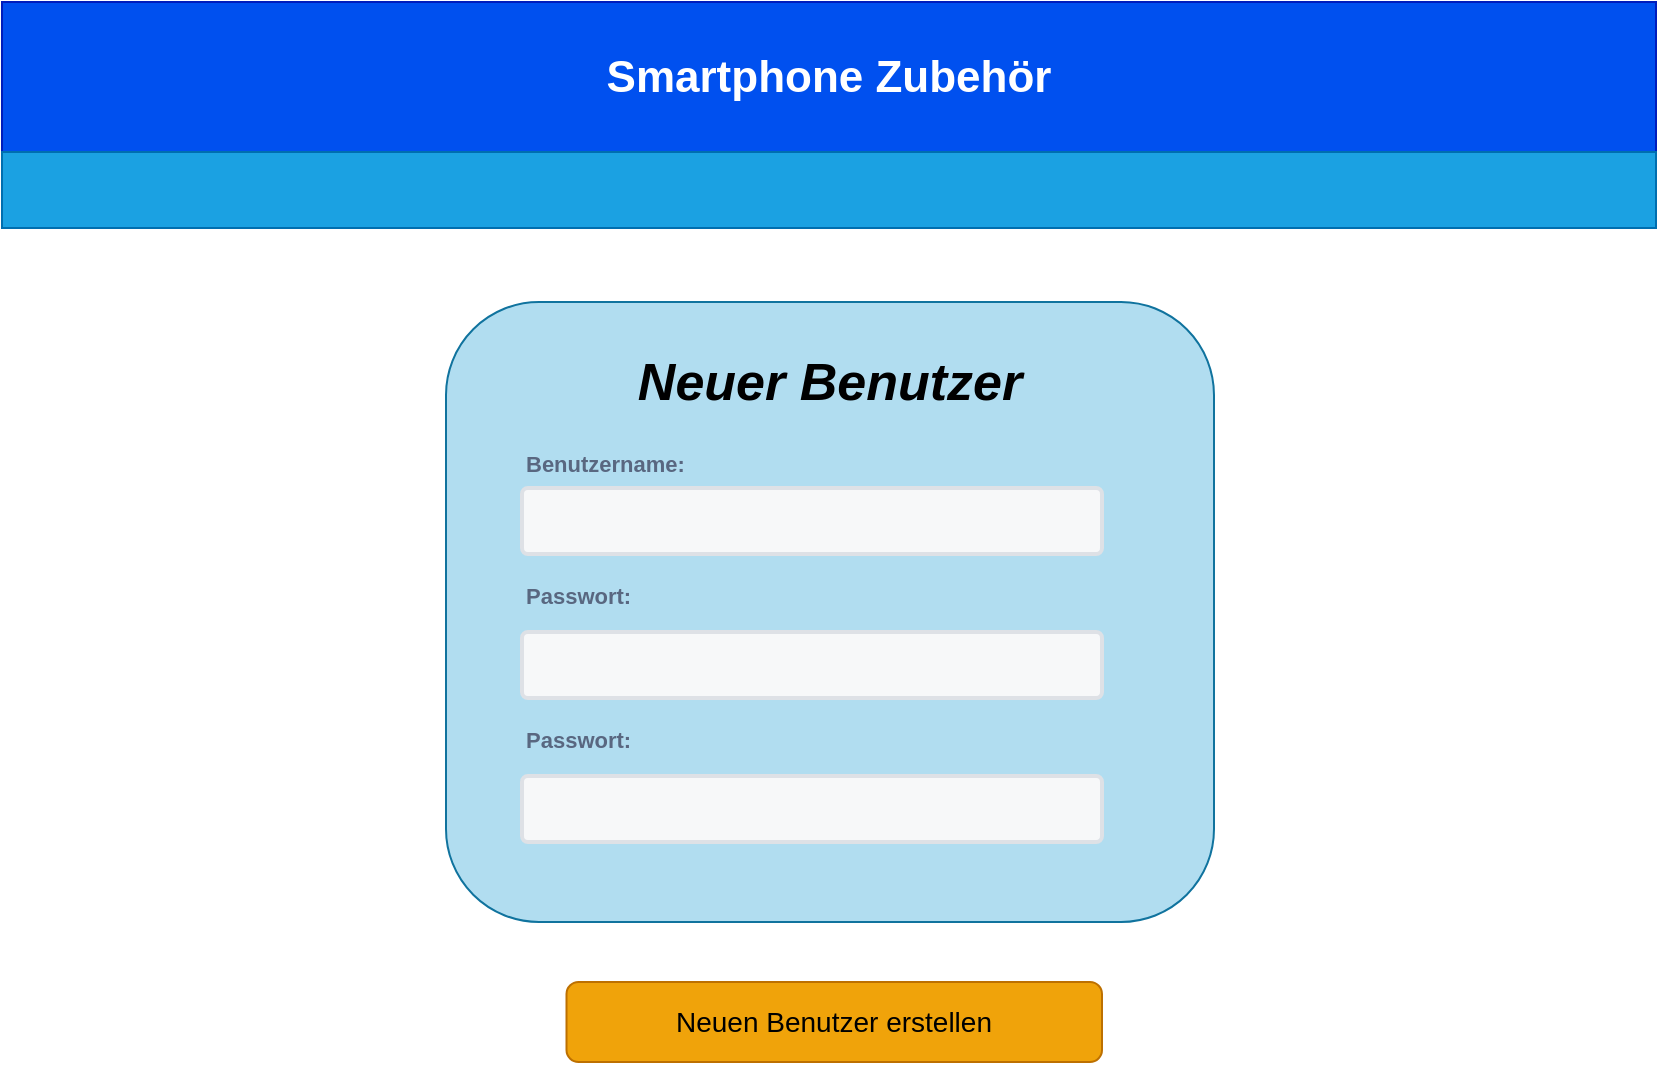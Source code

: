 <mxfile version="21.1.1" type="github" pages="14">
  <diagram id="j1Xf6ce5dY04jxaVnrol" name="Neuer Benutzer erstellen">
    <mxGraphModel dx="1050" dy="566" grid="0" gridSize="10" guides="1" tooltips="1" connect="1" arrows="1" fold="1" page="1" pageScale="1" pageWidth="827" pageHeight="1169" background="#FFFFFF" math="0" shadow="0">
      <root>
        <mxCell id="0" />
        <mxCell id="1" parent="0" />
        <mxCell id="7EQzNMoYp95Up5RMjEnH-2" value="" style="rounded=1;whiteSpace=wrap;html=1;fillColor=#b1ddf0;strokeColor=#10739e;" parent="1" vertex="1">
          <mxGeometry x="222" y="150" width="384" height="310" as="geometry" />
        </mxCell>
        <mxCell id="7EQzNMoYp95Up5RMjEnH-3" value="Benutzername:" style="fillColor=none;strokeColor=none;html=1;fontSize=11;fontStyle=0;align=left;fontColor=#596780;fontStyle=1;fontSize=11" parent="1" vertex="1">
          <mxGeometry x="260" y="221" width="240" height="20" as="geometry" />
        </mxCell>
        <mxCell id="7EQzNMoYp95Up5RMjEnH-4" value="" style="rounded=1;arcSize=9;fillColor=#F7F8F9;align=left;spacingLeft=5;strokeColor=#DEE1E6;html=1;strokeWidth=2;fontSize=12" parent="1" vertex="1">
          <mxGeometry x="260" y="243" width="290" height="33" as="geometry" />
        </mxCell>
        <mxCell id="7EQzNMoYp95Up5RMjEnH-5" value="Passwort:" style="fillColor=none;strokeColor=none;html=1;fontSize=11;fontStyle=0;align=left;fontColor=#596780;fontStyle=1;fontSize=11" parent="1" vertex="1">
          <mxGeometry x="260" y="287" width="240" height="20" as="geometry" />
        </mxCell>
        <mxCell id="7EQzNMoYp95Up5RMjEnH-6" value="" style="rounded=1;arcSize=9;fillColor=#F7F8F9;align=left;spacingLeft=5;strokeColor=#DEE1E6;html=1;strokeWidth=2;fontSize=12" parent="1" vertex="1">
          <mxGeometry x="260" y="315" width="290" height="33" as="geometry" />
        </mxCell>
        <mxCell id="7EQzNMoYp95Up5RMjEnH-7" value="&lt;font style=&quot;font-size: 26px;&quot;&gt;&lt;i&gt;&lt;b&gt;&lt;font style=&quot;font-size: 26px;&quot;&gt;&lt;font style=&quot;font-size: 26px;&quot;&gt;Neuer Benutzer&lt;/font&gt;&lt;/font&gt;&lt;br&gt;&lt;/b&gt;&lt;/i&gt;&lt;/font&gt;" style="text;html=1;strokeColor=none;fillColor=none;align=center;verticalAlign=middle;whiteSpace=wrap;rounded=0;" parent="1" vertex="1">
          <mxGeometry x="303" y="175" width="221.5" height="30" as="geometry" />
        </mxCell>
        <mxCell id="7EQzNMoYp95Up5RMjEnH-8" value="&lt;font style=&quot;font-size: 14px;&quot;&gt;&lt;font style=&quot;font-size: 14px;&quot;&gt;&lt;font style=&quot;font-size: 14px;&quot;&gt;Neuen Benutzer erstellen&lt;br&gt;&lt;/font&gt;&lt;/font&gt;&lt;/font&gt;" style="rounded=1;html=1;shadow=0;dashed=0;whiteSpace=wrap;fontSize=10;fillColor=#f0a30a;align=center;strokeColor=#BD7000;fontColor=#000000;" parent="1" vertex="1">
          <mxGeometry x="282.25" y="490" width="267.75" height="40" as="geometry" />
        </mxCell>
        <mxCell id="IgbxwT7w-bw_P_D9Oy9L-1" value="Passwort:" style="fillColor=none;strokeColor=none;html=1;fontSize=11;fontStyle=0;align=left;fontColor=#596780;fontStyle=1;fontSize=11" parent="1" vertex="1">
          <mxGeometry x="260" y="359" width="240" height="20" as="geometry" />
        </mxCell>
        <mxCell id="IgbxwT7w-bw_P_D9Oy9L-2" value="" style="rounded=1;arcSize=9;fillColor=#F7F8F9;align=left;spacingLeft=5;strokeColor=#DEE1E6;html=1;strokeWidth=2;fontSize=12" parent="1" vertex="1">
          <mxGeometry x="260" y="387" width="290" height="33" as="geometry" />
        </mxCell>
        <mxCell id="XwoCVGEPqDyBTu5jCLLY-5" value="&lt;font style=&quot;font-size: 22px;&quot;&gt;&lt;b&gt;Smartphone Zubehör&lt;br&gt;&lt;/b&gt;&lt;/font&gt;" style="rounded=0;whiteSpace=wrap;html=1;fillColor=#0050ef;strokeColor=#001DBC;fontColor=#ffffff;" parent="1" vertex="1">
          <mxGeometry width="827" height="75" as="geometry" />
        </mxCell>
        <mxCell id="XwoCVGEPqDyBTu5jCLLY-6" value="" style="rounded=0;whiteSpace=wrap;html=1;fillColor=#1ba1e2;fontColor=#ffffff;strokeColor=#006EAF;" parent="1" vertex="1">
          <mxGeometry y="75" width="827" height="38" as="geometry" />
        </mxCell>
        <mxCell id="Xe_Z5P9QFSN-6TUqGpTt-10" value="" style="shape=image;html=1;verticalAlign=top;verticalLabelPosition=bottom;labelBackgroundColor=#ffffff;imageAspect=0;aspect=fixed;image=https://cdn3.iconfinder.com/data/icons/arrow-outline-8/32/left_4_1-128.png" parent="1" vertex="1">
          <mxGeometry y="69.5" width="49" height="49" as="geometry" />
        </mxCell>
      </root>
    </mxGraphModel>
  </diagram>
  <diagram id="D9WJkRgrOtGUPtTlQ9Ay" name="Login">
    <mxGraphModel dx="1050" dy="566" grid="0" gridSize="10" guides="1" tooltips="1" connect="1" arrows="1" fold="1" page="1" pageScale="1" pageWidth="827" pageHeight="1169" background="#FFFFFF" math="0" shadow="0">
      <root>
        <mxCell id="0" />
        <mxCell id="1" parent="0" />
        <mxCell id="ZJlPZ2bTDxSjFOI3Nnjr-2" value="" style="rounded=1;whiteSpace=wrap;html=1;fillColor=#b1ddf0;strokeColor=#10739e;" parent="1" vertex="1">
          <mxGeometry x="222" y="150" width="384" height="310" as="geometry" />
        </mxCell>
        <mxCell id="ZJlPZ2bTDxSjFOI3Nnjr-3" value="Benutzername:" style="fillColor=none;strokeColor=none;html=1;fontSize=11;fontStyle=0;align=left;fontColor=#596780;fontStyle=1;fontSize=11" parent="1" vertex="1">
          <mxGeometry x="260" y="250" width="240" height="20" as="geometry" />
        </mxCell>
        <mxCell id="ZJlPZ2bTDxSjFOI3Nnjr-4" value="" style="rounded=1;arcSize=9;fillColor=#F7F8F9;align=left;spacingLeft=5;strokeColor=#DEE1E6;html=1;strokeWidth=2;fontSize=12" parent="1" vertex="1">
          <mxGeometry x="260" y="275" width="290" height="33" as="geometry" />
        </mxCell>
        <mxCell id="ZJlPZ2bTDxSjFOI3Nnjr-5" value="Passwort:" style="fillColor=none;strokeColor=none;html=1;fontSize=11;fontStyle=0;align=left;fontColor=#596780;fontStyle=1;fontSize=11" parent="1" vertex="1">
          <mxGeometry x="260" y="330" width="240" height="20" as="geometry" />
        </mxCell>
        <mxCell id="ZJlPZ2bTDxSjFOI3Nnjr-6" value="" style="rounded=1;arcSize=9;fillColor=#F7F8F9;align=left;spacingLeft=5;strokeColor=#DEE1E6;html=1;strokeWidth=2;fontSize=12" parent="1" vertex="1">
          <mxGeometry x="260" y="355" width="290" height="33" as="geometry" />
        </mxCell>
        <mxCell id="ZJlPZ2bTDxSjFOI3Nnjr-7" value="&lt;font style=&quot;font-size: 13px;&quot;&gt;&lt;font style=&quot;font-size: 14px;&quot;&gt;&lt;font style=&quot;font-size: 15px;&quot;&gt;&lt;font style=&quot;font-size: 16px;&quot;&gt;&lt;font style=&quot;font-size: 17px;&quot;&gt;&lt;font style=&quot;font-size: 18px;&quot;&gt;&lt;font style=&quot;font-size: 19px;&quot;&gt;&lt;font style=&quot;font-size: 20px;&quot;&gt;&lt;font style=&quot;font-size: 21px;&quot;&gt;&lt;font style=&quot;font-size: 22px;&quot;&gt;&lt;font style=&quot;font-size: 23px;&quot;&gt;&lt;font style=&quot;font-size: 24px;&quot;&gt;&lt;font style=&quot;font-size: 25px;&quot;&gt;&lt;font style=&quot;font-size: 26px;&quot;&gt;&lt;font style=&quot;font-size: 27px;&quot;&gt;&lt;font style=&quot;font-size: 28px;&quot;&gt;&lt;font style=&quot;font-size: 29px;&quot;&gt;&lt;font style=&quot;font-size: 30px;&quot;&gt;&lt;font style=&quot;font-size: 31px;&quot;&gt;&lt;font style=&quot;font-size: 32px;&quot;&gt;&lt;font style=&quot;font-size: 33px;&quot;&gt;&lt;font style=&quot;font-size: 34px;&quot;&gt;&lt;font style=&quot;font-size: 35px;&quot;&gt;&lt;font style=&quot;font-size: 36px;&quot;&gt;&lt;i&gt;&lt;b&gt;Login&lt;/b&gt;&lt;/i&gt;&lt;/font&gt;&lt;/font&gt;&lt;/font&gt;&lt;/font&gt;&lt;/font&gt;&lt;/font&gt;&lt;/font&gt;&lt;/font&gt;&lt;/font&gt;&lt;/font&gt;&lt;/font&gt;&lt;/font&gt;&lt;/font&gt;&lt;/font&gt;&lt;/font&gt;&lt;/font&gt;&lt;/font&gt;&lt;/font&gt;&lt;/font&gt;&lt;/font&gt;&lt;/font&gt;&lt;/font&gt;&lt;/font&gt;&lt;/font&gt;" style="text;html=1;strokeColor=none;fillColor=none;align=center;verticalAlign=middle;whiteSpace=wrap;rounded=0;" parent="1" vertex="1">
          <mxGeometry x="375" y="170" width="60" height="30" as="geometry" />
        </mxCell>
        <mxCell id="ZJlPZ2bTDxSjFOI3Nnjr-8" value="&lt;font style=&quot;font-size: 14px;&quot;&gt;&lt;font style=&quot;font-size: 14px;&quot;&gt;&lt;font style=&quot;font-size: 14px;&quot;&gt;Erstellen Sie einen neuen Benutzer&lt;/font&gt;&lt;/font&gt;&lt;/font&gt;" style="rounded=1;html=1;shadow=0;dashed=0;whiteSpace=wrap;fontSize=10;fillColor=#f0a30a;align=center;strokeColor=#BD7000;fontColor=#000000;" parent="1" vertex="1">
          <mxGeometry x="282.25" y="490" width="267.75" height="40" as="geometry" />
        </mxCell>
        <mxCell id="nPKTxaBVYq71pECZqUZT-1" value="&lt;font style=&quot;font-size: 22px;&quot;&gt;&lt;b&gt;Smartphone Zubehör&lt;br&gt;&lt;/b&gt;&lt;/font&gt;" style="rounded=0;whiteSpace=wrap;html=1;fillColor=#0050ef;strokeColor=#001DBC;fontColor=#ffffff;" parent="1" vertex="1">
          <mxGeometry width="827" height="75" as="geometry" />
        </mxCell>
        <mxCell id="nPKTxaBVYq71pECZqUZT-2" value="" style="rounded=0;whiteSpace=wrap;html=1;fillColor=#1ba1e2;fontColor=#ffffff;strokeColor=#006EAF;" parent="1" vertex="1">
          <mxGeometry y="75" width="827" height="38" as="geometry" />
        </mxCell>
      </root>
    </mxGraphModel>
  </diagram>
  <diagram id="LVx7qkc6QnClEzUWX0K9" name="Hauptseite">
    <mxGraphModel dx="1050" dy="566" grid="0" gridSize="10" guides="1" tooltips="1" connect="1" arrows="1" fold="1" page="1" pageScale="1" pageWidth="827" pageHeight="1169" background="#FFFFFF" math="0" shadow="0">
      <root>
        <mxCell id="0" />
        <mxCell id="1" parent="0" />
        <mxCell id="D3g7IEoJ3br2Ky0lD01y-2" value="" style="rounded=1;whiteSpace=wrap;html=1;fillColor=#6d8764;fontColor=#ffffff;strokeColor=#3A5431;" parent="1" vertex="1">
          <mxGeometry x="886" y="82" width="203" height="138" as="geometry" />
        </mxCell>
        <mxCell id="Yb2ts7n8HaKz1_XbGkEq-11" value="" style="rounded=1;whiteSpace=wrap;html=1;fillColor=#f8cecc;strokeColor=#b85450;" parent="1" vertex="1">
          <mxGeometry x="891.5" y="169.76" width="192" height="34" as="geometry" />
        </mxCell>
        <mxCell id="Yb2ts7n8HaKz1_XbGkEq-7" value="" style="rounded=1;whiteSpace=wrap;html=1;fillColor=#f5f5f5;fontColor=#333333;strokeColor=#666666;" parent="1" vertex="1">
          <mxGeometry x="892" y="132" width="192" height="34" as="geometry" />
        </mxCell>
        <mxCell id="Yb2ts7n8HaKz1_XbGkEq-8" value="" style="rounded=1;whiteSpace=wrap;html=1;fillColor=#f5f5f5;fontColor=#333333;strokeColor=#666666;" parent="1" vertex="1">
          <mxGeometry x="892" y="95" width="192" height="34" as="geometry" />
        </mxCell>
        <mxCell id="nV9ff4rYpkzQDJbVxM8z-1" value="&lt;font style=&quot;font-size: 22px;&quot;&gt;&lt;b&gt;Smartphone Zubehör&lt;br&gt;&lt;/b&gt;&lt;/font&gt;" style="rounded=0;whiteSpace=wrap;html=1;fillColor=#0050ef;strokeColor=#001DBC;fontColor=#ffffff;" parent="1" vertex="1">
          <mxGeometry width="827" height="75" as="geometry" />
        </mxCell>
        <mxCell id="koFsct7tojmM2iSYfq2a-2" value="" style="rounded=0;whiteSpace=wrap;html=1;fillColor=#1ba1e2;fontColor=#ffffff;strokeColor=#006EAF;" parent="1" vertex="1">
          <mxGeometry y="75" width="827" height="38" as="geometry" />
        </mxCell>
        <mxCell id="koFsct7tojmM2iSYfq2a-1" value="Search" style="strokeWidth=1;shadow=0;dashed=0;align=center;html=1;shape=mxgraph.mockup.forms.searchBox;strokeColor=#999999;mainText=;strokeColor2=#008cff;fontColor=#666666;fontSize=17;align=left;spacingLeft=3;whiteSpace=wrap;" parent="1" vertex="1">
          <mxGeometry x="273.5" y="80" width="272" height="28" as="geometry" />
        </mxCell>
        <mxCell id="Yb2ts7n8HaKz1_XbGkEq-1" style="edgeStyle=orthogonalEdgeStyle;rounded=0;orthogonalLoop=1;jettySize=auto;html=1;exitX=1;exitY=0.5;exitDx=0;exitDy=0;" parent="1" source="koFsct7tojmM2iSYfq2a-3" target="D3g7IEoJ3br2Ky0lD01y-2" edge="1">
          <mxGeometry relative="1" as="geometry" />
        </mxCell>
        <mxCell id="koFsct7tojmM2iSYfq2a-3" value="" style="shape=image;html=1;verticalAlign=top;verticalLabelPosition=bottom;labelBackgroundColor=#ffffff;imageAspect=0;aspect=fixed;image=https://cdn3.iconfinder.com/data/icons/minimalisticons/28/burger-menu-1-128.png" parent="1" vertex="1">
          <mxGeometry x="785" y="73.19" width="41.62" height="41.62" as="geometry" />
        </mxCell>
        <mxCell id="koFsct7tojmM2iSYfq2a-6" value="" style="rounded=1;whiteSpace=wrap;html=1;fillColor=#f5f5f5;fontColor=#333333;strokeColor=#666666;" parent="1" vertex="1">
          <mxGeometry x="9" y="123" width="809" height="31" as="geometry" />
        </mxCell>
        <mxCell id="koFsct7tojmM2iSYfq2a-4" value="&lt;b&gt;Sortieren n.&lt;br&gt;&lt;/b&gt;" style="text;html=1;strokeColor=none;fillColor=none;align=center;verticalAlign=middle;whiteSpace=wrap;rounded=0;" parent="1" vertex="1">
          <mxGeometry x="539" y="127" width="87" height="24" as="geometry" />
        </mxCell>
        <mxCell id="koFsct7tojmM2iSYfq2a-7" value="" style="shape=image;html=1;verticalAlign=top;verticalLabelPosition=bottom;labelBackgroundColor=#ffffff;imageAspect=0;aspect=fixed;image=https://cdn2.iconfinder.com/data/icons/navigation-set-arrows-part-two/32/Arrow_Drop_Down-128.png;imageBackground=none;" parent="1" vertex="1">
          <mxGeometry x="82" y="129" width="20" height="20" as="geometry" />
        </mxCell>
        <mxCell id="koFsct7tojmM2iSYfq2a-8" value="Kategorie" style="text;html=1;strokeColor=none;fillColor=none;align=center;verticalAlign=middle;whiteSpace=wrap;rounded=0;" parent="1" vertex="1">
          <mxGeometry x="96" y="123" width="60" height="30" as="geometry" />
        </mxCell>
        <mxCell id="koFsct7tojmM2iSYfq2a-9" value="" style="rounded=1;whiteSpace=wrap;html=1;fillColor=#f5f5f5;fontColor=#333333;strokeColor=#666666;" parent="1" vertex="1">
          <mxGeometry x="16" y="170" width="240" height="187" as="geometry" />
        </mxCell>
        <mxCell id="qZQVKFnXwtbucqVHMosB-20" value="" style="shape=image;html=1;verticalAlign=top;verticalLabelPosition=bottom;labelBackgroundColor=#ffffff;imageAspect=0;aspect=fixed;image=https://cdn1.iconfinder.com/data/icons/Futurosoft%20Icons%200.5.2/128x128/devices/ipod_mount.png;fontSize=22;" parent="1" vertex="1">
          <mxGeometry x="76" y="180" width="124" height="124" as="geometry" />
        </mxCell>
        <mxCell id="qZQVKFnXwtbucqVHMosB-22" value="Samdong Hand e" style="text;html=1;strokeColor=none;fillColor=none;align=center;verticalAlign=middle;whiteSpace=wrap;rounded=0;fontSize=16;" parent="1" vertex="1">
          <mxGeometry x="58.75" y="308" width="134.5" height="20" as="geometry" />
        </mxCell>
        <mxCell id="koFsct7tojmM2iSYfq2a-10" value="99,99€" style="text;html=1;strokeColor=none;fillColor=none;align=center;verticalAlign=middle;whiteSpace=wrap;rounded=0;" parent="1" vertex="1">
          <mxGeometry x="96" y="323" width="60" height="30" as="geometry" />
        </mxCell>
        <mxCell id="koFsct7tojmM2iSYfq2a-11" value="" style="verticalLabelPosition=bottom;shadow=0;dashed=0;align=center;html=1;verticalAlign=top;strokeWidth=1;shape=mxgraph.mockup.navigation.scrollBar;strokeColor=#999999;barPos=99.378;fillColor2=#99ddff;strokeColor2=none;direction=north;" parent="1" vertex="1">
          <mxGeometry x="798" y="162" width="20" height="582" as="geometry" />
        </mxCell>
        <mxCell id="koFsct7tojmM2iSYfq2a-28" value="" style="rounded=1;whiteSpace=wrap;html=1;fillColor=#f5f5f5;fontColor=#333333;strokeColor=#666666;" parent="1" vertex="1">
          <mxGeometry x="274" y="170" width="240" height="187" as="geometry" />
        </mxCell>
        <mxCell id="koFsct7tojmM2iSYfq2a-30" value="&lt;font style=&quot;font-size: 15px;&quot;&gt;Samdong Albanischer Adler Hülle&lt;/font&gt;" style="text;html=1;strokeColor=none;fillColor=none;align=center;verticalAlign=middle;whiteSpace=wrap;rounded=0;fontSize=16;" parent="1" vertex="1">
          <mxGeometry x="279" y="308" width="235" height="20" as="geometry" />
        </mxCell>
        <mxCell id="koFsct7tojmM2iSYfq2a-31" value="99,99€" style="text;html=1;strokeColor=none;fillColor=none;align=center;verticalAlign=middle;whiteSpace=wrap;rounded=0;" parent="1" vertex="1">
          <mxGeometry x="354" y="323" width="60" height="30" as="geometry" />
        </mxCell>
        <mxCell id="koFsct7tojmM2iSYfq2a-32" value="" style="rounded=1;whiteSpace=wrap;html=1;fillColor=#f5f5f5;fontColor=#333333;strokeColor=#666666;" parent="1" vertex="1">
          <mxGeometry x="533" y="170" width="240" height="187" as="geometry" />
        </mxCell>
        <mxCell id="koFsct7tojmM2iSYfq2a-34" value="Samdong Schutzfolie" style="text;html=1;strokeColor=none;fillColor=none;align=center;verticalAlign=middle;whiteSpace=wrap;rounded=0;fontSize=16;" parent="1" vertex="1">
          <mxGeometry x="559.88" y="310" width="166.25" height="20" as="geometry" />
        </mxCell>
        <mxCell id="koFsct7tojmM2iSYfq2a-35" value="99,99€" style="text;html=1;strokeColor=none;fillColor=none;align=center;verticalAlign=middle;whiteSpace=wrap;rounded=0;" parent="1" vertex="1">
          <mxGeometry x="613" y="323" width="60" height="30" as="geometry" />
        </mxCell>
        <mxCell id="koFsct7tojmM2iSYfq2a-36" value="" style="rounded=1;whiteSpace=wrap;html=1;fillColor=#f5f5f5;fontColor=#333333;strokeColor=#666666;" parent="1" vertex="1">
          <mxGeometry x="16" y="371" width="240" height="187" as="geometry" />
        </mxCell>
        <mxCell id="koFsct7tojmM2iSYfq2a-37" value="" style="shape=image;html=1;verticalAlign=top;verticalLabelPosition=bottom;labelBackgroundColor=#ffffff;imageAspect=0;aspect=fixed;image=https://cdn1.iconfinder.com/data/icons/Futurosoft%20Icons%200.5.2/128x128/devices/ipod_mount.png;fontSize=22;" parent="1" vertex="1">
          <mxGeometry x="76" y="381" width="124" height="124" as="geometry" />
        </mxCell>
        <mxCell id="koFsct7tojmM2iSYfq2a-38" value="Samdong Hand e" style="text;html=1;strokeColor=none;fillColor=none;align=center;verticalAlign=middle;whiteSpace=wrap;rounded=0;fontSize=16;" parent="1" vertex="1">
          <mxGeometry x="58.75" y="509" width="134.5" height="20" as="geometry" />
        </mxCell>
        <mxCell id="koFsct7tojmM2iSYfq2a-39" value="99,99€" style="text;html=1;strokeColor=none;fillColor=none;align=center;verticalAlign=middle;whiteSpace=wrap;rounded=0;" parent="1" vertex="1">
          <mxGeometry x="96" y="524" width="60" height="30" as="geometry" />
        </mxCell>
        <mxCell id="koFsct7tojmM2iSYfq2a-40" value="" style="rounded=1;whiteSpace=wrap;html=1;fillColor=#f5f5f5;fontColor=#333333;strokeColor=#666666;" parent="1" vertex="1">
          <mxGeometry x="274" y="371" width="240" height="187" as="geometry" />
        </mxCell>
        <mxCell id="koFsct7tojmM2iSYfq2a-41" value="" style="shape=image;html=1;verticalAlign=top;verticalLabelPosition=bottom;labelBackgroundColor=#ffffff;imageAspect=0;aspect=fixed;image=https://cdn1.iconfinder.com/data/icons/Futurosoft%20Icons%200.5.2/128x128/devices/ipod_mount.png;fontSize=22;" parent="1" vertex="1">
          <mxGeometry x="334" y="381" width="124" height="124" as="geometry" />
        </mxCell>
        <mxCell id="koFsct7tojmM2iSYfq2a-42" value="Samdong Hand e" style="text;html=1;strokeColor=none;fillColor=none;align=center;verticalAlign=middle;whiteSpace=wrap;rounded=0;fontSize=16;" parent="1" vertex="1">
          <mxGeometry x="316.75" y="509" width="134.5" height="20" as="geometry" />
        </mxCell>
        <mxCell id="koFsct7tojmM2iSYfq2a-43" value="99,99€" style="text;html=1;strokeColor=none;fillColor=none;align=center;verticalAlign=middle;whiteSpace=wrap;rounded=0;" parent="1" vertex="1">
          <mxGeometry x="354" y="524" width="60" height="30" as="geometry" />
        </mxCell>
        <mxCell id="koFsct7tojmM2iSYfq2a-44" value="" style="rounded=1;whiteSpace=wrap;html=1;fillColor=#f5f5f5;fontColor=#333333;strokeColor=#666666;" parent="1" vertex="1">
          <mxGeometry x="533" y="371" width="240" height="187" as="geometry" />
        </mxCell>
        <mxCell id="koFsct7tojmM2iSYfq2a-45" value="" style="shape=image;html=1;verticalAlign=top;verticalLabelPosition=bottom;labelBackgroundColor=#ffffff;imageAspect=0;aspect=fixed;image=https://cdn1.iconfinder.com/data/icons/Futurosoft%20Icons%200.5.2/128x128/devices/ipod_mount.png;fontSize=22;" parent="1" vertex="1">
          <mxGeometry x="593" y="381" width="124" height="124" as="geometry" />
        </mxCell>
        <mxCell id="koFsct7tojmM2iSYfq2a-46" value="Samdong Hand e" style="text;html=1;strokeColor=none;fillColor=none;align=center;verticalAlign=middle;whiteSpace=wrap;rounded=0;fontSize=16;" parent="1" vertex="1">
          <mxGeometry x="575.75" y="509" width="134.5" height="20" as="geometry" />
        </mxCell>
        <mxCell id="koFsct7tojmM2iSYfq2a-47" value="99,99€" style="text;html=1;strokeColor=none;fillColor=none;align=center;verticalAlign=middle;whiteSpace=wrap;rounded=0;" parent="1" vertex="1">
          <mxGeometry x="613" y="524" width="60" height="30" as="geometry" />
        </mxCell>
        <mxCell id="koFsct7tojmM2iSYfq2a-48" value="" style="rounded=1;whiteSpace=wrap;html=1;fillColor=#f5f5f5;fontColor=#333333;strokeColor=#666666;" parent="1" vertex="1">
          <mxGeometry x="15.5" y="572" width="240" height="187" as="geometry" />
        </mxCell>
        <mxCell id="koFsct7tojmM2iSYfq2a-49" value="" style="shape=image;html=1;verticalAlign=top;verticalLabelPosition=bottom;labelBackgroundColor=#ffffff;imageAspect=0;aspect=fixed;image=https://cdn1.iconfinder.com/data/icons/Futurosoft%20Icons%200.5.2/128x128/devices/ipod_mount.png;fontSize=22;" parent="1" vertex="1">
          <mxGeometry x="75.5" y="582" width="124" height="124" as="geometry" />
        </mxCell>
        <mxCell id="koFsct7tojmM2iSYfq2a-50" value="Samdong Hand e" style="text;html=1;strokeColor=none;fillColor=none;align=center;verticalAlign=middle;whiteSpace=wrap;rounded=0;fontSize=16;" parent="1" vertex="1">
          <mxGeometry x="58.25" y="710" width="134.5" height="20" as="geometry" />
        </mxCell>
        <mxCell id="koFsct7tojmM2iSYfq2a-51" value="99,99€" style="text;html=1;strokeColor=none;fillColor=none;align=center;verticalAlign=middle;whiteSpace=wrap;rounded=0;" parent="1" vertex="1">
          <mxGeometry x="95.5" y="725" width="60" height="30" as="geometry" />
        </mxCell>
        <mxCell id="koFsct7tojmM2iSYfq2a-52" value="" style="rounded=1;whiteSpace=wrap;html=1;fillColor=#f5f5f5;fontColor=#333333;strokeColor=#666666;" parent="1" vertex="1">
          <mxGeometry x="273.5" y="572" width="240" height="187" as="geometry" />
        </mxCell>
        <mxCell id="koFsct7tojmM2iSYfq2a-53" value="" style="shape=image;html=1;verticalAlign=top;verticalLabelPosition=bottom;labelBackgroundColor=#ffffff;imageAspect=0;aspect=fixed;image=https://cdn1.iconfinder.com/data/icons/Futurosoft%20Icons%200.5.2/128x128/devices/ipod_mount.png;fontSize=22;" parent="1" vertex="1">
          <mxGeometry x="333.5" y="582" width="124" height="124" as="geometry" />
        </mxCell>
        <mxCell id="koFsct7tojmM2iSYfq2a-54" value="Samdong Hand e" style="text;html=1;strokeColor=none;fillColor=none;align=center;verticalAlign=middle;whiteSpace=wrap;rounded=0;fontSize=16;" parent="1" vertex="1">
          <mxGeometry x="316.25" y="710" width="134.5" height="20" as="geometry" />
        </mxCell>
        <mxCell id="koFsct7tojmM2iSYfq2a-55" value="99,99€" style="text;html=1;strokeColor=none;fillColor=none;align=center;verticalAlign=middle;whiteSpace=wrap;rounded=0;" parent="1" vertex="1">
          <mxGeometry x="353.5" y="725" width="60" height="30" as="geometry" />
        </mxCell>
        <mxCell id="koFsct7tojmM2iSYfq2a-56" value="" style="rounded=1;whiteSpace=wrap;html=1;fillColor=#f5f5f5;fontColor=#333333;strokeColor=#666666;" parent="1" vertex="1">
          <mxGeometry x="532.5" y="572" width="240" height="187" as="geometry" />
        </mxCell>
        <mxCell id="koFsct7tojmM2iSYfq2a-57" value="" style="shape=image;html=1;verticalAlign=top;verticalLabelPosition=bottom;labelBackgroundColor=#ffffff;imageAspect=0;aspect=fixed;image=https://cdn1.iconfinder.com/data/icons/Futurosoft%20Icons%200.5.2/128x128/devices/ipod_mount.png;fontSize=22;" parent="1" vertex="1">
          <mxGeometry x="592.5" y="582" width="124" height="124" as="geometry" />
        </mxCell>
        <mxCell id="koFsct7tojmM2iSYfq2a-58" value="Samdong Hand e" style="text;html=1;strokeColor=none;fillColor=none;align=center;verticalAlign=middle;whiteSpace=wrap;rounded=0;fontSize=16;" parent="1" vertex="1">
          <mxGeometry x="575.25" y="710" width="134.5" height="20" as="geometry" />
        </mxCell>
        <mxCell id="koFsct7tojmM2iSYfq2a-59" value="99,99€" style="text;html=1;strokeColor=none;fillColor=none;align=center;verticalAlign=middle;whiteSpace=wrap;rounded=0;" parent="1" vertex="1">
          <mxGeometry x="612.5" y="725" width="60" height="30" as="geometry" />
        </mxCell>
        <mxCell id="koFsct7tojmM2iSYfq2a-60" value="" style="shape=image;verticalLabelPosition=bottom;labelBackgroundColor=default;verticalAlign=top;aspect=fixed;imageAspect=0;image=https://m.media-amazon.com/images/W/IMAGERENDERING_521856-T1/images/I/51Bkd59d+cL._AC_SY879_.jpg;" parent="1" vertex="1">
          <mxGeometry x="362.5" y="183.52" width="62" height="124.48" as="geometry" />
        </mxCell>
        <mxCell id="koFsct7tojmM2iSYfq2a-80" value="" style="shape=image;verticalLabelPosition=bottom;labelBackgroundColor=default;verticalAlign=top;aspect=fixed;imageAspect=0;image=https://www.woodcessories.com/bilder/kk_dropper_uploads/Handy-Folie-Panzerglas-iPhone-Schutzfolie-Glass-Tempered-X-Max-Premium-9H-3D-Japanese-Anti-Finger-Shatter-Bruchsicher21.jpeg;" parent="1" vertex="1">
          <mxGeometry x="577" y="174.76" width="130" height="130" as="geometry" />
        </mxCell>
        <mxCell id="koFsct7tojmM2iSYfq2a-82" value="" style="shape=image;html=1;verticalAlign=top;verticalLabelPosition=bottom;labelBackgroundColor=#ffffff;imageAspect=0;aspect=fixed;image=https://cdn2.iconfinder.com/data/icons/navigation-set-arrows-part-two/32/Arrow_Drop_Down-128.png;imageBackground=none;" parent="1" vertex="1">
          <mxGeometry x="161" y="129" width="20" height="20" as="geometry" />
        </mxCell>
        <mxCell id="koFsct7tojmM2iSYfq2a-83" value="Marke" style="text;html=1;strokeColor=none;fillColor=none;align=center;verticalAlign=middle;whiteSpace=wrap;rounded=0;" parent="1" vertex="1">
          <mxGeometry x="167" y="123" width="60" height="30" as="geometry" />
        </mxCell>
        <mxCell id="D3g7IEoJ3br2Ky0lD01y-3" value="&lt;div align=&quot;left&quot;&gt;&lt;font style=&quot;font-size: 15px;&quot;&gt;&lt;b&gt;Logout&lt;/b&gt;&lt;/font&gt;&lt;/div&gt;" style="text;html=1;strokeColor=none;fillColor=none;align=left;verticalAlign=middle;whiteSpace=wrap;rounded=0;" parent="1" vertex="1">
          <mxGeometry x="942" y="171.76" width="60" height="30" as="geometry" />
        </mxCell>
        <mxCell id="D3g7IEoJ3br2Ky0lD01y-4" value="&lt;font style=&quot;font-size: 15px;&quot;&gt;&lt;b&gt;Rückerstattungen&lt;/b&gt;&lt;/font&gt;" style="text;html=1;strokeColor=none;fillColor=none;align=left;verticalAlign=middle;whiteSpace=wrap;rounded=0;" parent="1" vertex="1">
          <mxGeometry x="940" y="135" width="60" height="30" as="geometry" />
        </mxCell>
        <mxCell id="t4ojW5q25uDu1UtEq-iu-1" value="" style="shape=image;html=1;verticalAlign=top;verticalLabelPosition=bottom;labelBackgroundColor=#ff0080;imageAspect=0;aspect=fixed;image=https://cdn0.iconfinder.com/data/icons/google-material-design-3-0/48/ic_shopping_cart_48px-128.png" parent="1" vertex="1">
          <mxGeometry x="740" y="75" width="40" height="40" as="geometry" />
        </mxCell>
        <mxCell id="Yb2ts7n8HaKz1_XbGkEq-2" value="&lt;div align=&quot;left&quot;&gt;&lt;b&gt;&lt;font style=&quot;font-size: 15px;&quot;&gt;Kontoeinstellungen&lt;/font&gt;&lt;/b&gt;&lt;/div&gt;" style="text;html=1;strokeColor=none;fillColor=none;align=left;verticalAlign=middle;whiteSpace=wrap;rounded=0;" parent="1" vertex="1">
          <mxGeometry x="937" y="97" width="60" height="30" as="geometry" />
        </mxCell>
        <mxCell id="Yb2ts7n8HaKz1_XbGkEq-3" value="" style="shape=image;html=1;verticalAlign=top;verticalLabelPosition=bottom;labelBackgroundColor=#ffffff;imageAspect=0;aspect=fixed;image=https://cdn3.iconfinder.com/data/icons/user-interface-169/32/logout-128.png" parent="1" vertex="1">
          <mxGeometry x="901.13" y="174.76" width="26" height="26" as="geometry" />
        </mxCell>
        <mxCell id="Yb2ts7n8HaKz1_XbGkEq-5" value="" style="sketch=0;outlineConnect=0;fontColor=#232F3E;gradientColor=none;fillColor=#232F3D;strokeColor=none;dashed=0;verticalLabelPosition=bottom;verticalAlign=top;align=center;html=1;fontSize=12;fontStyle=0;aspect=fixed;pointerEvents=1;shape=mxgraph.aws4.user;" parent="1" vertex="1">
          <mxGeometry x="899.5" y="99" width="26" height="26" as="geometry" />
        </mxCell>
        <mxCell id="Yb2ts7n8HaKz1_XbGkEq-6" value="" style="verticalLabelPosition=bottom;outlineConnect=0;align=center;dashed=0;html=1;verticalAlign=top;shape=mxgraph.pid.misc.bag_filling_machine2;" parent="1" vertex="1">
          <mxGeometry x="901.13" y="136.25" width="22.87" height="24.75" as="geometry" />
        </mxCell>
        <mxCell id="pS6GbBLdYCchhgFzSt7x-1" value="&lt;b&gt;&lt;font style=&quot;font-size: 20px;&quot;&gt;Filter:&lt;/font&gt;&lt;/b&gt;" style="text;html=1;strokeColor=none;fillColor=none;align=center;verticalAlign=middle;whiteSpace=wrap;rounded=0;" parent="1" vertex="1">
          <mxGeometry x="16" y="126.5" width="60" height="24" as="geometry" />
        </mxCell>
        <mxCell id="pS6GbBLdYCchhgFzSt7x-2" value="" style="rounded=1;whiteSpace=wrap;html=1;fontSize=16;" parent="1" vertex="1">
          <mxGeometry x="626" y="125" width="181" height="27" as="geometry" />
        </mxCell>
        <mxCell id="pS6GbBLdYCchhgFzSt7x-6" value="" style="shape=image;html=1;verticalAlign=top;verticalLabelPosition=bottom;labelBackgroundColor=#ffffff;imageAspect=0;aspect=fixed;image=https://cdn2.iconfinder.com/data/icons/navigation-set-arrows-part-two/32/Arrow_Drop_Down-128.png;imageBackground=none;" parent="1" vertex="1">
          <mxGeometry x="225" y="130" width="20" height="20" as="geometry" />
        </mxCell>
        <mxCell id="pS6GbBLdYCchhgFzSt7x-7" value="Farbe" style="text;html=1;strokeColor=none;fillColor=none;align=center;verticalAlign=middle;whiteSpace=wrap;rounded=0;" parent="1" vertex="1">
          <mxGeometry x="231" y="124" width="60" height="30" as="geometry" />
        </mxCell>
        <mxCell id="pS6GbBLdYCchhgFzSt7x-8" value="" style="shape=image;html=1;verticalAlign=top;verticalLabelPosition=bottom;labelBackgroundColor=#ffffff;imageAspect=0;aspect=fixed;image=https://cdn2.iconfinder.com/data/icons/navigation-set-arrows-part-two/32/Arrow_Drop_Down-128.png;imageBackground=none;" parent="1" vertex="1">
          <mxGeometry x="629" y="130" width="20" height="20" as="geometry" />
        </mxCell>
        <mxCell id="pS6GbBLdYCchhgFzSt7x-9" value="Preis (Niedrig-Hoch)" style="text;html=1;strokeColor=none;fillColor=none;align=center;verticalAlign=middle;whiteSpace=wrap;rounded=0;" parent="1" vertex="1">
          <mxGeometry x="635" y="124" width="138" height="30" as="geometry" />
        </mxCell>
      </root>
    </mxGraphModel>
  </diagram>
  <diagram id="4V7A_XZo3l312DQXfjdW" name="Artikelansicht">
    <mxGraphModel dx="1050" dy="566" grid="0" gridSize="10" guides="1" tooltips="1" connect="1" arrows="1" fold="1" page="1" pageScale="1" pageWidth="827" pageHeight="1169" background="#FFFFFF" math="0" shadow="0">
      <root>
        <mxCell id="0" />
        <mxCell id="1" parent="0" />
        <mxCell id="G6TiYcjvMxUagIr3-Nok-4" value="" style="rounded=1;whiteSpace=wrap;html=1;fillColor=#b1ddf0;strokeColor=#10739e;" parent="1" vertex="1">
          <mxGeometry x="16" y="483" width="355" height="229" as="geometry" />
        </mxCell>
        <mxCell id="1xhNaENv7nCB-L2REQVZ-5" value="" style="rounded=1;whiteSpace=wrap;html=1;fillColor=#f9f7ed;strokeColor=#36393d;" vertex="1" parent="1">
          <mxGeometry x="26" y="520" width="334" height="77" as="geometry" />
        </mxCell>
        <mxCell id="1xhNaENv7nCB-L2REQVZ-6" value="" style="rounded=1;whiteSpace=wrap;html=1;fillColor=#f9f7ed;strokeColor=#36393d;" vertex="1" parent="1">
          <mxGeometry x="26" y="630" width="335" height="60" as="geometry" />
        </mxCell>
        <mxCell id="1xhNaENv7nCB-L2REQVZ-1" value="" style="rounded=1;whiteSpace=wrap;html=1;fillColor=#b1ddf0;strokeColor=#10739e;" vertex="1" parent="1">
          <mxGeometry x="22" y="160" width="595" height="313" as="geometry" />
        </mxCell>
        <mxCell id="1xhNaENv7nCB-L2REQVZ-4" value="" style="rounded=1;whiteSpace=wrap;html=1;fillColor=#f9f7ed;strokeColor=#36393d;" vertex="1" parent="1">
          <mxGeometry x="227" y="251" width="368" height="149" as="geometry" />
        </mxCell>
        <mxCell id="1xhNaENv7nCB-L2REQVZ-2" value="" style="rounded=1;whiteSpace=wrap;html=1;fillColor=#bac8d3;strokeColor=#23445d;" vertex="1" parent="1">
          <mxGeometry x="227" y="172" width="297" height="41" as="geometry" />
        </mxCell>
        <mxCell id="G6TiYcjvMxUagIr3-Nok-3" value="" style="rounded=1;whiteSpace=wrap;html=1;fillColor=#b0e3e6;strokeColor=#0e8088;" parent="1" vertex="1">
          <mxGeometry x="397" y="850" width="420" height="254" as="geometry" />
        </mxCell>
        <mxCell id="G6TiYcjvMxUagIr3-Nok-2" value="" style="rounded=1;whiteSpace=wrap;html=1;fillColor=#b1ddf0;strokeColor=#10739e;" parent="1" vertex="1">
          <mxGeometry x="397" y="482.5" width="421" height="348.5" as="geometry" />
        </mxCell>
        <mxCell id="G6TiYcjvMxUagIr3-Nok-1" value="" style="rounded=1;whiteSpace=wrap;html=1;fillColor=#bac8d3;strokeColor=#23445d;" parent="1" vertex="1">
          <mxGeometry x="645.28" y="160" width="172.72" height="309" as="geometry" />
        </mxCell>
        <mxCell id="np2B7EniYjzemKxxkxa2-18" value="&lt;div&gt;Kaufen&lt;/div&gt;" style="rounded=1;html=1;shadow=0;dashed=0;whiteSpace=wrap;fontSize=10;fillColor=#e3c800;align=center;strokeColor=#B09500;fontColor=#000000;" parent="1" vertex="1">
          <mxGeometry x="675" y="220" width="110" height="40" as="geometry" />
        </mxCell>
        <mxCell id="np2B7EniYjzemKxxkxa2-19" value="Bewerten" style="rounded=1;html=1;shadow=0;dashed=0;whiteSpace=wrap;fontSize=10;fillColor=#fa6800;align=center;strokeColor=#C73500;fontColor=#000000;" parent="1" vertex="1">
          <mxGeometry x="677.25" y="430" width="105.5" height="16.88" as="geometry" />
        </mxCell>
        <mxCell id="np2B7EniYjzemKxxkxa2-20" value="Fragen" style="rounded=1;html=1;shadow=0;dashed=0;whiteSpace=wrap;fontSize=10;fillColor=#fa6800;align=center;strokeColor=#C73500;fontColor=#000000;" parent="1" vertex="1">
          <mxGeometry x="677.25" y="400" width="105.5" height="16.88" as="geometry" />
        </mxCell>
        <mxCell id="np2B7EniYjzemKxxkxa2-21" value="&lt;div align=&quot;center&quot;&gt;Warenkorb&lt;/div&gt;" style="rounded=1;html=1;shadow=0;dashed=0;whiteSpace=wrap;fontSize=10;fillColor=#f0a30a;align=center;strokeColor=#BD7000;fontColor=#000000;" parent="1" vertex="1">
          <mxGeometry x="675" y="275.56" width="110" height="40" as="geometry" />
        </mxCell>
        <mxCell id="np2B7EniYjzemKxxkxa2-28" value="&lt;font style=&quot;font-size: 18px;&quot;&gt;&lt;br&gt;&lt;font&gt;Samdong Albanischer Adler Hülle&lt;/font&gt;&lt;br&gt;&lt;font&gt;&lt;br&gt;&lt;/font&gt;&lt;/font&gt;" style="text;html=1;strokeColor=none;fillColor=none;align=left;verticalAlign=middle;whiteSpace=wrap;rounded=0;" parent="1" vertex="1">
          <mxGeometry x="237" y="177.5" width="277" height="30" as="geometry" />
        </mxCell>
        <mxCell id="np2B7EniYjzemKxxkxa2-29" value="&lt;font style=&quot;font-size: 13px;&quot;&gt;&lt;font style=&quot;font-size: 14px;&quot;&gt;&lt;font style=&quot;font-size: 15px;&quot;&gt;&lt;font style=&quot;font-size: 16px;&quot;&gt;&lt;font style=&quot;font-size: 17px;&quot;&gt;&lt;font style=&quot;font-size: 18px;&quot;&gt;&lt;font style=&quot;font-size: 19px;&quot;&gt;&lt;font style=&quot;font-size: 20px;&quot;&gt;&lt;font style=&quot;font-size: 21px;&quot;&gt;&lt;font style=&quot;font-size: 22px;&quot;&gt;99,99€&lt;/font&gt;&lt;/font&gt;&lt;/font&gt;&lt;/font&gt;&lt;/font&gt;&lt;/font&gt;&lt;/font&gt;&lt;/font&gt;&lt;/font&gt;&lt;/font&gt;" style="text;html=1;strokeColor=none;fillColor=none;align=center;verticalAlign=middle;whiteSpace=wrap;rounded=0;" parent="1" vertex="1">
          <mxGeometry x="253" y="251" width="100" height="60" as="geometry" />
        </mxCell>
        <mxCell id="np2B7EniYjzemKxxkxa2-33" value="&lt;font style=&quot;font-size: 13px;&quot;&gt;&lt;font style=&quot;font-size: 14px;&quot;&gt;&lt;font style=&quot;font-size: 15px;&quot;&gt;&lt;font style=&quot;font-size: 16px;&quot;&gt;&lt;font style=&quot;font-size: 17px;&quot;&gt;&lt;font style=&quot;font-size: 18px;&quot;&gt;&lt;font style=&quot;font-size: 19px;&quot;&gt;&lt;font style=&quot;font-size: 20px;&quot;&gt;&lt;font style=&quot;font-size: 21px;&quot;&gt;&lt;font style=&quot;font-size: 22px;&quot;&gt;99,99€&lt;/font&gt;&lt;/font&gt;&lt;/font&gt;&lt;/font&gt;&lt;/font&gt;&lt;/font&gt;&lt;/font&gt;&lt;/font&gt;&lt;/font&gt;&lt;/font&gt;" style="text;html=1;strokeColor=none;fillColor=none;align=center;verticalAlign=middle;whiteSpace=wrap;rounded=0;" parent="1" vertex="1">
          <mxGeometry x="650" y="170" width="100" height="60" as="geometry" />
        </mxCell>
        <mxCell id="np2B7EniYjzemKxxkxa2-35" value="Preis:" style="text;html=1;strokeColor=none;fillColor=none;align=center;verticalAlign=middle;whiteSpace=wrap;rounded=0;" parent="1" vertex="1">
          <mxGeometry x="650" y="160" width="60" height="30" as="geometry" />
        </mxCell>
        <mxCell id="np2B7EniYjzemKxxkxa2-36" value="&lt;font style=&quot;font-size: 21px;&quot;&gt;&lt;font style=&quot;font-size: 21px;&quot;&gt;&lt;font style=&quot;font-size: 21px;&quot;&gt;&lt;font style=&quot;font-size: 21px;&quot;&gt;&lt;font style=&quot;font-size: 21px;&quot;&gt;&lt;font style=&quot;font-size: 21px;&quot;&gt;&lt;font style=&quot;font-size: 21px;&quot;&gt;&lt;font style=&quot;font-size: 21px;&quot;&gt;Beschreibung&lt;/font&gt;&lt;/font&gt;&lt;/font&gt;&lt;/font&gt;&lt;/font&gt;&lt;/font&gt;&lt;/font&gt;&lt;/font&gt;&lt;font style=&quot;font-size: 21px;&quot;&gt;:&lt;/font&gt;" style="text;html=1;strokeColor=none;fillColor=none;align=center;verticalAlign=middle;whiteSpace=wrap;rounded=0;" parent="1" vertex="1">
          <mxGeometry x="70" y="486.88" width="60" height="30" as="geometry" />
        </mxCell>
        <mxCell id="np2B7EniYjzemKxxkxa2-40" value="" style="shape=image;html=1;verticalAlign=top;verticalLabelPosition=bottom;labelBackgroundColor=#ffffff;imageAspect=0;aspect=fixed;image=https://cdn0.iconfinder.com/data/icons/google-material-design-3-0/48/ic_add_shopping_cart_48px-128.png" parent="1" vertex="1">
          <mxGeometry x="675" y="280" width="31.12" height="31.12" as="geometry" />
        </mxCell>
        <mxCell id="np2B7EniYjzemKxxkxa2-43" value="&lt;font style=&quot;font-size: 13px;&quot;&gt;&lt;font style=&quot;font-size: 14px;&quot;&gt;&lt;font style=&quot;font-size: 15px;&quot;&gt;&lt;font style=&quot;font-size: 16px;&quot;&gt;&lt;font style=&quot;font-size: 15px;&quot;&gt;Preiswertes Handy, welches mit KI-Unterstützung unendliche Deez nutz witze generieren kann.&lt;/font&gt;&lt;/font&gt;&lt;/font&gt;&lt;/font&gt;&lt;/font&gt;" style="text;html=1;align=left;verticalAlign=middle;whiteSpace=wrap;rounded=0;" parent="1" vertex="1">
          <mxGeometry x="35" y="525" width="310" height="60" as="geometry" />
        </mxCell>
        <mxCell id="np2B7EniYjzemKxxkxa2-44" value="&lt;font style=&quot;font-size: 21px;&quot;&gt;&lt;font style=&quot;font-size: 21px;&quot;&gt;&lt;font style=&quot;font-size: 21px;&quot;&gt;&lt;font style=&quot;font-size: 21px;&quot;&gt;&lt;font style=&quot;font-size: 21px;&quot;&gt;&lt;font style=&quot;font-size: 21px;&quot;&gt;&lt;font style=&quot;font-size: 21px;&quot;&gt;&lt;font style=&quot;font-size: 21px;&quot;&gt;Details&lt;/font&gt;&lt;/font&gt;:&lt;/font&gt;&lt;/font&gt;&lt;/font&gt;&lt;/font&gt;&lt;/font&gt;&lt;/font&gt;" style="text;html=1;strokeColor=none;fillColor=none;align=center;verticalAlign=middle;whiteSpace=wrap;rounded=0;" parent="1" vertex="1">
          <mxGeometry x="35" y="600" width="60" height="30" as="geometry" />
        </mxCell>
        <mxCell id="np2B7EniYjzemKxxkxa2-45" value="&lt;font style=&quot;font-size: 13px;&quot;&gt;&lt;font style=&quot;font-size: 14px;&quot;&gt;Maße: 100 x 70 x 10&lt;/font&gt;&lt;/font&gt;" style="text;html=1;align=center;verticalAlign=middle;whiteSpace=wrap;rounded=0;" parent="1" vertex="1">
          <mxGeometry x="35" y="630" width="130" height="30" as="geometry" />
        </mxCell>
        <mxCell id="np2B7EniYjzemKxxkxa2-46" value="" style="shape=image;html=1;verticalAlign=top;verticalLabelPosition=bottom;labelBackgroundColor=#ffffff;imageAspect=0;aspect=fixed;image=https://cdn2.iconfinder.com/data/icons/essential-web-2/50/star-favorite-favourite-rating-score-128.png;imageBackground=none;" parent="1" vertex="1">
          <mxGeometry x="273.5" y="308" width="40" height="40" as="geometry" />
        </mxCell>
        <mxCell id="np2B7EniYjzemKxxkxa2-48" value="" style="shape=image;html=1;verticalAlign=top;verticalLabelPosition=bottom;labelBackgroundColor=#ffffff;imageAspect=0;aspect=fixed;image=https://cdn2.iconfinder.com/data/icons/essential-web-2/50/star-favorite-favourite-rating-score-128.png" parent="1" vertex="1">
          <mxGeometry x="313.5" y="308" width="40" height="40" as="geometry" />
        </mxCell>
        <mxCell id="np2B7EniYjzemKxxkxa2-49" value="" style="shape=image;html=1;verticalAlign=top;verticalLabelPosition=bottom;labelBackgroundColor=#ffffff;imageAspect=0;aspect=fixed;image=https://cdn2.iconfinder.com/data/icons/essential-web-2/50/star-favorite-favourite-rating-score-128.png" parent="1" vertex="1">
          <mxGeometry x="433.5" y="308" width="40" height="40" as="geometry" />
        </mxCell>
        <mxCell id="np2B7EniYjzemKxxkxa2-50" value="" style="shape=image;html=1;verticalAlign=top;verticalLabelPosition=bottom;labelBackgroundColor=#ffffff;imageAspect=0;aspect=fixed;image=https://cdn2.iconfinder.com/data/icons/essential-web-2/50/star-favorite-favourite-rating-score-128.png" parent="1" vertex="1">
          <mxGeometry x="353.5" y="308" width="40" height="40" as="geometry" />
        </mxCell>
        <mxCell id="np2B7EniYjzemKxxkxa2-51" value="" style="shape=image;html=1;verticalAlign=top;verticalLabelPosition=bottom;labelBackgroundColor=#ffffff;imageAspect=0;aspect=fixed;image=https://cdn2.iconfinder.com/data/icons/essential-web-2/50/star-favorite-favourite-rating-score-128.png" parent="1" vertex="1">
          <mxGeometry x="393.5" y="308" width="40" height="40" as="geometry" />
        </mxCell>
        <mxCell id="np2B7EniYjzemKxxkxa2-56" value="&lt;h1&gt;Bewertungen:&lt;br&gt;&lt;/h1&gt;" style="text;html=1;strokeColor=none;fillColor=none;spacing=5;spacingTop=-20;whiteSpace=wrap;overflow=hidden;rounded=0;" parent="1" vertex="1">
          <mxGeometry x="414" y="495" width="190" height="35" as="geometry" />
        </mxCell>
        <mxCell id="np2B7EniYjzemKxxkxa2-57" value="" style="rounded=0;whiteSpace=wrap;html=1;fillColor=#f5f5f5;strokeColor=#666666;fontColor=#333333;" parent="1" vertex="1">
          <mxGeometry x="420" y="540" width="370" height="120" as="geometry" />
        </mxCell>
        <mxCell id="np2B7EniYjzemKxxkxa2-58" value="" style="shape=image;html=1;verticalAlign=top;verticalLabelPosition=bottom;labelBackgroundColor=#ffffff;imageAspect=0;aspect=fixed;image=https://cdn2.iconfinder.com/data/icons/essential-web-2/50/star-favorite-favourite-rating-score-128.png" parent="1" vertex="1">
          <mxGeometry x="430" y="560" width="40" height="40" as="geometry" />
        </mxCell>
        <mxCell id="np2B7EniYjzemKxxkxa2-59" value="" style="shape=image;html=1;verticalAlign=top;verticalLabelPosition=bottom;labelBackgroundColor=#ffffff;imageAspect=0;aspect=fixed;image=https://cdn2.iconfinder.com/data/icons/essential-web-2/50/star-favorite-favourite-rating-score-128.png" parent="1" vertex="1">
          <mxGeometry x="470" y="560" width="40" height="40" as="geometry" />
        </mxCell>
        <mxCell id="np2B7EniYjzemKxxkxa2-60" value="" style="shape=image;html=1;verticalAlign=top;verticalLabelPosition=bottom;labelBackgroundColor=#ffffff;imageAspect=0;aspect=fixed;image=https://cdn2.iconfinder.com/data/icons/essential-web-2/50/star-favorite-favourite-rating-score-128.png" parent="1" vertex="1">
          <mxGeometry x="590" y="560" width="40" height="40" as="geometry" />
        </mxCell>
        <mxCell id="np2B7EniYjzemKxxkxa2-61" value="" style="shape=image;html=1;verticalAlign=top;verticalLabelPosition=bottom;labelBackgroundColor=#ffffff;imageAspect=0;aspect=fixed;image=https://cdn2.iconfinder.com/data/icons/essential-web-2/50/star-favorite-favourite-rating-score-128.png" parent="1" vertex="1">
          <mxGeometry x="510" y="560" width="40" height="40" as="geometry" />
        </mxCell>
        <mxCell id="np2B7EniYjzemKxxkxa2-62" value="" style="shape=image;html=1;verticalAlign=top;verticalLabelPosition=bottom;labelBackgroundColor=#ffffff;imageAspect=0;aspect=fixed;image=https://cdn2.iconfinder.com/data/icons/essential-web-2/50/star-favorite-favourite-rating-score-128.png" parent="1" vertex="1">
          <mxGeometry x="550" y="560" width="40" height="40" as="geometry" />
        </mxCell>
        <mxCell id="np2B7EniYjzemKxxkxa2-64" value="&lt;font style=&quot;font-size: 13px;&quot;&gt;&lt;font style=&quot;font-size: 14px;&quot;&gt;&lt;font style=&quot;font-size: 15px;&quot;&gt;Mathilda M.&lt;/font&gt;&lt;/font&gt;&lt;/font&gt;" style="text;html=1;strokeColor=none;fillColor=none;align=center;verticalAlign=middle;whiteSpace=wrap;rounded=0;" parent="1" vertex="1">
          <mxGeometry x="660.56" y="550" width="89.44" height="30" as="geometry" />
        </mxCell>
        <mxCell id="np2B7EniYjzemKxxkxa2-65" value="&lt;font style=&quot;font-size: 11px;&quot;&gt;&lt;font style=&quot;font-size: 12px;&quot;&gt;&lt;font style=&quot;font-size: 13px;&quot;&gt;&lt;font style=&quot;font-size: 14px;&quot;&gt;&lt;font style=&quot;font-size: 15px;&quot;&gt;&lt;font style=&quot;font-size: 16px;&quot;&gt;&lt;font style=&quot;font-size: 17px;&quot;&gt;&lt;font style=&quot;font-size: 18px;&quot;&gt;&lt;font style=&quot;font-size: 19px;&quot;&gt;&lt;font style=&quot;font-size: 20px;&quot;&gt;&lt;font style=&quot;font-size: 21px;&quot;&gt;&lt;font style=&quot;font-size: 22px;&quot;&gt;&quot;Gefällt mir super&quot;&lt;/font&gt;&lt;/font&gt;&lt;/font&gt;&lt;/font&gt;&lt;/font&gt;&lt;/font&gt;&lt;/font&gt;&lt;/font&gt;&lt;/font&gt;&lt;/font&gt;&lt;/font&gt;&lt;/font&gt;" style="text;html=1;strokeColor=none;fillColor=none;align=center;verticalAlign=middle;whiteSpace=wrap;rounded=0;" parent="1" vertex="1">
          <mxGeometry x="440" y="615" width="200" height="30" as="geometry" />
        </mxCell>
        <mxCell id="np2B7EniYjzemKxxkxa2-66" value="" style="rounded=0;whiteSpace=wrap;html=1;fillColor=#f5f5f5;fontColor=#333333;strokeColor=#666666;" parent="1" vertex="1">
          <mxGeometry x="420" y="670" width="370" height="120" as="geometry" />
        </mxCell>
        <mxCell id="np2B7EniYjzemKxxkxa2-67" value="" style="shape=image;html=1;verticalAlign=top;verticalLabelPosition=bottom;labelBackgroundColor=#ffffff;imageAspect=0;aspect=fixed;image=https://cdn2.iconfinder.com/data/icons/essential-web-2/50/star-favorite-favourite-rating-score-128.png" parent="1" vertex="1">
          <mxGeometry x="430" y="690" width="40" height="40" as="geometry" />
        </mxCell>
        <mxCell id="np2B7EniYjzemKxxkxa2-68" value="" style="shape=image;html=1;verticalAlign=top;verticalLabelPosition=bottom;labelBackgroundColor=#ffffff;imageAspect=0;aspect=fixed;image=https://cdn2.iconfinder.com/data/icons/essential-web-2/50/star-favorite-favourite-rating-score-128.png" parent="1" vertex="1">
          <mxGeometry x="470" y="690" width="40" height="40" as="geometry" />
        </mxCell>
        <mxCell id="np2B7EniYjzemKxxkxa2-69" value="" style="shape=image;html=1;verticalAlign=top;verticalLabelPosition=bottom;labelBackgroundColor=#ffffff;imageAspect=0;aspect=fixed;image=https://cdn2.iconfinder.com/data/icons/essential-web-2/50/star-favorite-favourite-rating-score-128.png" parent="1" vertex="1">
          <mxGeometry x="590" y="690" width="40" height="40" as="geometry" />
        </mxCell>
        <mxCell id="np2B7EniYjzemKxxkxa2-70" value="" style="shape=image;html=1;verticalAlign=top;verticalLabelPosition=bottom;labelBackgroundColor=#ffffff;imageAspect=0;aspect=fixed;image=https://cdn2.iconfinder.com/data/icons/essential-web-2/50/star-favorite-favourite-rating-score-128.png" parent="1" vertex="1">
          <mxGeometry x="510" y="690" width="40" height="40" as="geometry" />
        </mxCell>
        <mxCell id="np2B7EniYjzemKxxkxa2-71" value="" style="shape=image;html=1;verticalAlign=top;verticalLabelPosition=bottom;labelBackgroundColor=#ffffff;imageAspect=0;aspect=fixed;image=https://cdn2.iconfinder.com/data/icons/essential-web-2/50/star-favorite-favourite-rating-score-128.png" parent="1" vertex="1">
          <mxGeometry x="550" y="690" width="40" height="40" as="geometry" />
        </mxCell>
        <mxCell id="np2B7EniYjzemKxxkxa2-72" value="&lt;font style=&quot;font-size: 13px;&quot;&gt;&lt;font style=&quot;font-size: 14px;&quot;&gt;&lt;font style=&quot;font-size: 15px;&quot;&gt;Matheus R.&lt;/font&gt;&lt;/font&gt;&lt;/font&gt;" style="text;html=1;strokeColor=none;fillColor=none;align=center;verticalAlign=middle;whiteSpace=wrap;rounded=0;" parent="1" vertex="1">
          <mxGeometry x="660.56" y="680" width="89.44" height="30" as="geometry" />
        </mxCell>
        <mxCell id="np2B7EniYjzemKxxkxa2-73" value="&lt;font style=&quot;font-size: 11px;&quot;&gt;&lt;font style=&quot;font-size: 12px;&quot;&gt;&lt;font style=&quot;font-size: 13px;&quot;&gt;&lt;font style=&quot;font-size: 14px;&quot;&gt;&lt;font style=&quot;font-size: 15px;&quot;&gt;&lt;font style=&quot;font-size: 16px;&quot;&gt;&lt;font style=&quot;font-size: 17px;&quot;&gt;&lt;font style=&quot;font-size: 18px;&quot;&gt;&lt;font style=&quot;font-size: 19px;&quot;&gt;&lt;font style=&quot;font-size: 20px;&quot;&gt;&lt;font style=&quot;font-size: 21px;&quot;&gt;&lt;font style=&quot;font-size: 22px;&quot;&gt;&quot;Gefällt mir semi-perfekt&quot;&lt;/font&gt;&lt;/font&gt;&lt;/font&gt;&lt;/font&gt;&lt;/font&gt;&lt;/font&gt;&lt;/font&gt;&lt;/font&gt;&lt;/font&gt;&lt;/font&gt;&lt;/font&gt;&lt;/font&gt;" style="text;html=1;strokeColor=none;fillColor=none;align=center;verticalAlign=middle;whiteSpace=wrap;rounded=0;" parent="1" vertex="1">
          <mxGeometry x="440" y="745" width="250" height="30" as="geometry" />
        </mxCell>
        <mxCell id="np2B7EniYjzemKxxkxa2-74" value="&amp;gt;&amp;gt;mehr lesen" style="text;html=1;strokeColor=none;fillColor=none;align=center;verticalAlign=middle;whiteSpace=wrap;rounded=0;" parent="1" vertex="1">
          <mxGeometry x="700" y="630" width="76.12" height="30" as="geometry" />
        </mxCell>
        <mxCell id="np2B7EniYjzemKxxkxa2-75" value="&amp;gt;&amp;gt;mehr lesen" style="text;html=1;strokeColor=none;fillColor=none;align=center;verticalAlign=middle;whiteSpace=wrap;rounded=0;" parent="1" vertex="1">
          <mxGeometry x="700" y="760" width="76.12" height="30" as="geometry" />
        </mxCell>
        <mxCell id="np2B7EniYjzemKxxkxa2-79" value="&lt;h1&gt;Fragen und Antworten:&lt;br&gt;&lt;/h1&gt;&lt;p&gt;&lt;br&gt;&lt;/p&gt;" style="text;html=1;strokeColor=none;fillColor=none;spacing=5;spacingTop=-20;whiteSpace=wrap;overflow=hidden;rounded=0;" parent="1" vertex="1">
          <mxGeometry x="420" y="870" width="290" height="40" as="geometry" />
        </mxCell>
        <mxCell id="5e_sPqMkrr1AtMNEb5Ly-1" value="&lt;h1&gt;&lt;font style=&quot;font-size: 23px;&quot;&gt;&lt;font style=&quot;font-size: 22px;&quot;&gt;&lt;font style=&quot;font-size: 21px;&quot;&gt;&lt;font style=&quot;font-size: 20px;&quot;&gt;&lt;font style=&quot;font-size: 19px;&quot;&gt;&lt;font style=&quot;font-size: 18px;&quot;&gt;&lt;font style=&quot;font-size: 17px;&quot;&gt;&lt;font style=&quot;font-size: 16px;&quot;&gt;&lt;font style=&quot;font-size: 15px;&quot;&gt;Wie lang ist die Akkulaufzeit?&lt;br&gt;&lt;/font&gt;&lt;/font&gt;&lt;/font&gt;&lt;/font&gt;&lt;/font&gt;&lt;/font&gt;&lt;/font&gt;&lt;/font&gt;&lt;/font&gt;&lt;/h1&gt;&lt;p&gt;F: Hallo, die Akkulaufzeit des Handys ist in der Produktbeschreibung nicht vorhanden, weshalb ich sie nun hier erfrage.&lt;br&gt;&lt;/p&gt;&lt;p&gt;A: Die Akkulaufzeit des Handys kann bei durchschnittlicher Belastung bis zu 5h betragen.&lt;br&gt;&lt;/p&gt;" style="text;html=1;strokeColor=#666666;fillColor=#f5f5f5;spacing=5;spacingTop=-20;whiteSpace=wrap;overflow=hidden;rounded=0;fontColor=#333333;" parent="1" vertex="1">
          <mxGeometry x="420" y="915" width="350" height="145" as="geometry" />
        </mxCell>
        <mxCell id="jtOAnW6BgQYh0o6cF2jF-1" value="&lt;font style=&quot;font-size: 22px;&quot;&gt;&lt;b&gt;Smartphone Zubehör&lt;br&gt;&lt;/b&gt;&lt;/font&gt;" style="rounded=0;whiteSpace=wrap;html=1;fillColor=#0050ef;strokeColor=#001DBC;fontColor=#ffffff;" parent="1" vertex="1">
          <mxGeometry width="826" height="76" as="geometry" />
        </mxCell>
        <mxCell id="jtOAnW6BgQYh0o6cF2jF-2" value="" style="rounded=0;whiteSpace=wrap;html=1;fillColor=#1ba1e2;fontColor=#ffffff;strokeColor=#006EAF;" parent="1" vertex="1">
          <mxGeometry y="75" width="826" height="38" as="geometry" />
        </mxCell>
        <mxCell id="jtOAnW6BgQYh0o6cF2jF-3" value="Search" style="strokeWidth=1;shadow=0;dashed=0;align=center;html=1;shape=mxgraph.mockup.forms.searchBox;strokeColor=#999999;mainText=;strokeColor2=#008cff;fontColor=#666666;fontSize=17;align=left;spacingLeft=3;whiteSpace=wrap;" parent="1" vertex="1">
          <mxGeometry x="273.5" y="80" width="272" height="28" as="geometry" />
        </mxCell>
        <mxCell id="jtOAnW6BgQYh0o6cF2jF-4" value="" style="shape=image;html=1;verticalAlign=top;verticalLabelPosition=bottom;labelBackgroundColor=#ffffff;imageAspect=0;aspect=fixed;image=https://cdn3.iconfinder.com/data/icons/minimalisticons/28/burger-menu-1-128.png" parent="1" vertex="1">
          <mxGeometry x="782.75" y="73.5" width="43" height="43" as="geometry" />
        </mxCell>
        <mxCell id="np2B7EniYjzemKxxkxa2-41" value="" style="shape=image;html=1;verticalAlign=top;verticalLabelPosition=bottom;labelBackgroundColor=#ff0080;imageAspect=0;aspect=fixed;image=https://cdn0.iconfinder.com/data/icons/google-material-design-3-0/48/ic_shopping_cart_48px-128.png" parent="1" vertex="1">
          <mxGeometry x="740" y="75" width="40" height="40" as="geometry" />
        </mxCell>
        <mxCell id="np2B7EniYjzemKxxkxa2-14" value="" style="shape=image;html=1;verticalAlign=top;verticalLabelPosition=bottom;labelBackgroundColor=#ffffff;imageAspect=0;aspect=fixed;image=https://cdn3.iconfinder.com/data/icons/arrow-outline-8/32/left_4_1-128.png" parent="1" vertex="1">
          <mxGeometry y="70.5" width="49" height="49" as="geometry" />
        </mxCell>
        <mxCell id="EPsyc8uUADv2LRGeUOM9-1" value="" style="shape=image;verticalLabelPosition=bottom;labelBackgroundColor=default;verticalAlign=top;aspect=fixed;imageAspect=0;image=https://m.media-amazon.com/images/W/IMAGERENDERING_521856-T1/images/I/51Bkd59d+cL._AC_SY879_.jpg;" vertex="1" parent="1">
          <mxGeometry x="85.73" y="201" width="118.54" height="238" as="geometry" />
        </mxCell>
      </root>
    </mxGraphModel>
  </diagram>
  <diagram id="4V7uha6mQOAThLt5wzh6" name="Burgermenu">
    <mxGraphModel dx="1050" dy="566" grid="1" gridSize="10" guides="1" tooltips="1" connect="1" arrows="1" fold="1" page="1" pageScale="1" pageWidth="827" pageHeight="1169" math="0" shadow="0">
      <root>
        <mxCell id="0" />
        <mxCell id="1" parent="0" />
      </root>
    </mxGraphModel>
  </diagram>
  <diagram id="6cMKVnJXrStm4jVPNbZZ" name="Artikel bewertung">
    <mxGraphModel dx="1050" dy="566" grid="0" gridSize="10" guides="1" tooltips="1" connect="1" arrows="1" fold="1" page="1" pageScale="1" pageWidth="827" pageHeight="1169" background="#FFFFFF" math="0" shadow="0">
      <root>
        <mxCell id="0" />
        <mxCell id="1" parent="0" />
        <mxCell id="xaTg3zYx6TpYQS8KNwUq-2" value="" style="rounded=1;whiteSpace=wrap;html=1;fillColor=#b1ddf0;strokeColor=#10739e;" parent="1" vertex="1">
          <mxGeometry x="40" y="160" width="230" height="429" as="geometry" />
        </mxCell>
        <mxCell id="xaTg3zYx6TpYQS8KNwUq-3" value="" style="rounded=1;whiteSpace=wrap;html=1;fillColor=#b1ddf0;strokeColor=#10739e;" parent="1" vertex="1">
          <mxGeometry x="294" y="160" width="506" height="630" as="geometry" />
        </mxCell>
        <mxCell id="bHeUX1IiiZiKo5zHH5KI-1" value="&lt;font style=&quot;font-size: 16px;&quot;&gt;&lt;b&gt;&lt;font style=&quot;font-size: 16px;&quot;&gt;Samdong Albanischer Adler Hülle&lt;/font&gt;&lt;/b&gt;&lt;/font&gt;" style="text;html=1;strokeColor=none;fillColor=none;align=left;verticalAlign=middle;whiteSpace=wrap;rounded=0;" parent="1" vertex="1">
          <mxGeometry x="50" y="397" width="214" height="30" as="geometry" />
        </mxCell>
        <mxCell id="EiC4eGVzD0uKF4mV2eFl-1" value="&lt;font style=&quot;font-size: 13px;&quot;&gt;&lt;font style=&quot;font-size: 14px;&quot;&gt;&lt;font style=&quot;font-size: 15px;&quot;&gt;&lt;font style=&quot;font-size: 16px;&quot;&gt;&lt;font style=&quot;font-size: 17px;&quot;&gt;&lt;font style=&quot;font-size: 18px;&quot;&gt;&lt;font style=&quot;font-size: 19px;&quot;&gt;&lt;font style=&quot;font-size: 20px;&quot;&gt;&lt;font style=&quot;font-size: 21px;&quot;&gt;&lt;font style=&quot;font-size: 22px;&quot;&gt;99,99€&lt;/font&gt;&lt;/font&gt;&lt;/font&gt;&lt;/font&gt;&lt;/font&gt;&lt;/font&gt;&lt;/font&gt;&lt;/font&gt;&lt;/font&gt;&lt;/font&gt;" style="text;html=1;strokeColor=#d6b656;fillColor=#fff2cc;align=center;verticalAlign=middle;whiteSpace=wrap;rounded=0;" parent="1" vertex="1">
          <mxGeometry x="170" y="452" width="79" height="50" as="geometry" />
        </mxCell>
        <mxCell id="htFbwQy7anbL7GEWLtwT-1" value="" style="shape=image;html=1;verticalAlign=top;verticalLabelPosition=bottom;labelBackgroundColor=#ffffff;imageAspect=0;aspect=fixed;image=https://cdn2.iconfinder.com/data/icons/essential-web-2/50/star-favorite-favourite-rating-score-128.png" parent="1" vertex="1">
          <mxGeometry x="55" y="522" width="40" height="40" as="geometry" />
        </mxCell>
        <mxCell id="htFbwQy7anbL7GEWLtwT-2" value="" style="shape=image;html=1;verticalAlign=top;verticalLabelPosition=bottom;labelBackgroundColor=#ffffff;imageAspect=0;aspect=fixed;image=https://cdn2.iconfinder.com/data/icons/essential-web-2/50/star-favorite-favourite-rating-score-128.png" parent="1" vertex="1">
          <mxGeometry x="95" y="522" width="40" height="40" as="geometry" />
        </mxCell>
        <mxCell id="htFbwQy7anbL7GEWLtwT-3" value="" style="shape=image;html=1;verticalAlign=top;verticalLabelPosition=bottom;labelBackgroundColor=#ffffff;imageAspect=0;aspect=fixed;image=https://cdn2.iconfinder.com/data/icons/essential-web-2/50/star-favorite-favourite-rating-score-128.png" parent="1" vertex="1">
          <mxGeometry x="215" y="522" width="40" height="40" as="geometry" />
        </mxCell>
        <mxCell id="htFbwQy7anbL7GEWLtwT-4" value="" style="shape=image;html=1;verticalAlign=top;verticalLabelPosition=bottom;labelBackgroundColor=#ffffff;imageAspect=0;aspect=fixed;image=https://cdn2.iconfinder.com/data/icons/essential-web-2/50/star-favorite-favourite-rating-score-128.png" parent="1" vertex="1">
          <mxGeometry x="135" y="522" width="40" height="40" as="geometry" />
        </mxCell>
        <mxCell id="htFbwQy7anbL7GEWLtwT-5" value="" style="shape=image;html=1;verticalAlign=top;verticalLabelPosition=bottom;labelBackgroundColor=#ffffff;imageAspect=0;aspect=fixed;image=https://cdn2.iconfinder.com/data/icons/essential-web-2/50/star-favorite-favourite-rating-score-128.png" parent="1" vertex="1">
          <mxGeometry x="175" y="522" width="40" height="40" as="geometry" />
        </mxCell>
        <mxCell id="htFbwQy7anbL7GEWLtwT-7" value="" style="line;strokeWidth=1;rotatable=0;dashed=0;labelPosition=right;align=left;verticalAlign=middle;spacingTop=0;spacingLeft=6;points=[];portConstraint=eastwest;" parent="1" vertex="1">
          <mxGeometry x="50" y="512" width="210" height="10" as="geometry" />
        </mxCell>
        <mxCell id="htFbwQy7anbL7GEWLtwT-8" value="&lt;div align=&quot;left&quot;&gt;&lt;b&gt;&lt;font style=&quot;font-size: 21px;&quot;&gt;&lt;font style=&quot;font-size: 21px;&quot;&gt;Deine Bewertung:&lt;/font&gt;&lt;/font&gt;&lt;/b&gt;&lt;/div&gt;" style="text;html=1;strokeColor=none;fillColor=none;align=left;verticalAlign=middle;whiteSpace=wrap;rounded=0;" parent="1" vertex="1">
          <mxGeometry x="332" y="180" width="210" height="30" as="geometry" />
        </mxCell>
        <mxCell id="htFbwQy7anbL7GEWLtwT-9" value="Überschrift deiner Bewertung" style="fillColor=none;strokeColor=none;html=1;fontSize=11;fontStyle=0;align=left;fontColor=#596780;fontStyle=1;fontSize=11" parent="1" vertex="1">
          <mxGeometry x="317" y="300" width="240" height="20" as="geometry" />
        </mxCell>
        <mxCell id="htFbwQy7anbL7GEWLtwT-10" value="" style="rounded=1;arcSize=9;fillColor=#F7F8F9;align=left;spacingLeft=5;strokeColor=#DEE1E6;html=1;strokeWidth=2;fontSize=12" parent="1" vertex="1">
          <mxGeometry x="317" y="330" width="290" height="40" as="geometry" />
        </mxCell>
        <mxCell id="htFbwQy7anbL7GEWLtwT-11" value="Text deiner Bewertung:" style="fillColor=none;strokeColor=none;html=1;fontSize=11;fontStyle=0;align=left;fontColor=#596780;fontStyle=1;fontSize=11" parent="1" vertex="1">
          <mxGeometry x="317" y="410" width="240" height="20" as="geometry" />
        </mxCell>
        <mxCell id="htFbwQy7anbL7GEWLtwT-12" value="&lt;div align=&quot;center&quot;&gt;&lt;br&gt;&lt;/div&gt;" style="rounded=1;arcSize=9;fillColor=#F7F8F9;align=left;spacingLeft=5;strokeColor=#DEE1E6;html=1;strokeWidth=2;fontSize=12" parent="1" vertex="1">
          <mxGeometry x="317" y="445" width="460" height="275" as="geometry" />
        </mxCell>
        <mxCell id="htFbwQy7anbL7GEWLtwT-13" value="" style="shape=image;html=1;verticalAlign=top;verticalLabelPosition=bottom;labelBackgroundColor=#ffffff;imageAspect=0;aspect=fixed;image=https://cdn2.iconfinder.com/data/icons/essential-web-2/50/star-favorite-favourite-rating-score-128.png" parent="1" vertex="1">
          <mxGeometry x="370" y="240" width="40" height="40" as="geometry" />
        </mxCell>
        <mxCell id="htFbwQy7anbL7GEWLtwT-14" value="" style="shape=image;html=1;verticalAlign=top;verticalLabelPosition=bottom;labelBackgroundColor=#ffffff;imageAspect=0;aspect=fixed;image=https://cdn2.iconfinder.com/data/icons/essential-web-2/50/star-favorite-favourite-rating-score-128.png" parent="1" vertex="1">
          <mxGeometry x="410" y="240" width="40" height="40" as="geometry" />
        </mxCell>
        <mxCell id="htFbwQy7anbL7GEWLtwT-15" value="" style="shape=image;html=1;verticalAlign=top;verticalLabelPosition=bottom;labelBackgroundColor=#ffffff;imageAspect=0;aspect=fixed;image=https://cdn2.iconfinder.com/data/icons/essential-web-2/50/star-favorite-favourite-rating-score-128.png" parent="1" vertex="1">
          <mxGeometry x="530" y="240" width="40" height="40" as="geometry" />
        </mxCell>
        <mxCell id="htFbwQy7anbL7GEWLtwT-16" value="" style="shape=image;html=1;verticalAlign=top;verticalLabelPosition=bottom;labelBackgroundColor=#ffffff;imageAspect=0;aspect=fixed;image=https://cdn2.iconfinder.com/data/icons/essential-web-2/50/star-favorite-favourite-rating-score-128.png" parent="1" vertex="1">
          <mxGeometry x="450" y="240" width="40" height="40" as="geometry" />
        </mxCell>
        <mxCell id="htFbwQy7anbL7GEWLtwT-17" value="" style="shape=image;html=1;verticalAlign=top;verticalLabelPosition=bottom;labelBackgroundColor=#ffffff;imageAspect=0;aspect=fixed;image=https://cdn2.iconfinder.com/data/icons/essential-web-2/50/star-favorite-favourite-rating-score-128.png" parent="1" vertex="1">
          <mxGeometry x="490" y="240" width="40" height="40" as="geometry" />
        </mxCell>
        <mxCell id="pyYadWoXCmEVtXo8JCDY-1" value="&lt;font style=&quot;font-size: 11px;&quot;&gt;&lt;font style=&quot;font-size: 12px;&quot;&gt;&lt;font style=&quot;font-size: 13px;&quot;&gt;&lt;font style=&quot;font-size: 14px;&quot;&gt;&lt;font style=&quot;font-size: 15px;&quot;&gt;Fertig&lt;/font&gt;&lt;/font&gt;&lt;/font&gt;&lt;/font&gt;&lt;/font&gt;" style="rounded=1;html=1;shadow=0;dashed=0;whiteSpace=wrap;fontSize=10;fillColor=#fa6800;align=center;strokeColor=#C73500;fontColor=#000000;" parent="1" vertex="1">
          <mxGeometry x="600" y="180" width="105.5" height="33.44" as="geometry" />
        </mxCell>
        <mxCell id="pyYadWoXCmEVtXo8JCDY-2" value="&lt;font style=&quot;font-size: 11px;&quot;&gt;&lt;font style=&quot;font-size: 12px;&quot;&gt;&lt;font style=&quot;font-size: 13px;&quot;&gt;&lt;font style=&quot;font-size: 14px;&quot;&gt;&lt;font style=&quot;font-size: 15px;&quot;&gt;Fertig&lt;/font&gt;&lt;/font&gt;&lt;/font&gt;&lt;/font&gt;&lt;/font&gt;" style="rounded=1;html=1;shadow=0;dashed=0;whiteSpace=wrap;fontSize=10;fillColor=#fa6800;align=center;strokeColor=#C73500;fontColor=#000000;" parent="1" vertex="1">
          <mxGeometry x="600" y="740" width="105.5" height="33.44" as="geometry" />
        </mxCell>
        <mxCell id="eXG9qFmpQsI6E9XSN62W-1" value="&lt;font style=&quot;font-size: 22px;&quot;&gt;&lt;b&gt;Smartphone Zubehör&lt;br&gt;&lt;/b&gt;&lt;/font&gt;" style="rounded=0;whiteSpace=wrap;html=1;fillColor=#0050ef;strokeColor=#001DBC;fontColor=#ffffff;" parent="1" vertex="1">
          <mxGeometry width="826" height="76" as="geometry" />
        </mxCell>
        <mxCell id="eXG9qFmpQsI6E9XSN62W-2" value="" style="rounded=0;whiteSpace=wrap;html=1;fillColor=#1ba1e2;fontColor=#ffffff;strokeColor=#006EAF;" parent="1" vertex="1">
          <mxGeometry y="75" width="826" height="38" as="geometry" />
        </mxCell>
        <mxCell id="eXG9qFmpQsI6E9XSN62W-3" value="Search" style="strokeWidth=1;shadow=0;dashed=0;align=center;html=1;shape=mxgraph.mockup.forms.searchBox;strokeColor=#999999;mainText=;strokeColor2=#008cff;fontColor=#666666;fontSize=17;align=left;spacingLeft=3;whiteSpace=wrap;" parent="1" vertex="1">
          <mxGeometry x="273.5" y="80" width="272" height="28" as="geometry" />
        </mxCell>
        <mxCell id="eXG9qFmpQsI6E9XSN62W-4" value="" style="shape=image;html=1;verticalAlign=top;verticalLabelPosition=bottom;labelBackgroundColor=#ffffff;imageAspect=0;aspect=fixed;image=https://cdn3.iconfinder.com/data/icons/minimalisticons/28/burger-menu-1-128.png" parent="1" vertex="1">
          <mxGeometry x="782.75" y="73.5" width="43" height="43" as="geometry" />
        </mxCell>
        <mxCell id="eXG9qFmpQsI6E9XSN62W-5" value="" style="shape=image;html=1;verticalAlign=top;verticalLabelPosition=bottom;labelBackgroundColor=#ff0080;imageAspect=0;aspect=fixed;image=https://cdn0.iconfinder.com/data/icons/google-material-design-3-0/48/ic_shopping_cart_48px-128.png" parent="1" vertex="1">
          <mxGeometry x="740" y="75" width="40" height="40" as="geometry" />
        </mxCell>
        <mxCell id="eXG9qFmpQsI6E9XSN62W-6" value="" style="shape=image;html=1;verticalAlign=top;verticalLabelPosition=bottom;labelBackgroundColor=#ffffff;imageAspect=0;aspect=fixed;image=https://cdn3.iconfinder.com/data/icons/arrow-outline-8/32/left_4_1-128.png" parent="1" vertex="1">
          <mxGeometry y="70.5" width="49" height="49" as="geometry" />
        </mxCell>
        <mxCell id="9_x7J85anyHm8ZCcuhRc-1" value="" style="shape=image;verticalLabelPosition=bottom;labelBackgroundColor=default;verticalAlign=top;aspect=fixed;imageAspect=0;image=https://m.media-amazon.com/images/W/IMAGERENDERING_521856-T1/images/I/51Bkd59d+cL._AC_SY879_.jpg;" vertex="1" parent="1">
          <mxGeometry x="103" y="200" width="88.66" height="178" as="geometry" />
        </mxCell>
      </root>
    </mxGraphModel>
  </diagram>
  <diagram id="51oRjUDfu2PNF6tn5wpY" name="ProduktFragen">
    <mxGraphModel dx="1050" dy="566" grid="0" gridSize="10" guides="1" tooltips="1" connect="1" arrows="1" fold="1" page="1" pageScale="1" pageWidth="827" pageHeight="1169" background="#FFFFFF" math="0" shadow="0">
      <root>
        <mxCell id="0" />
        <mxCell id="1" parent="0" />
        <mxCell id="ofhutwp5Tcj0iH1T73sD-1" value="" style="rounded=1;whiteSpace=wrap;html=1;fillColor=#b1ddf0;strokeColor=#10739e;" parent="1" vertex="1">
          <mxGeometry x="294" y="160" width="506" height="570" as="geometry" />
        </mxCell>
        <mxCell id="ofhutwp5Tcj0iH1T73sD-2" value="&lt;div align=&quot;left&quot;&gt;&lt;b&gt;&lt;font style=&quot;font-size: 21px;&quot;&gt;&lt;font style=&quot;font-size: 21px;&quot;&gt;Deine Frage:&lt;/font&gt;&lt;/font&gt;&lt;/b&gt;&lt;/div&gt;" style="text;html=1;strokeColor=none;fillColor=none;align=left;verticalAlign=middle;whiteSpace=wrap;rounded=0;" parent="1" vertex="1">
          <mxGeometry x="332" y="180" width="210" height="30" as="geometry" />
        </mxCell>
        <mxCell id="ofhutwp5Tcj0iH1T73sD-3" value="Überschrift deiner Frage:" style="fillColor=none;strokeColor=none;html=1;fontSize=11;fontStyle=0;align=left;fontColor=#596780;fontStyle=1;fontSize=11" parent="1" vertex="1">
          <mxGeometry x="317" y="230" width="240" height="20" as="geometry" />
        </mxCell>
        <mxCell id="ofhutwp5Tcj0iH1T73sD-4" value="Wie lang ist die Akkulaufzeit?" style="rounded=1;arcSize=9;fillColor=#F7F8F9;align=left;spacingLeft=5;strokeColor=#DEE1E6;html=1;strokeWidth=2;fontSize=12" parent="1" vertex="1">
          <mxGeometry x="317" y="260" width="290" height="40" as="geometry" />
        </mxCell>
        <mxCell id="ofhutwp5Tcj0iH1T73sD-5" value="Text deiner Frage:" style="fillColor=none;strokeColor=none;html=1;fontSize=11;fontStyle=0;align=left;fontColor=#596780;fontStyle=1;fontSize=11" parent="1" vertex="1">
          <mxGeometry x="317" y="330" width="240" height="20" as="geometry" />
        </mxCell>
        <mxCell id="ofhutwp5Tcj0iH1T73sD-6" value="&lt;div align=&quot;center&quot;&gt;&lt;br&gt;&lt;/div&gt;" style="rounded=1;arcSize=9;fillColor=#F7F8F9;align=left;spacingLeft=5;strokeColor=#DEE1E6;html=1;strokeWidth=2;fontSize=12" parent="1" vertex="1">
          <mxGeometry x="317" y="360" width="460" height="275" as="geometry" />
        </mxCell>
        <mxCell id="yv4p2BNnFFAj1DU_L4HP-1" value="&lt;font style=&quot;font-size: 11px;&quot;&gt;&lt;font style=&quot;font-size: 12px;&quot;&gt;&lt;font style=&quot;font-size: 13px;&quot;&gt;&lt;font style=&quot;font-size: 14px;&quot;&gt;&lt;font style=&quot;font-size: 15px;&quot;&gt;Fertig&lt;/font&gt;&lt;/font&gt;&lt;/font&gt;&lt;/font&gt;&lt;/font&gt;" style="rounded=1;html=1;shadow=0;dashed=0;whiteSpace=wrap;fontSize=10;fillColor=#fa6800;align=center;strokeColor=#C73500;fontColor=#000000;" parent="1" vertex="1">
          <mxGeometry x="604.5" y="680" width="105.5" height="33.44" as="geometry" />
        </mxCell>
        <mxCell id="yv4p2BNnFFAj1DU_L4HP-2" value="&lt;font style=&quot;font-size: 11px;&quot;&gt;&lt;font style=&quot;font-size: 12px;&quot;&gt;&lt;font style=&quot;font-size: 13px;&quot;&gt;&lt;font style=&quot;font-size: 14px;&quot;&gt;&lt;font style=&quot;font-size: 15px;&quot;&gt;Fertig&lt;/font&gt;&lt;/font&gt;&lt;/font&gt;&lt;/font&gt;&lt;/font&gt;" style="rounded=1;html=1;shadow=0;dashed=0;whiteSpace=wrap;fontSize=10;fillColor=#fa6800;align=center;strokeColor=#C73500;fontColor=#000000;" parent="1" vertex="1">
          <mxGeometry x="604.5" y="178.28" width="105.5" height="33.44" as="geometry" />
        </mxCell>
        <mxCell id="WRrQY619zQyrryUpBwoT-1" value="&lt;font style=&quot;font-size: 22px;&quot;&gt;&lt;b&gt;Smartphone Zubehör&lt;br&gt;&lt;/b&gt;&lt;/font&gt;" style="rounded=0;whiteSpace=wrap;html=1;fillColor=#0050ef;strokeColor=#001DBC;fontColor=#ffffff;" parent="1" vertex="1">
          <mxGeometry width="826" height="76" as="geometry" />
        </mxCell>
        <mxCell id="WRrQY619zQyrryUpBwoT-2" value="" style="rounded=0;whiteSpace=wrap;html=1;fillColor=#1ba1e2;fontColor=#ffffff;strokeColor=#006EAF;" parent="1" vertex="1">
          <mxGeometry y="75" width="826" height="38" as="geometry" />
        </mxCell>
        <mxCell id="WRrQY619zQyrryUpBwoT-3" value="Search" style="strokeWidth=1;shadow=0;dashed=0;align=center;html=1;shape=mxgraph.mockup.forms.searchBox;strokeColor=#999999;mainText=;strokeColor2=#008cff;fontColor=#666666;fontSize=17;align=left;spacingLeft=3;whiteSpace=wrap;" parent="1" vertex="1">
          <mxGeometry x="273.5" y="80" width="272" height="28" as="geometry" />
        </mxCell>
        <mxCell id="WRrQY619zQyrryUpBwoT-4" value="" style="shape=image;html=1;verticalAlign=top;verticalLabelPosition=bottom;labelBackgroundColor=#ffffff;imageAspect=0;aspect=fixed;image=https://cdn3.iconfinder.com/data/icons/minimalisticons/28/burger-menu-1-128.png" parent="1" vertex="1">
          <mxGeometry x="782.75" y="73.5" width="43" height="43" as="geometry" />
        </mxCell>
        <mxCell id="WRrQY619zQyrryUpBwoT-5" value="" style="shape=image;html=1;verticalAlign=top;verticalLabelPosition=bottom;labelBackgroundColor=#ff0080;imageAspect=0;aspect=fixed;image=https://cdn0.iconfinder.com/data/icons/google-material-design-3-0/48/ic_shopping_cart_48px-128.png" parent="1" vertex="1">
          <mxGeometry x="740" y="75" width="40" height="40" as="geometry" />
        </mxCell>
        <mxCell id="WRrQY619zQyrryUpBwoT-6" value="" style="shape=image;html=1;verticalAlign=top;verticalLabelPosition=bottom;labelBackgroundColor=#ffffff;imageAspect=0;aspect=fixed;image=https://cdn3.iconfinder.com/data/icons/arrow-outline-8/32/left_4_1-128.png" parent="1" vertex="1">
          <mxGeometry y="70.5" width="49" height="49" as="geometry" />
        </mxCell>
        <mxCell id="1wbBhioOoDuVGJl4Uqba-1" value="" style="rounded=1;whiteSpace=wrap;html=1;fillColor=#b1ddf0;strokeColor=#10739e;" vertex="1" parent="1">
          <mxGeometry x="40" y="160" width="230" height="429" as="geometry" />
        </mxCell>
        <mxCell id="1wbBhioOoDuVGJl4Uqba-2" value="&lt;font style=&quot;font-size: 16px;&quot;&gt;&lt;b&gt;&lt;font style=&quot;font-size: 16px;&quot;&gt;Samdong Albanischer Adler Hülle&lt;/font&gt;&lt;/b&gt;&lt;/font&gt;" style="text;html=1;strokeColor=none;fillColor=none;align=left;verticalAlign=middle;whiteSpace=wrap;rounded=0;" vertex="1" parent="1">
          <mxGeometry x="50" y="397" width="214" height="30" as="geometry" />
        </mxCell>
        <mxCell id="1wbBhioOoDuVGJl4Uqba-3" value="&lt;font style=&quot;font-size: 13px;&quot;&gt;&lt;font style=&quot;font-size: 14px;&quot;&gt;&lt;font style=&quot;font-size: 15px;&quot;&gt;&lt;font style=&quot;font-size: 16px;&quot;&gt;&lt;font style=&quot;font-size: 17px;&quot;&gt;&lt;font style=&quot;font-size: 18px;&quot;&gt;&lt;font style=&quot;font-size: 19px;&quot;&gt;&lt;font style=&quot;font-size: 20px;&quot;&gt;&lt;font style=&quot;font-size: 21px;&quot;&gt;&lt;font style=&quot;font-size: 22px;&quot;&gt;99,99€&lt;/font&gt;&lt;/font&gt;&lt;/font&gt;&lt;/font&gt;&lt;/font&gt;&lt;/font&gt;&lt;/font&gt;&lt;/font&gt;&lt;/font&gt;&lt;/font&gt;" style="text;html=1;strokeColor=#d6b656;fillColor=#fff2cc;align=center;verticalAlign=middle;whiteSpace=wrap;rounded=0;" vertex="1" parent="1">
          <mxGeometry x="170" y="452" width="79" height="50" as="geometry" />
        </mxCell>
        <mxCell id="1wbBhioOoDuVGJl4Uqba-4" value="" style="shape=image;html=1;verticalAlign=top;verticalLabelPosition=bottom;labelBackgroundColor=#ffffff;imageAspect=0;aspect=fixed;image=https://cdn2.iconfinder.com/data/icons/essential-web-2/50/star-favorite-favourite-rating-score-128.png" vertex="1" parent="1">
          <mxGeometry x="55" y="522" width="40" height="40" as="geometry" />
        </mxCell>
        <mxCell id="1wbBhioOoDuVGJl4Uqba-5" value="" style="shape=image;html=1;verticalAlign=top;verticalLabelPosition=bottom;labelBackgroundColor=#ffffff;imageAspect=0;aspect=fixed;image=https://cdn2.iconfinder.com/data/icons/essential-web-2/50/star-favorite-favourite-rating-score-128.png" vertex="1" parent="1">
          <mxGeometry x="95" y="522" width="40" height="40" as="geometry" />
        </mxCell>
        <mxCell id="1wbBhioOoDuVGJl4Uqba-6" value="" style="shape=image;html=1;verticalAlign=top;verticalLabelPosition=bottom;labelBackgroundColor=#ffffff;imageAspect=0;aspect=fixed;image=https://cdn2.iconfinder.com/data/icons/essential-web-2/50/star-favorite-favourite-rating-score-128.png" vertex="1" parent="1">
          <mxGeometry x="215" y="522" width="40" height="40" as="geometry" />
        </mxCell>
        <mxCell id="1wbBhioOoDuVGJl4Uqba-7" value="" style="shape=image;html=1;verticalAlign=top;verticalLabelPosition=bottom;labelBackgroundColor=#ffffff;imageAspect=0;aspect=fixed;image=https://cdn2.iconfinder.com/data/icons/essential-web-2/50/star-favorite-favourite-rating-score-128.png" vertex="1" parent="1">
          <mxGeometry x="135" y="522" width="40" height="40" as="geometry" />
        </mxCell>
        <mxCell id="1wbBhioOoDuVGJl4Uqba-8" value="" style="shape=image;html=1;verticalAlign=top;verticalLabelPosition=bottom;labelBackgroundColor=#ffffff;imageAspect=0;aspect=fixed;image=https://cdn2.iconfinder.com/data/icons/essential-web-2/50/star-favorite-favourite-rating-score-128.png" vertex="1" parent="1">
          <mxGeometry x="175" y="522" width="40" height="40" as="geometry" />
        </mxCell>
        <mxCell id="1wbBhioOoDuVGJl4Uqba-9" value="" style="line;strokeWidth=1;rotatable=0;dashed=0;labelPosition=right;align=left;verticalAlign=middle;spacingTop=0;spacingLeft=6;points=[];portConstraint=eastwest;" vertex="1" parent="1">
          <mxGeometry x="50" y="512" width="210" height="10" as="geometry" />
        </mxCell>
        <mxCell id="1wbBhioOoDuVGJl4Uqba-10" value="" style="shape=image;verticalLabelPosition=bottom;labelBackgroundColor=default;verticalAlign=top;aspect=fixed;imageAspect=0;image=https://m.media-amazon.com/images/W/IMAGERENDERING_521856-T1/images/I/51Bkd59d+cL._AC_SY879_.jpg;" vertex="1" parent="1">
          <mxGeometry x="103" y="200" width="88.66" height="178" as="geometry" />
        </mxCell>
      </root>
    </mxGraphModel>
  </diagram>
  <diagram id="e2b3RnimhBO6SBj8Vd0e" name="Warenkorb">
    <mxGraphModel dx="1050" dy="566" grid="1" gridSize="10" guides="1" tooltips="1" connect="1" arrows="1" fold="1" page="1" pageScale="1" pageWidth="827" pageHeight="1169" background="#FFFFFF" math="0" shadow="0">
      <root>
        <mxCell id="0" />
        <mxCell id="1" parent="0" />
        <mxCell id="lFqhHTSQsJLdi0H7Ms4o-13" value="&lt;b&gt;&lt;font style=&quot;font-size: 27px;&quot;&gt;&lt;font style=&quot;font-size: 27px;&quot;&gt;&lt;font style=&quot;font-size: 27px;&quot;&gt;&lt;font style=&quot;font-size: 27px;&quot;&gt;&lt;font style=&quot;font-size: 27px;&quot;&gt;&lt;font style=&quot;font-size: 27px;&quot;&gt;&lt;font style=&quot;font-size: 27px;&quot;&gt;&lt;font style=&quot;font-size: 27px;&quot;&gt;&lt;font style=&quot;font-size: 27px;&quot;&gt;&lt;font style=&quot;font-size: 27px;&quot;&gt;&lt;font style=&quot;font-size: 27px;&quot;&gt;&lt;font style=&quot;font-size: 27px;&quot;&gt;&lt;font style=&quot;font-size: 27px;&quot;&gt;&lt;font style=&quot;font-size: 27px;&quot;&gt;&lt;font style=&quot;font-size: 27px;&quot;&gt;Warenkorb&lt;/font&gt;&lt;/font&gt;&lt;/font&gt;&lt;/font&gt;&lt;/font&gt;&lt;/font&gt;&lt;/font&gt;&lt;/font&gt;&lt;/font&gt;&lt;/font&gt;&lt;/font&gt;&lt;/font&gt;&lt;/font&gt;&lt;/font&gt;&lt;/font&gt;&lt;font style=&quot;font-size: 27px;&quot;&gt;:&lt;/font&gt;&lt;/b&gt;" style="rounded=0;whiteSpace=wrap;html=1;align=right;fillColor=#e1d5e7;strokeColor=#9673a6;" parent="1" vertex="1">
          <mxGeometry x="10" y="150" width="220" height="60" as="geometry" />
        </mxCell>
        <mxCell id="MKLwPiuolFDOskTEdNqe-1" value="" style="shape=image;html=1;verticalAlign=top;verticalLabelPosition=bottom;labelBackgroundColor=#ff0080;imageAspect=0;aspect=fixed;image=https://cdn0.iconfinder.com/data/icons/google-material-design-3-0/48/ic_shopping_cart_48px-128.png" parent="1" vertex="1">
          <mxGeometry x="20" y="155" width="50" height="50" as="geometry" />
        </mxCell>
        <mxCell id="MKLwPiuolFDOskTEdNqe-2" value="Artikel insgesamt: 2" style="text;html=1;strokeColor=none;fillColor=none;align=center;verticalAlign=middle;whiteSpace=wrap;rounded=0;" parent="1" vertex="1">
          <mxGeometry x="30" y="230" width="110" height="30" as="geometry" />
        </mxCell>
        <mxCell id="MKLwPiuolFDOskTEdNqe-3" value="" style="rounded=0;whiteSpace=wrap;html=1;fillColor=#f5f5f5;strokeColor=#666666;fontColor=#333333;" parent="1" vertex="1">
          <mxGeometry x="250" y="160" width="360" height="140" as="geometry" />
        </mxCell>
        <mxCell id="Y3uHgfehNFHtPPCDu4GP-1" value="" style="shape=image;html=1;verticalAlign=top;verticalLabelPosition=bottom;labelBackgroundColor=#ffffff;imageAspect=0;aspect=fixed;image=https://cdn1.iconfinder.com/data/icons/Futurosoft%20Icons%200.5.2/128x128/devices/ipod_mount.png" parent="1" vertex="1">
          <mxGeometry x="250" y="165" width="125" height="125" as="geometry" />
        </mxCell>
        <mxCell id="zzqOdDBL4Jj8xiXN_Nsa-1" value="&lt;font style=&quot;font-size: 13px;&quot;&gt;&lt;font style=&quot;font-size: 14px;&quot;&gt;&lt;font style=&quot;font-size: 15px;&quot;&gt;&lt;font style=&quot;font-size: 16px;&quot;&gt;&lt;font style=&quot;font-size: 17px;&quot;&gt;&lt;font style=&quot;font-size: 18px;&quot;&gt;&lt;font style=&quot;font-size: 19px;&quot;&gt;&lt;font style=&quot;font-size: 20px;&quot;&gt;Handy d-n&lt;/font&gt;&lt;/font&gt;&lt;/font&gt;&lt;/font&gt;&lt;/font&gt;&lt;/font&gt;&lt;/font&gt;&lt;/font&gt;" style="text;html=1;strokeColor=none;fillColor=none;align=left;verticalAlign=middle;whiteSpace=wrap;rounded=0;" parent="1" vertex="1">
          <mxGeometry x="350" y="170" width="160" height="30" as="geometry" />
        </mxCell>
        <mxCell id="SWwo-YJlCyXJttjuAybD-1" value="&lt;font style=&quot;font-size: 13px;&quot;&gt;&lt;font style=&quot;font-size: 14px;&quot;&gt;&lt;font style=&quot;font-size: 15px;&quot;&gt;&lt;font style=&quot;font-size: 16px;&quot;&gt;&lt;font style=&quot;font-size: 17px;&quot;&gt;&lt;font style=&quot;font-size: 18px;&quot;&gt;&lt;font style=&quot;font-size: 19px;&quot;&gt;&lt;font style=&quot;font-size: 20px;&quot;&gt;&lt;font style=&quot;font-size: 21px;&quot;&gt;&lt;font style=&quot;font-size: 22px;&quot;&gt;99,99€&lt;/font&gt;&lt;/font&gt;&lt;/font&gt;&lt;/font&gt;&lt;/font&gt;&lt;/font&gt;&lt;/font&gt;&lt;/font&gt;&lt;/font&gt;&lt;/font&gt;" style="text;html=1;strokeColor=none;fillColor=none;align=center;verticalAlign=middle;whiteSpace=wrap;rounded=0;" parent="1" vertex="1">
          <mxGeometry x="350" y="205" width="100" height="60" as="geometry" />
        </mxCell>
        <mxCell id="SWwo-YJlCyXJttjuAybD-2" value="" style="rounded=0;whiteSpace=wrap;html=1;fillColor=#d0cee2;strokeColor=#56517e;" parent="1" vertex="1">
          <mxGeometry x="625" y="150" width="185" height="370" as="geometry" />
        </mxCell>
        <mxCell id="SWwo-YJlCyXJttjuAybD-3" value="&lt;b&gt;&lt;font style=&quot;font-size: 11px;&quot;&gt;&lt;font style=&quot;font-size: 12px;&quot;&gt;&lt;font style=&quot;font-size: 13px;&quot;&gt;&lt;font style=&quot;font-size: 14px;&quot;&gt;&lt;font style=&quot;font-size: 15px;&quot;&gt;&lt;font style=&quot;font-size: 16px;&quot;&gt;&lt;font style=&quot;font-size: 17px;&quot;&gt;&lt;font style=&quot;font-size: 18px;&quot;&gt;Zur Kasse&lt;/font&gt;&lt;/font&gt;&lt;/font&gt;&lt;/font&gt;&lt;/font&gt;&lt;/font&gt;&lt;/font&gt;&lt;/font&gt;&lt;/b&gt;" style="rounded=1;html=1;shadow=0;dashed=0;whiteSpace=wrap;fontSize=10;fillColor=#fa6800;align=center;strokeColor=#C73500;fontColor=#000000;" parent="1" vertex="1">
          <mxGeometry x="637.5" y="165" width="160" height="35" as="geometry" />
        </mxCell>
        <mxCell id="SWwo-YJlCyXJttjuAybD-4" value="&lt;font style=&quot;font-size: 13px;&quot;&gt;&lt;font style=&quot;font-size: 14px;&quot;&gt;&lt;font style=&quot;font-size: 15px;&quot;&gt;&lt;font style=&quot;font-size: 16px;&quot;&gt;&lt;font style=&quot;font-size: 17px;&quot;&gt;&lt;font style=&quot;font-size: 18px;&quot;&gt;&lt;font style=&quot;font-size: 19px;&quot;&gt;&lt;font style=&quot;font-size: 20px;&quot;&gt;&lt;font style=&quot;font-size: 21px;&quot;&gt;&lt;font style=&quot;font-size: 22px;&quot;&gt;99,99€&lt;/font&gt;&lt;/font&gt;&lt;/font&gt;&lt;/font&gt;&lt;/font&gt;&lt;/font&gt;&lt;/font&gt;&lt;/font&gt;&lt;/font&gt;&lt;/font&gt;" style="text;html=1;strokeColor=none;fillColor=none;align=center;verticalAlign=middle;whiteSpace=wrap;rounded=0;" parent="1" vertex="1">
          <mxGeometry x="637.5" y="215" width="100" height="60" as="geometry" />
        </mxCell>
        <mxCell id="SWwo-YJlCyXJttjuAybD-5" value="" style="rounded=0;whiteSpace=wrap;html=1;fillColor=#f5f5f5;strokeColor=#666666;fontColor=#333333;" parent="1" vertex="1">
          <mxGeometry x="250" y="320" width="360" height="140" as="geometry" />
        </mxCell>
        <mxCell id="SWwo-YJlCyXJttjuAybD-6" value="" style="shape=image;html=1;verticalAlign=top;verticalLabelPosition=bottom;labelBackgroundColor=#ffffff;imageAspect=0;aspect=fixed;image=https://cdn1.iconfinder.com/data/icons/Futurosoft%20Icons%200.5.2/128x128/devices/ipod_mount.png" parent="1" vertex="1">
          <mxGeometry x="250" y="325" width="125" height="125" as="geometry" />
        </mxCell>
        <mxCell id="SWwo-YJlCyXJttjuAybD-7" value="&lt;font style=&quot;font-size: 13px;&quot;&gt;&lt;font style=&quot;font-size: 14px;&quot;&gt;&lt;font style=&quot;font-size: 15px;&quot;&gt;&lt;font style=&quot;font-size: 16px;&quot;&gt;&lt;font style=&quot;font-size: 17px;&quot;&gt;&lt;font style=&quot;font-size: 18px;&quot;&gt;&lt;font style=&quot;font-size: 19px;&quot;&gt;&lt;font style=&quot;font-size: 20px;&quot;&gt;Handy d-n&lt;/font&gt;&lt;/font&gt;&lt;/font&gt;&lt;/font&gt;&lt;/font&gt;&lt;/font&gt;&lt;/font&gt;&lt;/font&gt;" style="text;html=1;strokeColor=none;fillColor=none;align=left;verticalAlign=middle;whiteSpace=wrap;rounded=0;" parent="1" vertex="1">
          <mxGeometry x="350" y="330" width="160" height="30" as="geometry" />
        </mxCell>
        <mxCell id="SWwo-YJlCyXJttjuAybD-8" value="&lt;font style=&quot;font-size: 13px;&quot;&gt;&lt;font style=&quot;font-size: 14px;&quot;&gt;&lt;font style=&quot;font-size: 15px;&quot;&gt;&lt;font style=&quot;font-size: 16px;&quot;&gt;&lt;font style=&quot;font-size: 17px;&quot;&gt;&lt;font style=&quot;font-size: 18px;&quot;&gt;&lt;font style=&quot;font-size: 19px;&quot;&gt;&lt;font style=&quot;font-size: 20px;&quot;&gt;&lt;font style=&quot;font-size: 21px;&quot;&gt;&lt;font style=&quot;font-size: 22px;&quot;&gt;99,99€&lt;/font&gt;&lt;/font&gt;&lt;/font&gt;&lt;/font&gt;&lt;/font&gt;&lt;/font&gt;&lt;/font&gt;&lt;/font&gt;&lt;/font&gt;&lt;/font&gt;" style="text;html=1;strokeColor=none;fillColor=none;align=center;verticalAlign=middle;whiteSpace=wrap;rounded=0;" parent="1" vertex="1">
          <mxGeometry x="350" y="365" width="100" height="60" as="geometry" />
        </mxCell>
        <mxCell id="5FTi-2pDGe5qIP2gg_Z2-1" value="" style="shape=image;html=1;verticalAlign=top;verticalLabelPosition=bottom;labelBackgroundColor=#ffffff;imageAspect=0;aspect=fixed;image=https://cdn0.iconfinder.com/data/icons/evericons-16px/16/x-128.png" parent="1" vertex="1">
          <mxGeometry x="560" y="250" width="50" height="50" as="geometry" />
        </mxCell>
        <mxCell id="5FTi-2pDGe5qIP2gg_Z2-3" value="" style="shape=image;html=1;verticalAlign=top;verticalLabelPosition=bottom;labelBackgroundColor=#ffffff;imageAspect=0;aspect=fixed;image=https://cdn0.iconfinder.com/data/icons/evericons-16px/16/x-128.png" parent="1" vertex="1">
          <mxGeometry x="560" y="410" width="50" height="50" as="geometry" />
        </mxCell>
        <mxCell id="3K0Tah0bCm1uoLWJ5sv6-1" value="&lt;font style=&quot;font-size: 22px;&quot;&gt;&lt;b&gt;Smartphone Zubehör&lt;br&gt;&lt;/b&gt;&lt;/font&gt;" style="rounded=0;whiteSpace=wrap;html=1;fillColor=#0050ef;strokeColor=#001DBC;fontColor=#ffffff;" parent="1" vertex="1">
          <mxGeometry width="826" height="76" as="geometry" />
        </mxCell>
        <mxCell id="3K0Tah0bCm1uoLWJ5sv6-2" value="" style="rounded=0;whiteSpace=wrap;html=1;fillColor=#1ba1e2;fontColor=#ffffff;strokeColor=#006EAF;" parent="1" vertex="1">
          <mxGeometry y="75" width="826" height="38" as="geometry" />
        </mxCell>
        <mxCell id="3K0Tah0bCm1uoLWJ5sv6-3" value="Search" style="strokeWidth=1;shadow=0;dashed=0;align=center;html=1;shape=mxgraph.mockup.forms.searchBox;strokeColor=#999999;mainText=;strokeColor2=#008cff;fontColor=#666666;fontSize=17;align=left;spacingLeft=3;whiteSpace=wrap;" parent="1" vertex="1">
          <mxGeometry x="273.5" y="80" width="272" height="28" as="geometry" />
        </mxCell>
        <mxCell id="3K0Tah0bCm1uoLWJ5sv6-4" value="" style="shape=image;html=1;verticalAlign=top;verticalLabelPosition=bottom;labelBackgroundColor=#ffffff;imageAspect=0;aspect=fixed;image=https://cdn3.iconfinder.com/data/icons/minimalisticons/28/burger-menu-1-128.png" parent="1" vertex="1">
          <mxGeometry x="782.75" y="73.5" width="43" height="43" as="geometry" />
        </mxCell>
        <mxCell id="3K0Tah0bCm1uoLWJ5sv6-5" value="" style="shape=image;html=1;verticalAlign=top;verticalLabelPosition=bottom;labelBackgroundColor=#ff0080;imageAspect=0;aspect=fixed;image=https://cdn0.iconfinder.com/data/icons/google-material-design-3-0/48/ic_shopping_cart_48px-128.png" parent="1" vertex="1">
          <mxGeometry x="740" y="75" width="40" height="40" as="geometry" />
        </mxCell>
        <mxCell id="3K0Tah0bCm1uoLWJ5sv6-6" value="" style="shape=image;html=1;verticalAlign=top;verticalLabelPosition=bottom;labelBackgroundColor=#ffffff;imageAspect=0;aspect=fixed;image=https://cdn3.iconfinder.com/data/icons/arrow-outline-8/32/left_4_1-128.png" parent="1" vertex="1">
          <mxGeometry y="70.5" width="49" height="49" as="geometry" />
        </mxCell>
      </root>
    </mxGraphModel>
  </diagram>
  <diagram id="msDrgPwWBKgH7Wx3Mml6" name="Adressangabe">
    <mxGraphModel dx="1050" dy="566" grid="1" gridSize="10" guides="1" tooltips="1" connect="1" arrows="1" fold="1" page="1" pageScale="1" pageWidth="827" pageHeight="1169" background="#FFFFFF" math="0" shadow="0">
      <root>
        <mxCell id="0" />
        <mxCell id="1" parent="0" />
        <mxCell id="d77giStXwbTtQ_vzAmZk-1" value="" style="rounded=1;whiteSpace=wrap;html=1;fillColor=#f5f5f5;strokeColor=#666666;fontColor=#333333;" parent="1" vertex="1">
          <mxGeometry x="150" y="270" width="510" height="60" as="geometry" />
        </mxCell>
        <mxCell id="3OpY4ZND3b0BoSmVmAJQ-1" value="&lt;b&gt;&lt;font style=&quot;font-size: 13px;&quot;&gt;&lt;font style=&quot;font-size: 14px;&quot;&gt;&lt;font style=&quot;font-size: 15px;&quot;&gt;&lt;font style=&quot;font-size: 16px;&quot;&gt;&lt;font style=&quot;font-size: 17px;&quot;&gt;&lt;font style=&quot;font-size: 18px;&quot;&gt;&lt;font style=&quot;font-size: 19px;&quot;&gt;&lt;font style=&quot;font-size: 20px;&quot;&gt;&lt;font style=&quot;font-size: 21px;&quot;&gt;&lt;font style=&quot;font-size: 22px;&quot;&gt;&lt;font style=&quot;font-size: 23px;&quot;&gt;&lt;font style=&quot;font-size: 24px;&quot;&gt;&lt;font style=&quot;font-size: 25px;&quot;&gt;&lt;font style=&quot;font-size: 26px;&quot;&gt;&lt;font style=&quot;font-size: 27px;&quot;&gt;&lt;font style=&quot;font-size: 28px;&quot;&gt;Kasse&lt;/font&gt;&lt;/font&gt;&lt;/font&gt;&lt;/font&gt;&lt;/font&gt;&lt;/font&gt;&lt;/font&gt;&lt;/font&gt;&lt;/font&gt;&lt;/font&gt;&lt;/font&gt;&lt;/font&gt;&lt;/font&gt;&lt;/font&gt;&lt;/font&gt;&lt;/font&gt;&lt;/b&gt;" style="rounded=0;whiteSpace=wrap;html=1;fillColor=#bac8d3;strokeColor=#23445d;" parent="1" vertex="1">
          <mxGeometry x="10" y="150" width="120" height="60" as="geometry" />
        </mxCell>
        <mxCell id="3OpY4ZND3b0BoSmVmAJQ-2" value="&lt;font style=&quot;font-size: 13px;&quot;&gt;&lt;font style=&quot;font-size: 14px;&quot;&gt;&lt;font style=&quot;font-size: 15px;&quot;&gt;&lt;font style=&quot;font-size: 16px;&quot;&gt;&lt;font style=&quot;font-size: 17px;&quot;&gt;&lt;font style=&quot;font-size: 18px;&quot;&gt;&lt;font style=&quot;font-size: 19px;&quot;&gt;&lt;font style=&quot;font-size: 20px;&quot;&gt;&lt;b&gt;&lt;font color=&quot;#FF8000&quot;&gt;Versandadresse&lt;/font&gt;&lt;/b&gt; &amp;gt;&amp;gt; Zahlungsart &amp;gt;&amp;gt; Versand&lt;/font&gt;&lt;/font&gt;&lt;/font&gt;&lt;/font&gt;&lt;/font&gt;&lt;/font&gt;&lt;/font&gt;&lt;/font&gt;" style="rounded=0;whiteSpace=wrap;html=1;fillColor=#fff2cc;strokeColor=#d6b656;" parent="1" vertex="1">
          <mxGeometry x="150" y="150" width="660" height="60" as="geometry" />
        </mxCell>
        <mxCell id="3OpY4ZND3b0BoSmVmAJQ-14" value="Vorname&lt;sup&gt;&lt;font color=&quot;#ff0000&quot;&gt;*&lt;/font&gt;&lt;/sup&gt;" style="fillColor=none;strokeColor=none;html=1;fontSize=11;fontStyle=0;align=left;fontColor=#596780;fontStyle=1;fontSize=11" parent="1" vertex="1">
          <mxGeometry x="150" y="480" width="240" height="20" as="geometry" />
        </mxCell>
        <mxCell id="3OpY4ZND3b0BoSmVmAJQ-15" value="Bob" style="rounded=1;arcSize=9;align=left;spacingLeft=5;strokeColor=#4C9AFF;html=1;strokeWidth=2;fontSize=12" parent="1" vertex="1">
          <mxGeometry x="150" y="510" width="210" height="33" as="geometry" />
        </mxCell>
        <mxCell id="3OpY4ZND3b0BoSmVmAJQ-16" value="Nachname&lt;sup&gt;&lt;font color=&quot;#ff0000&quot;&gt;*&lt;/font&gt;&lt;/sup&gt;" style="fillColor=none;strokeColor=none;html=1;fontSize=11;fontStyle=0;align=left;fontColor=#596780;fontStyle=1;fontSize=11" parent="1" vertex="1">
          <mxGeometry x="370" y="480" width="240" height="20" as="geometry" />
        </mxCell>
        <mxCell id="3OpY4ZND3b0BoSmVmAJQ-17" value="Müller" style="rounded=1;arcSize=9;align=left;spacingLeft=5;strokeColor=#4C9AFF;html=1;strokeWidth=2;fontSize=12" parent="1" vertex="1">
          <mxGeometry x="370" y="510" width="210" height="33" as="geometry" />
        </mxCell>
        <mxCell id="3OpY4ZND3b0BoSmVmAJQ-18" value="Straße&lt;sup&gt;&lt;font color=&quot;#ff0000&quot;&gt;*&lt;/font&gt;&lt;/sup&gt;" style="fillColor=none;strokeColor=none;html=1;fontSize=11;fontStyle=0;align=left;fontColor=#596780;fontStyle=1;fontSize=11" parent="1" vertex="1">
          <mxGeometry x="150" y="560" width="240" height="20" as="geometry" />
        </mxCell>
        <mxCell id="3OpY4ZND3b0BoSmVmAJQ-19" value="Pestalozzi Straße" style="rounded=1;arcSize=9;align=left;spacingLeft=5;strokeColor=#4C9AFF;html=1;strokeWidth=2;fontSize=12" parent="1" vertex="1">
          <mxGeometry x="150" y="590" width="320" height="33" as="geometry" />
        </mxCell>
        <mxCell id="3OpY4ZND3b0BoSmVmAJQ-20" value="Nummer&lt;sup&gt;&lt;font color=&quot;#ff0000&quot;&gt;*&lt;/font&gt;&lt;/sup&gt;" style="fillColor=none;strokeColor=none;html=1;fontSize=11;fontStyle=0;align=left;fontColor=#596780;fontStyle=1;fontSize=11" parent="1" vertex="1">
          <mxGeometry x="490" y="560" width="240" height="20" as="geometry" />
        </mxCell>
        <mxCell id="3OpY4ZND3b0BoSmVmAJQ-21" value="40" style="rounded=1;arcSize=9;align=left;spacingLeft=5;strokeColor=#4C9AFF;html=1;strokeWidth=2;fontSize=12" parent="1" vertex="1">
          <mxGeometry x="490" y="590" width="90" height="33" as="geometry" />
        </mxCell>
        <mxCell id="3OpY4ZND3b0BoSmVmAJQ-22" value="PLZ&lt;sup&gt;&lt;font color=&quot;#ff0000&quot;&gt;*&lt;/font&gt;&lt;/sup&gt;" style="fillColor=none;strokeColor=none;html=1;fontSize=11;fontStyle=0;align=left;fontColor=#596780;fontStyle=1;fontSize=11" parent="1" vertex="1">
          <mxGeometry x="150" y="640" width="240" height="20" as="geometry" />
        </mxCell>
        <mxCell id="3OpY4ZND3b0BoSmVmAJQ-23" value="06333" style="rounded=1;arcSize=9;align=left;spacingLeft=5;strokeColor=#4C9AFF;html=1;strokeWidth=2;fontSize=12" parent="1" vertex="1">
          <mxGeometry x="150" y="665" width="100" height="33" as="geometry" />
        </mxCell>
        <mxCell id="3OpY4ZND3b0BoSmVmAJQ-24" value="Ort&lt;sup&gt;&lt;font color=&quot;#ff0000&quot;&gt;*&lt;/font&gt;&lt;/sup&gt;" style="fillColor=none;strokeColor=none;html=1;fontSize=11;fontStyle=0;align=left;fontColor=#596780;fontStyle=1;fontSize=11" parent="1" vertex="1">
          <mxGeometry x="270" y="640" width="240" height="20" as="geometry" />
        </mxCell>
        <mxCell id="3OpY4ZND3b0BoSmVmAJQ-25" value="Hettstedt Downtown" style="rounded=1;arcSize=9;align=left;spacingLeft=5;strokeColor=#4C9AFF;html=1;strokeWidth=2;fontSize=12" parent="1" vertex="1">
          <mxGeometry x="270" y="665" width="310" height="33" as="geometry" />
        </mxCell>
        <mxCell id="4fosJOfybSlwEui1DoL_-1" value="Neue Adresse bestätigen" style="rounded=1;html=1;shadow=0;dashed=0;whiteSpace=wrap;fontSize=10;fillColor=#f0a30a;align=center;strokeColor=#BD7000;fontColor=#000000;" parent="1" vertex="1">
          <mxGeometry x="474.5" y="720" width="105.5" height="30" as="geometry" />
        </mxCell>
        <mxCell id="4fosJOfybSlwEui1DoL_-3" value="&lt;div align=&quot;left&quot;&gt;Bob Müller, Birkenhain 3, 06333 Hettstedt&lt;/div&gt;" style="text;html=1;strokeColor=none;fillColor=none;align=left;verticalAlign=middle;whiteSpace=wrap;rounded=0;" parent="1" vertex="1">
          <mxGeometry x="160" y="285" width="280" height="30" as="geometry" />
        </mxCell>
        <mxCell id="4fosJOfybSlwEui1DoL_-4" value="Adresse wählen" style="rounded=1;html=1;shadow=0;dashed=0;whiteSpace=wrap;fontSize=10;fillColor=#f0a30a;align=center;strokeColor=#BD7000;fontColor=#000000;" parent="1" vertex="1">
          <mxGeometry x="530" y="291.56" width="105.5" height="16.88" as="geometry" />
        </mxCell>
        <mxCell id="d77giStXwbTtQ_vzAmZk-3" value="&lt;font style=&quot;font-size: 13px;&quot;&gt;&lt;font style=&quot;font-size: 14px;&quot;&gt;&lt;font style=&quot;font-size: 15px;&quot;&gt;&lt;font style=&quot;font-size: 16px;&quot;&gt;&lt;font style=&quot;font-size: 17px;&quot;&gt;&lt;font style=&quot;font-size: 18px;&quot;&gt;&lt;font style=&quot;font-size: 19px;&quot;&gt;&lt;font style=&quot;font-size: 20px;&quot;&gt;&lt;font style=&quot;font-size: 21px;&quot;&gt;&lt;font style=&quot;font-size: 22px;&quot;&gt;Bereits vorhandene Adressen:&lt;/font&gt;&lt;/font&gt;&lt;/font&gt;&lt;/font&gt;&lt;/font&gt;&lt;/font&gt;&lt;/font&gt;&lt;/font&gt;&lt;/font&gt;&lt;/font&gt;" style="text;html=1;strokeColor=none;fillColor=none;align=center;verticalAlign=middle;whiteSpace=wrap;rounded=0;" parent="1" vertex="1">
          <mxGeometry x="120" y="230" width="320" height="30" as="geometry" />
        </mxCell>
        <mxCell id="d77giStXwbTtQ_vzAmZk-4" value="" style="rounded=1;whiteSpace=wrap;html=1;fillColor=#f5f5f5;strokeColor=#666666;fontColor=#333333;" parent="1" vertex="1">
          <mxGeometry x="150" y="350" width="510" height="60" as="geometry" />
        </mxCell>
        <mxCell id="d77giStXwbTtQ_vzAmZk-5" value="&lt;div align=&quot;left&quot;&gt;Bob Müller, Franz-Nehring Str. 12, 06333 Hettstedt&lt;/div&gt;" style="text;html=1;strokeColor=none;fillColor=none;align=left;verticalAlign=middle;whiteSpace=wrap;rounded=0;" parent="1" vertex="1">
          <mxGeometry x="160" y="365" width="280" height="30" as="geometry" />
        </mxCell>
        <mxCell id="d77giStXwbTtQ_vzAmZk-6" value="Adresse wählen" style="rounded=1;html=1;shadow=0;dashed=0;whiteSpace=wrap;fontSize=10;fillColor=#f0a30a;align=center;strokeColor=#BD7000;fontColor=#000000;" parent="1" vertex="1">
          <mxGeometry x="530" y="371.56" width="105.5" height="16.88" as="geometry" />
        </mxCell>
        <mxCell id="d77giStXwbTtQ_vzAmZk-7" value="&lt;font style=&quot;font-size: 22px;&quot;&gt;&lt;font style=&quot;font-size: 22px;&quot;&gt;Neue Adresse hinzufügen:&lt;/font&gt;&lt;/font&gt;" style="text;html=1;strokeColor=none;fillColor=none;align=center;verticalAlign=middle;whiteSpace=wrap;rounded=0;" parent="1" vertex="1">
          <mxGeometry x="120" y="440" width="290" height="30" as="geometry" />
        </mxCell>
        <mxCell id="d77giStXwbTtQ_vzAmZk-8" value="" style="rounded=1;whiteSpace=wrap;html=1;fillColor=#d0cee2;strokeColor=#56517e;" parent="1" vertex="1">
          <mxGeometry x="685" y="230" width="120" height="170" as="geometry" />
        </mxCell>
        <mxCell id="d77giStXwbTtQ_vzAmZk-9" value="&lt;div align=&quot;left&quot;&gt;&lt;b&gt;Lieferadresse&lt;/b&gt;:&lt;/div&gt;&lt;div align=&quot;left&quot;&gt;&lt;br&gt;&lt;/div&gt;&lt;div align=&quot;left&quot;&gt;Bob Müller, Birkenhain 3, &lt;br&gt;&lt;/div&gt;&lt;div align=&quot;left&quot;&gt;06333 Hettstedt&lt;br&gt;&lt;/div&gt;" style="text;html=1;strokeColor=none;fillColor=none;align=center;verticalAlign=middle;whiteSpace=wrap;rounded=0;" parent="1" vertex="1">
          <mxGeometry x="690" y="230" width="110" height="91.56" as="geometry" />
        </mxCell>
        <mxCell id="d77giStXwbTtQ_vzAmZk-10" value="&lt;b&gt;&lt;font style=&quot;font-size: 11px;&quot;&gt;&lt;font style=&quot;font-size: 12px;&quot;&gt;Lieferadresse bestätigen&lt;/font&gt;&lt;/font&gt;&lt;/b&gt;" style="rounded=1;html=1;shadow=0;dashed=0;whiteSpace=wrap;fontSize=10;fillColor=#fa6800;align=center;strokeColor=#C73500;fontColor=#000000;" parent="1" vertex="1">
          <mxGeometry x="692.25" y="340.0" width="105.5" height="45.32" as="geometry" />
        </mxCell>
        <mxCell id="fGpWyE8hSt1M1We-Zbb6-1" value="&lt;font style=&quot;font-size: 22px;&quot;&gt;&lt;b&gt;Smartphone Zubehör&lt;br&gt;&lt;/b&gt;&lt;/font&gt;" style="rounded=0;whiteSpace=wrap;html=1;fillColor=#0050ef;strokeColor=#001DBC;fontColor=#ffffff;" parent="1" vertex="1">
          <mxGeometry width="826" height="76" as="geometry" />
        </mxCell>
        <mxCell id="fGpWyE8hSt1M1We-Zbb6-2" value="" style="rounded=0;whiteSpace=wrap;html=1;fillColor=#1ba1e2;fontColor=#ffffff;strokeColor=#006EAF;" parent="1" vertex="1">
          <mxGeometry y="75" width="826" height="38" as="geometry" />
        </mxCell>
        <mxCell id="fGpWyE8hSt1M1We-Zbb6-3" value="Search" style="strokeWidth=1;shadow=0;dashed=0;align=center;html=1;shape=mxgraph.mockup.forms.searchBox;strokeColor=#999999;mainText=;strokeColor2=#008cff;fontColor=#666666;fontSize=17;align=left;spacingLeft=3;whiteSpace=wrap;" parent="1" vertex="1">
          <mxGeometry x="273.5" y="80" width="272" height="28" as="geometry" />
        </mxCell>
        <mxCell id="fGpWyE8hSt1M1We-Zbb6-4" value="" style="shape=image;html=1;verticalAlign=top;verticalLabelPosition=bottom;labelBackgroundColor=#ffffff;imageAspect=0;aspect=fixed;image=https://cdn3.iconfinder.com/data/icons/minimalisticons/28/burger-menu-1-128.png" parent="1" vertex="1">
          <mxGeometry x="782.75" y="73.5" width="43" height="43" as="geometry" />
        </mxCell>
        <mxCell id="fGpWyE8hSt1M1We-Zbb6-5" value="" style="shape=image;html=1;verticalAlign=top;verticalLabelPosition=bottom;labelBackgroundColor=#ff0080;imageAspect=0;aspect=fixed;image=https://cdn0.iconfinder.com/data/icons/google-material-design-3-0/48/ic_shopping_cart_48px-128.png" parent="1" vertex="1">
          <mxGeometry x="740" y="75" width="40" height="40" as="geometry" />
        </mxCell>
        <mxCell id="fGpWyE8hSt1M1We-Zbb6-6" value="" style="shape=image;html=1;verticalAlign=top;verticalLabelPosition=bottom;labelBackgroundColor=#ffffff;imageAspect=0;aspect=fixed;image=https://cdn3.iconfinder.com/data/icons/arrow-outline-8/32/left_4_1-128.png" parent="1" vertex="1">
          <mxGeometry y="70.5" width="49" height="49" as="geometry" />
        </mxCell>
      </root>
    </mxGraphModel>
  </diagram>
  <diagram id="zy7MVqfqkIFWd-15UlYe" name="Zahlungsartwahl">
    <mxGraphModel dx="1050" dy="566" grid="1" gridSize="10" guides="1" tooltips="1" connect="1" arrows="1" fold="1" page="1" pageScale="1" pageWidth="827" pageHeight="1169" background="#FFFFFF" math="0" shadow="0">
      <root>
        <mxCell id="0" />
        <mxCell id="1" parent="0" />
        <mxCell id="fx3bK4npS4bzYeYbkj5s-13" value="&lt;b&gt;&lt;font style=&quot;font-size: 13px;&quot;&gt;&lt;font style=&quot;font-size: 14px;&quot;&gt;&lt;font style=&quot;font-size: 15px;&quot;&gt;&lt;font style=&quot;font-size: 16px;&quot;&gt;&lt;font style=&quot;font-size: 17px;&quot;&gt;&lt;font style=&quot;font-size: 18px;&quot;&gt;&lt;font style=&quot;font-size: 19px;&quot;&gt;&lt;font style=&quot;font-size: 20px;&quot;&gt;&lt;font style=&quot;font-size: 21px;&quot;&gt;&lt;font style=&quot;font-size: 22px;&quot;&gt;&lt;font style=&quot;font-size: 23px;&quot;&gt;&lt;font style=&quot;font-size: 24px;&quot;&gt;&lt;font style=&quot;font-size: 25px;&quot;&gt;&lt;font style=&quot;font-size: 26px;&quot;&gt;&lt;font style=&quot;font-size: 27px;&quot;&gt;&lt;font style=&quot;font-size: 28px;&quot;&gt;Kasse&lt;/font&gt;&lt;/font&gt;&lt;/font&gt;&lt;/font&gt;&lt;/font&gt;&lt;/font&gt;&lt;/font&gt;&lt;/font&gt;&lt;/font&gt;&lt;/font&gt;&lt;/font&gt;&lt;/font&gt;&lt;/font&gt;&lt;/font&gt;&lt;/font&gt;&lt;/font&gt;&lt;/b&gt;" style="rounded=0;whiteSpace=wrap;html=1;fillColor=#bac8d3;strokeColor=#23445d;" parent="1" vertex="1">
          <mxGeometry x="10" y="150" width="120" height="60" as="geometry" />
        </mxCell>
        <mxCell id="fx3bK4npS4bzYeYbkj5s-14" value="&lt;font style=&quot;font-size: 13px;&quot;&gt;&lt;font style=&quot;font-size: 14px;&quot;&gt;&lt;font style=&quot;font-size: 15px;&quot;&gt;&lt;font style=&quot;font-size: 16px;&quot;&gt;&lt;font style=&quot;font-size: 17px;&quot;&gt;&lt;font style=&quot;font-size: 18px;&quot;&gt;&lt;font style=&quot;font-size: 19px;&quot;&gt;&lt;font style=&quot;font-size: 20px;&quot;&gt;Versandadresse &amp;gt;&amp;gt; &lt;b&gt;&lt;font color=&quot;#ff8000&quot;&gt;Zahlungsart&lt;/font&gt;&lt;/b&gt; &amp;gt;&amp;gt; Versand&lt;/font&gt;&lt;/font&gt;&lt;/font&gt;&lt;/font&gt;&lt;/font&gt;&lt;/font&gt;&lt;/font&gt;&lt;/font&gt;" style="rounded=0;whiteSpace=wrap;html=1;fillColor=#fff2cc;strokeColor=#d6b656;" parent="1" vertex="1">
          <mxGeometry x="150" y="150" width="660" height="60" as="geometry" />
        </mxCell>
        <mxCell id="3V-aaETEKmp_URKan66j-1" value="&lt;div align=&quot;left&quot;&gt;&lt;font style=&quot;font-size: 13px;&quot;&gt;&lt;font style=&quot;font-size: 14px;&quot;&gt;&lt;font style=&quot;font-size: 15px;&quot;&gt;&lt;font style=&quot;font-size: 16px;&quot;&gt;&lt;font style=&quot;font-size: 17px;&quot;&gt;&lt;font style=&quot;font-size: 18px;&quot;&gt;&lt;font style=&quot;font-size: 19px;&quot;&gt;&lt;font style=&quot;font-size: 20px;&quot;&gt;&lt;font style=&quot;font-size: 21px;&quot;&gt;&lt;font style=&quot;font-size: 22px;&quot;&gt;Wählen Sie ihre Zahlungsart aus:&lt;/font&gt;&lt;/font&gt;&lt;/font&gt;&lt;/font&gt;&lt;/font&gt;&lt;/font&gt;&lt;/font&gt;&lt;/font&gt;&lt;/font&gt;&lt;/font&gt;&lt;/div&gt;" style="text;html=1;strokeColor=none;fillColor=none;align=left;verticalAlign=middle;whiteSpace=wrap;rounded=0;" parent="1" vertex="1">
          <mxGeometry x="150" y="240" width="360" height="30" as="geometry" />
        </mxCell>
        <mxCell id="lFjZm88LdbqUOh-rymd0-1" value="" style="rounded=1;whiteSpace=wrap;html=1;fillColor=#b1ddf0;strokeColor=#10739e;" parent="1" vertex="1">
          <mxGeometry x="170" y="280" width="430" height="240" as="geometry" />
        </mxCell>
        <mxCell id="lFjZm88LdbqUOh-rymd0-2" value="&lt;div align=&quot;left&quot;&gt;Bankkonten für Lastschriftverfahren:&lt;/div&gt;" style="text;html=1;strokeColor=none;fillColor=none;align=left;verticalAlign=middle;whiteSpace=wrap;rounded=0;" parent="1" vertex="1">
          <mxGeometry x="190" y="290" width="200" height="30" as="geometry" />
        </mxCell>
        <mxCell id="lFjZm88LdbqUOh-rymd0-3" value="&lt;div align=&quot;left&quot;&gt;Paypalkonten:&lt;/div&gt;" style="text;html=1;strokeColor=none;fillColor=none;align=left;verticalAlign=middle;whiteSpace=wrap;rounded=0;" parent="1" vertex="1">
          <mxGeometry x="190" y="440" width="90" height="30" as="geometry" />
        </mxCell>
        <mxCell id="lFjZm88LdbqUOh-rymd0-5" value="&lt;div align=&quot;left&quot;&gt;&lt;br&gt;&lt;/div&gt;" style="rounded=0;whiteSpace=wrap;html=1;fillColor=#f5f5f5;fontColor=#333333;strokeColor=#666666;" parent="1" vertex="1">
          <mxGeometry x="200" y="320" width="380" height="30" as="geometry" />
        </mxCell>
        <mxCell id="lFjZm88LdbqUOh-rymd0-6" value="IBAN: DE0000000000001" style="text;html=1;strokeColor=none;fillColor=none;align=left;verticalAlign=middle;whiteSpace=wrap;rounded=0;" parent="1" vertex="1">
          <mxGeometry x="200" y="320" width="140" height="30" as="geometry" />
        </mxCell>
        <mxCell id="lFjZm88LdbqUOh-rymd0-7" value="&lt;div align=&quot;left&quot;&gt;Kontoinhaber: Bob Müller&lt;br&gt;&lt;/div&gt;" style="text;html=1;strokeColor=none;fillColor=none;align=left;verticalAlign=middle;whiteSpace=wrap;rounded=0;" parent="1" vertex="1">
          <mxGeometry x="390" y="320" width="150" height="30" as="geometry" />
        </mxCell>
        <mxCell id="lFjZm88LdbqUOh-rymd0-9" value="&lt;div align=&quot;left&quot;&gt;&lt;br&gt;&lt;/div&gt;" style="rounded=0;whiteSpace=wrap;html=1;fillColor=#f5f5f5;fontColor=#333333;strokeColor=#666666;" parent="1" vertex="1">
          <mxGeometry x="200" y="360" width="380" height="30" as="geometry" />
        </mxCell>
        <mxCell id="lFjZm88LdbqUOh-rymd0-10" value="IBAN: DE0000000000002" style="text;html=1;strokeColor=none;fillColor=none;align=left;verticalAlign=middle;whiteSpace=wrap;rounded=0;" parent="1" vertex="1">
          <mxGeometry x="200" y="360" width="140" height="30" as="geometry" />
        </mxCell>
        <mxCell id="lFjZm88LdbqUOh-rymd0-11" value="&lt;div align=&quot;left&quot;&gt;Kontoinhaber: Bartha Müller&lt;br&gt;&lt;/div&gt;" style="text;html=1;strokeColor=none;fillColor=none;align=left;verticalAlign=middle;whiteSpace=wrap;rounded=0;" parent="1" vertex="1">
          <mxGeometry x="390" y="360" width="150" height="30" as="geometry" />
        </mxCell>
        <mxCell id="lFjZm88LdbqUOh-rymd0-15" value="" style="rounded=1;whiteSpace=wrap;html=1;fillColor=#e1d5e7;strokeColor=#9673a6;" parent="1" vertex="1">
          <mxGeometry x="440" y="400" width="140" height="30" as="geometry" />
        </mxCell>
        <mxCell id="lFjZm88LdbqUOh-rymd0-16" value="" style="shape=image;html=1;verticalAlign=top;verticalLabelPosition=bottom;labelBackgroundColor=#ffffff;imageAspect=0;aspect=fixed;image=https://cdn4.iconfinder.com/data/icons/ionicons/512/icon-plus-128.png" parent="1" vertex="1">
          <mxGeometry x="450.88" y="400.88" width="28.25" height="28.25" as="geometry" />
        </mxCell>
        <mxCell id="lFjZm88LdbqUOh-rymd0-17" value="" style="html=1;shadow=0;dashed=0;shape=mxgraph.bootstrap.radioButton2;labelPosition=right;verticalLabelPosition=middle;align=left;verticalAlign=middle;gradientColor=#DEDEDE;fillColor=#EDEDED;checked=0;spacing=5;checkedFill=#0085FC;checkedStroke=#ffffff;sketch=0;" parent="1" vertex="1">
          <mxGeometry x="561.63" y="330" width="10" height="10" as="geometry" />
        </mxCell>
        <mxCell id="lFjZm88LdbqUOh-rymd0-18" value="" style="html=1;shadow=0;dashed=0;shape=mxgraph.bootstrap.radioButton2;labelPosition=right;verticalLabelPosition=middle;align=left;verticalAlign=middle;gradientColor=#DEDEDE;fillColor=#EDEDED;checked=0;spacing=5;checkedFill=#0085FC;checkedStroke=#ffffff;sketch=0;" parent="1" vertex="1">
          <mxGeometry x="561.63" y="370" width="10" height="10" as="geometry" />
        </mxCell>
        <mxCell id="SPdXu5y-z8rrPRMryCgA-1" value="" style="rounded=1;whiteSpace=wrap;html=1;fillColor=#bac8d3;strokeColor=#23445d;" parent="1" vertex="1">
          <mxGeometry x="670" y="260" width="120" height="190" as="geometry" />
        </mxCell>
        <mxCell id="SPdXu5y-z8rrPRMryCgA-2" value="&lt;div align=&quot;left&quot;&gt;&lt;b&gt;Zahlungsart&lt;/b&gt;:&lt;/div&gt;&lt;div align=&quot;left&quot;&gt;&lt;br&gt;&lt;/div&gt;" style="text;html=1;strokeColor=none;fillColor=none;align=center;verticalAlign=middle;whiteSpace=wrap;rounded=0;" parent="1" vertex="1">
          <mxGeometry x="655" y="270" width="110" height="40" as="geometry" />
        </mxCell>
        <mxCell id="SPdXu5y-z8rrPRMryCgA-3" value="&lt;b&gt;Zahlungsart bestätigen&lt;br&gt;&lt;/b&gt;" style="rounded=1;html=1;shadow=0;dashed=0;whiteSpace=wrap;fontSize=10;fillColor=#fa6800;align=center;strokeColor=#C73500;fontColor=#000000;" parent="1" vertex="1">
          <mxGeometry x="677.25" y="392.34" width="105.5" height="45.32" as="geometry" />
        </mxCell>
        <mxCell id="Ya5r8KNu_YhJD4PC-kOe-1" value="" style="rounded=1;whiteSpace=wrap;html=1;fillColor=#f5f5f5;fontColor=#333333;strokeColor=#666666;" parent="1" vertex="1">
          <mxGeometry x="675" y="300" width="110" height="70" as="geometry" />
        </mxCell>
        <mxCell id="Ya5r8KNu_YhJD4PC-kOe-2" value="&lt;div align=&quot;left&quot;&gt;&lt;b&gt;Lastschrift&lt;/b&gt;:&lt;/div&gt;&lt;div align=&quot;left&quot;&gt;&lt;br&gt;&lt;/div&gt;&lt;div align=&quot;left&quot;&gt;&amp;nbsp;DE0000000000001&lt;/div&gt;&lt;div align=&quot;left&quot;&gt;&amp;nbsp;Bob Müller&lt;/div&gt;" style="text;html=1;strokeColor=none;fillColor=none;align=left;verticalAlign=middle;whiteSpace=wrap;rounded=0;" parent="1" vertex="1">
          <mxGeometry x="677.25" y="305" width="80" height="60" as="geometry" />
        </mxCell>
        <mxCell id="Ya5r8KNu_YhJD4PC-kOe-6" value="Konto hinzufügen" style="text;html=1;strokeColor=none;fillColor=none;align=center;verticalAlign=middle;whiteSpace=wrap;rounded=0;" parent="1" vertex="1">
          <mxGeometry x="493.26" y="400.88" width="68.37" height="30" as="geometry" />
        </mxCell>
        <mxCell id="Ya5r8KNu_YhJD4PC-kOe-7" value="" style="rounded=1;whiteSpace=wrap;html=1;fillColor=#e1d5e7;strokeColor=#9673a6;" parent="1" vertex="1">
          <mxGeometry x="440" y="470" width="140" height="30" as="geometry" />
        </mxCell>
        <mxCell id="Ya5r8KNu_YhJD4PC-kOe-8" value="" style="shape=image;html=1;verticalAlign=top;verticalLabelPosition=bottom;labelBackgroundColor=#ffffff;imageAspect=0;aspect=fixed;image=https://cdn4.iconfinder.com/data/icons/ionicons/512/icon-plus-128.png" parent="1" vertex="1">
          <mxGeometry x="450.88" y="470.88" width="28.25" height="28.25" as="geometry" />
        </mxCell>
        <mxCell id="Ya5r8KNu_YhJD4PC-kOe-9" value="Konto hinzufügen" style="text;html=1;strokeColor=none;fillColor=none;align=center;verticalAlign=middle;whiteSpace=wrap;rounded=0;" parent="1" vertex="1">
          <mxGeometry x="493.26" y="470.88" width="68.37" height="30" as="geometry" />
        </mxCell>
        <mxCell id="wNoGhdLBDMFttcMpnxnC-1" value="&lt;font style=&quot;font-size: 22px;&quot;&gt;&lt;b&gt;Smartphone Zubehör&lt;br&gt;&lt;/b&gt;&lt;/font&gt;" style="rounded=0;whiteSpace=wrap;html=1;fillColor=#0050ef;strokeColor=#001DBC;fontColor=#ffffff;" parent="1" vertex="1">
          <mxGeometry width="826" height="76" as="geometry" />
        </mxCell>
        <mxCell id="wNoGhdLBDMFttcMpnxnC-2" value="" style="rounded=0;whiteSpace=wrap;html=1;fillColor=#1ba1e2;fontColor=#ffffff;strokeColor=#006EAF;" parent="1" vertex="1">
          <mxGeometry y="75" width="826" height="38" as="geometry" />
        </mxCell>
        <mxCell id="wNoGhdLBDMFttcMpnxnC-3" value="Search" style="strokeWidth=1;shadow=0;dashed=0;align=center;html=1;shape=mxgraph.mockup.forms.searchBox;strokeColor=#999999;mainText=;strokeColor2=#008cff;fontColor=#666666;fontSize=17;align=left;spacingLeft=3;whiteSpace=wrap;" parent="1" vertex="1">
          <mxGeometry x="273.5" y="80" width="272" height="28" as="geometry" />
        </mxCell>
        <mxCell id="wNoGhdLBDMFttcMpnxnC-4" value="" style="shape=image;html=1;verticalAlign=top;verticalLabelPosition=bottom;labelBackgroundColor=#ffffff;imageAspect=0;aspect=fixed;image=https://cdn3.iconfinder.com/data/icons/minimalisticons/28/burger-menu-1-128.png" parent="1" vertex="1">
          <mxGeometry x="782.75" y="73.5" width="43" height="43" as="geometry" />
        </mxCell>
        <mxCell id="wNoGhdLBDMFttcMpnxnC-5" value="" style="shape=image;html=1;verticalAlign=top;verticalLabelPosition=bottom;labelBackgroundColor=#ff0080;imageAspect=0;aspect=fixed;image=https://cdn0.iconfinder.com/data/icons/google-material-design-3-0/48/ic_shopping_cart_48px-128.png" parent="1" vertex="1">
          <mxGeometry x="740" y="75" width="40" height="40" as="geometry" />
        </mxCell>
        <mxCell id="wNoGhdLBDMFttcMpnxnC-6" value="" style="shape=image;html=1;verticalAlign=top;verticalLabelPosition=bottom;labelBackgroundColor=#ffffff;imageAspect=0;aspect=fixed;image=https://cdn3.iconfinder.com/data/icons/arrow-outline-8/32/left_4_1-128.png" parent="1" vertex="1">
          <mxGeometry y="70.5" width="49" height="49" as="geometry" />
        </mxCell>
      </root>
    </mxGraphModel>
  </diagram>
  <diagram id="tThovEyGlzSv0DoJw3yA" name="Versand">
    <mxGraphModel dx="1290" dy="566" grid="1" gridSize="10" guides="1" tooltips="1" connect="1" arrows="1" fold="1" page="1" pageScale="1" pageWidth="827" pageHeight="1169" background="#FFFFFF" math="0" shadow="0">
      <root>
        <mxCell id="0" />
        <mxCell id="1" parent="0" />
        <mxCell id="5cZWXCe4DkffxCPn6Lw_-12" value="&lt;b&gt;&lt;font style=&quot;font-size: 13px;&quot;&gt;&lt;font style=&quot;font-size: 14px;&quot;&gt;&lt;font style=&quot;font-size: 15px;&quot;&gt;&lt;font style=&quot;font-size: 16px;&quot;&gt;&lt;font style=&quot;font-size: 17px;&quot;&gt;&lt;font style=&quot;font-size: 18px;&quot;&gt;&lt;font style=&quot;font-size: 19px;&quot;&gt;&lt;font style=&quot;font-size: 20px;&quot;&gt;&lt;font style=&quot;font-size: 21px;&quot;&gt;&lt;font style=&quot;font-size: 22px;&quot;&gt;&lt;font style=&quot;font-size: 23px;&quot;&gt;&lt;font style=&quot;font-size: 24px;&quot;&gt;&lt;font style=&quot;font-size: 25px;&quot;&gt;&lt;font style=&quot;font-size: 26px;&quot;&gt;&lt;font style=&quot;font-size: 27px;&quot;&gt;&lt;font style=&quot;font-size: 28px;&quot;&gt;Kasse&lt;/font&gt;&lt;/font&gt;&lt;/font&gt;&lt;/font&gt;&lt;/font&gt;&lt;/font&gt;&lt;/font&gt;&lt;/font&gt;&lt;/font&gt;&lt;/font&gt;&lt;/font&gt;&lt;/font&gt;&lt;/font&gt;&lt;/font&gt;&lt;/font&gt;&lt;/font&gt;&lt;/b&gt;" style="rounded=0;whiteSpace=wrap;html=1;fillColor=#bac8d3;strokeColor=#23445d;" parent="1" vertex="1">
          <mxGeometry x="10" y="150" width="120" height="60" as="geometry" />
        </mxCell>
        <mxCell id="5cZWXCe4DkffxCPn6Lw_-13" value="&lt;font style=&quot;font-size: 13px;&quot;&gt;&lt;font style=&quot;font-size: 14px;&quot;&gt;&lt;font style=&quot;font-size: 15px;&quot;&gt;&lt;font style=&quot;font-size: 16px;&quot;&gt;&lt;font style=&quot;font-size: 17px;&quot;&gt;&lt;font style=&quot;font-size: 18px;&quot;&gt;&lt;font style=&quot;font-size: 19px;&quot;&gt;&lt;font style=&quot;font-size: 20px;&quot;&gt;Versandadresse &amp;gt;&amp;gt; Zahlungsart &amp;gt;&amp;gt; &lt;b&gt;&lt;font color=&quot;#FF8000&quot;&gt;Versand&lt;/font&gt;&lt;/b&gt;&lt;/font&gt;&lt;/font&gt;&lt;/font&gt;&lt;/font&gt;&lt;/font&gt;&lt;/font&gt;&lt;/font&gt;&lt;/font&gt;" style="rounded=0;whiteSpace=wrap;html=1;fillColor=#fff2cc;strokeColor=#d6b656;" parent="1" vertex="1">
          <mxGeometry x="150" y="150" width="660" height="60" as="geometry" />
        </mxCell>
        <mxCell id="5cZWXCe4DkffxCPn6Lw_-14" value="" style="rounded=1;whiteSpace=wrap;html=1;fillColor=#f5f5f5;strokeColor=#666666;fontColor=#333333;" parent="1" vertex="1">
          <mxGeometry x="80" y="280" width="540" height="120" as="geometry" />
        </mxCell>
        <mxCell id="5cZWXCe4DkffxCPn6Lw_-15" value="&lt;font style=&quot;font-size: 21px;&quot;&gt;&lt;font style=&quot;font-size: 21px;&quot;&gt;Bestellungen:&lt;/font&gt;&lt;/font&gt;" style="text;html=1;strokeColor=none;fillColor=none;align=center;verticalAlign=middle;whiteSpace=wrap;rounded=0;" parent="1" vertex="1">
          <mxGeometry x="110" y="240" width="60" height="30" as="geometry" />
        </mxCell>
        <mxCell id="5cZWXCe4DkffxCPn6Lw_-16" value="" style="rounded=1;whiteSpace=wrap;html=1;fillColor=#bac8d3;strokeColor=#23445d;" parent="1" vertex="1">
          <mxGeometry x="640" y="280" width="165" height="250" as="geometry" />
        </mxCell>
        <mxCell id="5cZWXCe4DkffxCPn6Lw_-17" value="&lt;div align=&quot;left&quot;&gt;&lt;b&gt;&lt;font style=&quot;font-size: 13px;&quot;&gt;&lt;font style=&quot;font-size: 14px;&quot;&gt;&lt;font style=&quot;font-size: 15px;&quot;&gt;&lt;font style=&quot;font-size: 16px;&quot;&gt;Gesamtsumme:&lt;/font&gt;&lt;/font&gt;&lt;/font&gt;&lt;/font&gt;&lt;/b&gt;&lt;/div&gt;" style="text;html=1;strokeColor=none;fillColor=none;align=left;verticalAlign=middle;whiteSpace=wrap;rounded=0;" parent="1" vertex="1">
          <mxGeometry x="645" y="390" width="120" height="30" as="geometry" />
        </mxCell>
        <mxCell id="5cZWXCe4DkffxCPn6Lw_-18" value="&lt;div align=&quot;right&quot;&gt;&lt;b&gt;&lt;font style=&quot;font-size: 13px;&quot;&gt;&lt;font style=&quot;font-size: 14px;&quot;&gt;&lt;font style=&quot;font-size: 15px;&quot;&gt;&lt;font style=&quot;font-size: 16px;&quot;&gt;&lt;font style=&quot;font-size: 17px;&quot;&gt;&lt;font style=&quot;font-size: 18px;&quot;&gt;&lt;font style=&quot;font-size: 19px;&quot;&gt;&lt;font style=&quot;font-size: 20px;&quot;&gt;&lt;font style=&quot;font-size: 21px;&quot;&gt;249,97€&lt;/font&gt;&lt;/font&gt;&lt;/font&gt;&lt;/font&gt;&lt;/font&gt;&lt;/font&gt;&lt;/font&gt;&lt;/font&gt;&lt;/font&gt;&lt;/b&gt;&lt;/div&gt;" style="text;html=1;strokeColor=none;fillColor=none;align=right;verticalAlign=middle;whiteSpace=wrap;rounded=0;" parent="1" vertex="1">
          <mxGeometry x="730" y="430" width="60" height="30" as="geometry" />
        </mxCell>
        <mxCell id="5cZWXCe4DkffxCPn6Lw_-19" value="&lt;b&gt;&lt;font style=&quot;font-size: 11px;&quot;&gt;&lt;font style=&quot;font-size: 12px;&quot;&gt;&lt;font style=&quot;font-size: 13px;&quot;&gt;Kaufen&lt;/font&gt;&lt;/font&gt;&lt;/font&gt;&lt;/b&gt;" style="rounded=1;html=1;shadow=0;dashed=0;whiteSpace=wrap;fontSize=10;fillColor=#666666;align=center;strokeColor=#4D4D4D;fontColor=#ffffff;" parent="1" vertex="1">
          <mxGeometry x="669.75" y="490" width="105.5" height="26.88" as="geometry" />
        </mxCell>
        <mxCell id="5cZWXCe4DkffxCPn6Lw_-20" value="&lt;b&gt;&lt;font style=&quot;font-size: 11px;&quot;&gt;&lt;font style=&quot;font-size: 12px;&quot;&gt;&lt;font style=&quot;font-size: 13px;&quot;&gt;Kaufen&lt;/font&gt;&lt;/font&gt;&lt;/font&gt;&lt;/b&gt;" style="rounded=1;html=1;shadow=0;dashed=0;whiteSpace=wrap;fontSize=10;fillColor=#666666;align=center;strokeColor=#4D4D4D;fontColor=#ffffff;" parent="1" vertex="1">
          <mxGeometry x="669.75" y="290" width="105.5" height="30" as="geometry" />
        </mxCell>
        <mxCell id="5cZWXCe4DkffxCPn6Lw_-21" value="&lt;div&gt;Artikel:&lt;/div&gt;&lt;div&gt;Versand:&lt;br&gt;&lt;/div&gt;" style="text;html=1;strokeColor=none;fillColor=none;align=left;verticalAlign=middle;whiteSpace=wrap;rounded=0;" parent="1" vertex="1">
          <mxGeometry x="645" y="350" width="60" height="30" as="geometry" />
        </mxCell>
        <mxCell id="5cZWXCe4DkffxCPn6Lw_-22" value="&lt;div align=&quot;right&quot;&gt;239,97€&lt;/div&gt;&lt;div align=&quot;right&quot;&gt;10,00€&lt;br&gt;&lt;/div&gt;" style="text;html=1;strokeColor=none;fillColor=none;align=right;verticalAlign=middle;whiteSpace=wrap;rounded=0;" parent="1" vertex="1">
          <mxGeometry x="730" y="350" width="60" height="30" as="geometry" />
        </mxCell>
        <mxCell id="5cZWXCe4DkffxCPn6Lw_-23" value="" style="endArrow=none;html=1;rounded=0;exitX=0;exitY=0;exitDx=0;exitDy=0;" parent="1" source="5cZWXCe4DkffxCPn6Lw_-17" edge="1">
          <mxGeometry width="50" height="50" relative="1" as="geometry">
            <mxPoint x="680" y="400" as="sourcePoint" />
            <mxPoint x="800" y="390" as="targetPoint" />
            <Array as="points" />
          </mxGeometry>
        </mxCell>
        <mxCell id="5cZWXCe4DkffxCPn6Lw_-24" value="" style="shape=image;html=1;verticalAlign=top;verticalLabelPosition=bottom;labelBackgroundColor=#ffffff;imageAspect=0;aspect=fixed;image=https://cdn1.iconfinder.com/data/icons/Futurosoft%20Icons%200.5.2/128x128/devices/ipod_mount.png" parent="1" vertex="1">
          <mxGeometry x="100" y="301" width="79" height="79" as="geometry" />
        </mxCell>
        <mxCell id="5cZWXCe4DkffxCPn6Lw_-25" value="&lt;font style=&quot;font-size: 22px;&quot;&gt;&lt;font style=&quot;font-size: 22px;&quot;&gt;&lt;font style=&quot;font-size: 22px;&quot;&gt;Hand- ez&lt;/font&gt;&lt;/font&gt;&lt;/font&gt;" style="text;html=1;strokeColor=none;fillColor=none;align=left;verticalAlign=middle;whiteSpace=wrap;rounded=0;" parent="1" vertex="1">
          <mxGeometry x="179" y="290" width="110" height="30" as="geometry" />
        </mxCell>
        <mxCell id="5cZWXCe4DkffxCPn6Lw_-26" value="&lt;div align=&quot;right&quot;&gt;&lt;font style=&quot;font-size: 18px;&quot;&gt;&lt;font style=&quot;font-size: 18px;&quot;&gt;99,99€&lt;/font&gt;&lt;/font&gt;&lt;/div&gt;" style="text;html=1;strokeColor=none;fillColor=none;align=right;verticalAlign=middle;whiteSpace=wrap;rounded=0;" parent="1" vertex="1">
          <mxGeometry x="198.5" y="330" width="71" height="40" as="geometry" />
        </mxCell>
        <mxCell id="5cZWXCe4DkffxCPn6Lw_-28" value="" style="line;strokeWidth=2;html=1;" parent="1" vertex="1">
          <mxGeometry x="179" y="320" width="421" height="10" as="geometry" />
        </mxCell>
        <mxCell id="TsY_I009Kfplw7uWwotw-2" value="" style="shape=image;html=1;verticalAlign=top;verticalLabelPosition=bottom;labelBackgroundColor=#ffffff;imageAspect=0;aspect=fixed;image=https://cdn0.iconfinder.com/data/icons/evericons-16px/16/x-128.png" parent="1" vertex="1">
          <mxGeometry x="560" y="285" width="40" height="40" as="geometry" />
        </mxCell>
        <mxCell id="oRhWZxZBLpDu_JykkPoj-1" value="&lt;div style=&quot;font-size: 15px;&quot; align=&quot;left&quot;&gt;&lt;font style=&quot;font-size: 15px;&quot;&gt;&lt;b&gt;&lt;font style=&quot;font-size: 15px;&quot;&gt;Lieferungszeitraum: &lt;br&gt;&lt;/font&gt;&lt;/b&gt;&lt;/font&gt;&lt;/div&gt;&lt;div style=&quot;font-size: 15px;&quot; align=&quot;left&quot;&gt;&lt;font style=&quot;font-size: 15px;&quot;&gt;&lt;b&gt;&lt;font style=&quot;font-size: 15px;&quot;&gt;11.11. - 21.11.202&lt;/font&gt;&lt;/b&gt;&lt;/font&gt;&lt;/div&gt;" style="text;html=1;strokeColor=none;fillColor=none;align=left;verticalAlign=middle;whiteSpace=wrap;rounded=0;" parent="1" vertex="1">
          <mxGeometry x="440" y="350" width="150" height="40" as="geometry" />
        </mxCell>
        <mxCell id="oRhWZxZBLpDu_JykkPoj-2" value="" style="rounded=1;whiteSpace=wrap;html=1;fillColor=#f5f5f5;strokeColor=#666666;fontColor=#333333;" parent="1" vertex="1">
          <mxGeometry x="80" y="420" width="540" height="120" as="geometry" />
        </mxCell>
        <mxCell id="oRhWZxZBLpDu_JykkPoj-3" value="" style="shape=image;html=1;verticalAlign=top;verticalLabelPosition=bottom;labelBackgroundColor=#ffffff;imageAspect=0;aspect=fixed;image=https://cdn1.iconfinder.com/data/icons/Futurosoft%20Icons%200.5.2/128x128/devices/ipod_mount.png" parent="1" vertex="1">
          <mxGeometry x="100" y="441" width="79" height="79" as="geometry" />
        </mxCell>
        <mxCell id="oRhWZxZBLpDu_JykkPoj-4" value="&lt;font style=&quot;font-size: 22px;&quot;&gt;&lt;font style=&quot;font-size: 22px;&quot;&gt;&lt;font style=&quot;font-size: 22px;&quot;&gt;Hand- ez 2&lt;br&gt;&lt;/font&gt;&lt;/font&gt;&lt;/font&gt;" style="text;html=1;strokeColor=none;fillColor=none;align=left;verticalAlign=middle;whiteSpace=wrap;rounded=0;" parent="1" vertex="1">
          <mxGeometry x="179" y="430" width="110" height="30" as="geometry" />
        </mxCell>
        <mxCell id="oRhWZxZBLpDu_JykkPoj-5" value="&lt;div align=&quot;right&quot;&gt;&lt;font style=&quot;font-size: 18px;&quot;&gt;&lt;font style=&quot;font-size: 18px;&quot;&gt;129,99€&lt;/font&gt;&lt;/font&gt;&lt;/div&gt;" style="text;html=1;strokeColor=none;fillColor=none;align=right;verticalAlign=middle;whiteSpace=wrap;rounded=0;" parent="1" vertex="1">
          <mxGeometry x="198.5" y="470" width="71" height="40" as="geometry" />
        </mxCell>
        <mxCell id="oRhWZxZBLpDu_JykkPoj-6" value="" style="line;strokeWidth=2;html=1;" parent="1" vertex="1">
          <mxGeometry x="179" y="460" width="421" height="10" as="geometry" />
        </mxCell>
        <mxCell id="oRhWZxZBLpDu_JykkPoj-7" value="" style="shape=image;html=1;verticalAlign=top;verticalLabelPosition=bottom;labelBackgroundColor=#ffffff;imageAspect=0;aspect=fixed;image=https://cdn0.iconfinder.com/data/icons/evericons-16px/16/x-128.png" parent="1" vertex="1">
          <mxGeometry x="560" y="425" width="40" height="40" as="geometry" />
        </mxCell>
        <mxCell id="oRhWZxZBLpDu_JykkPoj-8" value="&lt;div style=&quot;font-size: 15px;&quot; align=&quot;left&quot;&gt;&lt;font style=&quot;font-size: 15px;&quot;&gt;&lt;b&gt;&lt;font style=&quot;font-size: 15px;&quot;&gt;Lieferungszeitraum: &lt;br&gt;&lt;/font&gt;&lt;/b&gt;&lt;/font&gt;&lt;/div&gt;&lt;div style=&quot;font-size: 15px;&quot; align=&quot;left&quot;&gt;&lt;font style=&quot;font-size: 15px;&quot;&gt;&lt;b&gt;&lt;font style=&quot;font-size: 15px;&quot;&gt;11.11. - 21.11.202&lt;/font&gt;&lt;/b&gt;&lt;/font&gt;&lt;/div&gt;" style="text;html=1;strokeColor=none;fillColor=none;align=left;verticalAlign=middle;whiteSpace=wrap;rounded=0;" parent="1" vertex="1">
          <mxGeometry x="440" y="490" width="150" height="40" as="geometry" />
        </mxCell>
        <mxCell id="oRhWZxZBLpDu_JykkPoj-9" value="" style="rounded=1;whiteSpace=wrap;html=1;fillColor=#f5f5f5;strokeColor=#666666;fontColor=#333333;" parent="1" vertex="1">
          <mxGeometry x="80" y="560" width="540" height="120" as="geometry" />
        </mxCell>
        <mxCell id="oRhWZxZBLpDu_JykkPoj-10" value="" style="shape=image;html=1;verticalAlign=top;verticalLabelPosition=bottom;labelBackgroundColor=#ffffff;imageAspect=0;aspect=fixed;image=https://cdn1.iconfinder.com/data/icons/Futurosoft%20Icons%200.5.2/128x128/devices/ipod_mount.png" parent="1" vertex="1">
          <mxGeometry x="100" y="581" width="79" height="79" as="geometry" />
        </mxCell>
        <mxCell id="oRhWZxZBLpDu_JykkPoj-11" value="&lt;font style=&quot;font-size: 22px;&quot;&gt;&lt;font style=&quot;font-size: 22px;&quot;&gt;&lt;font style=&quot;font-size: 22px;&quot;&gt;Hand- ez -Hülle&lt;br&gt;&lt;/font&gt;&lt;/font&gt;&lt;/font&gt;" style="text;html=1;strokeColor=none;fillColor=none;align=left;verticalAlign=middle;whiteSpace=wrap;rounded=0;" parent="1" vertex="1">
          <mxGeometry x="179" y="570" width="181" height="30" as="geometry" />
        </mxCell>
        <mxCell id="oRhWZxZBLpDu_JykkPoj-12" value="&lt;div align=&quot;right&quot;&gt;&lt;font style=&quot;font-size: 18px;&quot;&gt;&lt;font style=&quot;font-size: 18px;&quot;&gt;9,99€&lt;/font&gt;&lt;/font&gt;&lt;/div&gt;" style="text;html=1;strokeColor=none;fillColor=none;align=right;verticalAlign=middle;whiteSpace=wrap;rounded=0;" parent="1" vertex="1">
          <mxGeometry x="198.5" y="610" width="71" height="40" as="geometry" />
        </mxCell>
        <mxCell id="oRhWZxZBLpDu_JykkPoj-13" value="" style="line;strokeWidth=2;html=1;" parent="1" vertex="1">
          <mxGeometry x="179" y="600" width="421" height="10" as="geometry" />
        </mxCell>
        <mxCell id="oRhWZxZBLpDu_JykkPoj-14" value="" style="shape=image;html=1;verticalAlign=top;verticalLabelPosition=bottom;labelBackgroundColor=#ffffff;imageAspect=0;aspect=fixed;image=https://cdn0.iconfinder.com/data/icons/evericons-16px/16/x-128.png" parent="1" vertex="1">
          <mxGeometry x="560" y="565" width="40" height="40" as="geometry" />
        </mxCell>
        <mxCell id="oRhWZxZBLpDu_JykkPoj-15" value="&lt;div style=&quot;font-size: 15px;&quot; align=&quot;left&quot;&gt;&lt;font style=&quot;font-size: 15px;&quot;&gt;&lt;b&gt;&lt;font style=&quot;font-size: 15px;&quot;&gt;Lieferungszeitraum: &lt;br&gt;&lt;/font&gt;&lt;/b&gt;&lt;/font&gt;&lt;/div&gt;&lt;div style=&quot;font-size: 15px;&quot; align=&quot;left&quot;&gt;&lt;font style=&quot;font-size: 15px;&quot;&gt;&lt;b&gt;&lt;font style=&quot;font-size: 15px;&quot;&gt;11.11. - 21.11.202&lt;/font&gt;&lt;/b&gt;&lt;/font&gt;&lt;/div&gt;" style="text;html=1;strokeColor=none;fillColor=none;align=left;verticalAlign=middle;whiteSpace=wrap;rounded=0;" parent="1" vertex="1">
          <mxGeometry x="440" y="630" width="150" height="40" as="geometry" />
        </mxCell>
        <mxCell id="nDDEHfHdV-tte3G8wOZq-13" value="&lt;font style=&quot;font-size: 22px;&quot;&gt;&lt;b&gt;Smartphone Zubehör&lt;br&gt;&lt;/b&gt;&lt;/font&gt;" style="rounded=0;whiteSpace=wrap;html=1;fillColor=#0050ef;strokeColor=#001DBC;fontColor=#ffffff;" parent="1" vertex="1">
          <mxGeometry width="826" height="76" as="geometry" />
        </mxCell>
        <mxCell id="nDDEHfHdV-tte3G8wOZq-14" value="" style="rounded=0;whiteSpace=wrap;html=1;fillColor=#1ba1e2;fontColor=#ffffff;strokeColor=#006EAF;" parent="1" vertex="1">
          <mxGeometry y="75" width="826" height="38" as="geometry" />
        </mxCell>
        <mxCell id="nDDEHfHdV-tte3G8wOZq-15" value="Search" style="strokeWidth=1;shadow=0;dashed=0;align=center;html=1;shape=mxgraph.mockup.forms.searchBox;strokeColor=#999999;mainText=;strokeColor2=#008cff;fontColor=#666666;fontSize=17;align=left;spacingLeft=3;whiteSpace=wrap;" parent="1" vertex="1">
          <mxGeometry x="273.5" y="80" width="272" height="28" as="geometry" />
        </mxCell>
        <mxCell id="nDDEHfHdV-tte3G8wOZq-16" value="" style="shape=image;html=1;verticalAlign=top;verticalLabelPosition=bottom;labelBackgroundColor=#ffffff;imageAspect=0;aspect=fixed;image=https://cdn3.iconfinder.com/data/icons/minimalisticons/28/burger-menu-1-128.png" parent="1" vertex="1">
          <mxGeometry x="782.75" y="73.5" width="43" height="43" as="geometry" />
        </mxCell>
        <mxCell id="nDDEHfHdV-tte3G8wOZq-17" value="" style="shape=image;html=1;verticalAlign=top;verticalLabelPosition=bottom;labelBackgroundColor=#ff0080;imageAspect=0;aspect=fixed;image=https://cdn0.iconfinder.com/data/icons/google-material-design-3-0/48/ic_shopping_cart_48px-128.png" parent="1" vertex="1">
          <mxGeometry x="740" y="75" width="40" height="40" as="geometry" />
        </mxCell>
        <mxCell id="nDDEHfHdV-tte3G8wOZq-18" value="" style="shape=image;html=1;verticalAlign=top;verticalLabelPosition=bottom;labelBackgroundColor=#ffffff;imageAspect=0;aspect=fixed;image=https://cdn3.iconfinder.com/data/icons/arrow-outline-8/32/left_4_1-128.png" parent="1" vertex="1">
          <mxGeometry y="70.5" width="49" height="49" as="geometry" />
        </mxCell>
      </root>
    </mxGraphModel>
  </diagram>
  <diagram id="hF3W9BbX9MAiogucSgl7" name="Accounteinstellungen">
    <mxGraphModel dx="1290" dy="566" grid="1" gridSize="10" guides="1" tooltips="1" connect="1" arrows="1" fold="1" page="1" pageScale="1" pageWidth="827" pageHeight="1169" background="#FFFFFF" math="0" shadow="0">
      <root>
        <mxCell id="0" />
        <mxCell id="1" parent="0" />
        <mxCell id="WrpNRyBWm_ku21VCRwHA-5" value="" style="rounded=1;whiteSpace=wrap;html=1;fillColor=#b1ddf0;strokeColor=#10739e;" parent="1" vertex="1">
          <mxGeometry x="20" y="909" width="745" height="901" as="geometry" />
        </mxCell>
        <mxCell id="iZgfmXTZ76s2wdNNuUbR-11" value="" style="rounded=1;whiteSpace=wrap;html=1;fillColor=#f5f5f5;fontColor=#333333;strokeColor=#666666;" parent="1" vertex="1">
          <mxGeometry x="185" y="1169" width="520" height="205.5" as="geometry" />
        </mxCell>
        <mxCell id="WrpNRyBWm_ku21VCRwHA-1" value="" style="rounded=1;whiteSpace=wrap;html=1;fillColor=#b1ddf0;strokeColor=#10739e;" parent="1" vertex="1">
          <mxGeometry x="219" y="190" width="539" height="260" as="geometry" />
        </mxCell>
        <mxCell id="WrpNRyBWm_ku21VCRwHA-2" value="&lt;b&gt;&lt;font style=&quot;font-size: 13px;&quot;&gt;&lt;font style=&quot;font-size: 14px;&quot;&gt;&lt;font style=&quot;font-size: 15px;&quot;&gt;&lt;font style=&quot;font-size: 16px;&quot;&gt;&lt;font style=&quot;font-size: 17px;&quot;&gt;&lt;font style=&quot;font-size: 18px;&quot;&gt;&lt;font style=&quot;font-size: 19px;&quot;&gt;&lt;font style=&quot;font-size: 20px;&quot;&gt;&lt;font style=&quot;font-size: 21px;&quot;&gt;Nutzereinstellungen&lt;/font&gt;&lt;/font&gt;&lt;/font&gt;&lt;/font&gt;&lt;/font&gt;&lt;/font&gt;&lt;/font&gt;&lt;/font&gt;&lt;/font&gt;:&lt;/b&gt;" style="text;html=1;strokeColor=none;fillColor=none;align=center;verticalAlign=middle;whiteSpace=wrap;rounded=0;" parent="1" vertex="1">
          <mxGeometry x="320" y="210" width="60" height="30" as="geometry" />
        </mxCell>
        <mxCell id="WrpNRyBWm_ku21VCRwHA-4" value="&lt;div style=&quot;font-size: 22px;&quot; align=&quot;left&quot;&gt;&lt;b&gt;&lt;font style=&quot;font-size: 22px;&quot;&gt;&lt;font style=&quot;font-size: 22px;&quot;&gt;&lt;font style=&quot;font-size: 22px;&quot;&gt;&lt;font style=&quot;font-size: 22px;&quot;&gt;&lt;font style=&quot;font-size: 22px;&quot;&gt;&lt;font style=&quot;font-size: 22px;&quot;&gt;&lt;font style=&quot;font-size: 22px;&quot;&gt;&lt;font style=&quot;font-size: 22px;&quot;&gt;&lt;font style=&quot;font-size: 22px;&quot;&gt;&lt;font style=&quot;font-size: 22px;&quot;&gt;Kontoeinstellungen&lt;/font&gt;&lt;/font&gt;&lt;/font&gt;&lt;/font&gt;&lt;/font&gt;&lt;/font&gt;&lt;/font&gt;&lt;/font&gt;&lt;/font&gt;&lt;/font&gt;:&lt;/b&gt;&lt;/div&gt;" style="text;html=1;align=left;verticalAlign=middle;resizable=0;points=[];autosize=1;strokeColor=none;fillColor=none;" parent="1" vertex="1">
          <mxGeometry x="10" y="150" width="240" height="40" as="geometry" />
        </mxCell>
        <mxCell id="WrpNRyBWm_ku21VCRwHA-6" value="&lt;b&gt;&lt;font style=&quot;font-size: 13px;&quot;&gt;&lt;font style=&quot;font-size: 14px;&quot;&gt;&lt;font style=&quot;font-size: 15px;&quot;&gt;&lt;font style=&quot;font-size: 16px;&quot;&gt;&lt;font style=&quot;font-size: 17px;&quot;&gt;&lt;font style=&quot;font-size: 18px;&quot;&gt;&lt;font style=&quot;font-size: 19px;&quot;&gt;&lt;font style=&quot;font-size: 20px;&quot;&gt;Zahlungsinformationseinstellungen:&lt;/font&gt;&lt;/font&gt;&lt;/font&gt;&lt;/font&gt;&lt;/font&gt;&lt;/font&gt;&lt;/font&gt;&lt;/font&gt;&lt;/b&gt;" style="text;html=1;strokeColor=none;fillColor=none;align=left;verticalAlign=middle;whiteSpace=wrap;rounded=0;" parent="1" vertex="1">
          <mxGeometry x="60" y="940" width="60" height="30" as="geometry" />
        </mxCell>
        <mxCell id="WrpNRyBWm_ku21VCRwHA-7" value="" style="rounded=1;whiteSpace=wrap;html=1;fillColor=#b1ddf0;strokeColor=#10739e;" parent="1" vertex="1">
          <mxGeometry x="20" y="460" width="738" height="420" as="geometry" />
        </mxCell>
        <mxCell id="WrpNRyBWm_ku21VCRwHA-8" value="&lt;font style=&quot;font-size: 20px;&quot;&gt;&lt;b&gt;&lt;font style=&quot;font-size: 20px;&quot;&gt;Lieferadresseinstellungen:&lt;/font&gt;&lt;/b&gt;&lt;/font&gt;" style="text;html=1;strokeColor=none;fillColor=none;align=center;verticalAlign=middle;whiteSpace=wrap;rounded=0;" parent="1" vertex="1">
          <mxGeometry x="166" y="490" width="60" height="30" as="geometry" />
        </mxCell>
        <mxCell id="WrpNRyBWm_ku21VCRwHA-9" value="Neuer Benutzername:" style="fillColor=none;strokeColor=none;html=1;fontSize=11;fontStyle=0;align=left;fontColor=#596780;fontStyle=1;fontSize=11" parent="1" vertex="1">
          <mxGeometry x="240" y="250" width="240" height="20" as="geometry" />
        </mxCell>
        <mxCell id="WrpNRyBWm_ku21VCRwHA-10" value="" style="rounded=1;arcSize=9;fillColor=#F7F8F9;align=left;spacingLeft=5;strokeColor=#DEE1E6;html=1;strokeWidth=2;fontSize=12" parent="1" vertex="1">
          <mxGeometry x="240" y="270" width="290" height="33" as="geometry" />
        </mxCell>
        <mxCell id="WrpNRyBWm_ku21VCRwHA-11" value="" style="rounded=1;whiteSpace=wrap;html=1;fillColor=#b1ddf0;strokeColor=#10739e;" parent="1" vertex="1">
          <mxGeometry x="10" y="190" width="200" height="260" as="geometry" />
        </mxCell>
        <mxCell id="WrpNRyBWm_ku21VCRwHA-12" value="&lt;b&gt;&lt;font style=&quot;font-size: 20px;&quot;&gt;&lt;font style=&quot;font-size: 20px;&quot;&gt;Nutzerdaten:&lt;/font&gt;&lt;/font&gt;&lt;/b&gt;" style="text;html=1;strokeColor=none;fillColor=none;align=center;verticalAlign=middle;whiteSpace=wrap;rounded=0;" parent="1" vertex="1">
          <mxGeometry x="50" y="210" width="60" height="30" as="geometry" />
        </mxCell>
        <mxCell id="WrpNRyBWm_ku21VCRwHA-13" value="Bestätige neuen Namen" style="rounded=1;html=1;shadow=0;dashed=0;whiteSpace=wrap;fontSize=10;fillColor=#f0a30a;align=center;strokeColor=#BD7000;fontColor=#000000;" parent="1" vertex="1">
          <mxGeometry x="570" y="250" width="120" height="42.97" as="geometry" />
        </mxCell>
        <mxCell id="WrpNRyBWm_ku21VCRwHA-14" value="Neues Passwort" style="fillColor=none;strokeColor=none;html=1;fontSize=11;fontStyle=0;align=left;fontColor=#596780;fontStyle=1;fontSize=11" parent="1" vertex="1">
          <mxGeometry x="240" y="320" width="240" height="20" as="geometry" />
        </mxCell>
        <mxCell id="WrpNRyBWm_ku21VCRwHA-15" value="" style="rounded=1;arcSize=9;fillColor=#F7F8F9;align=left;spacingLeft=5;strokeColor=#DEE1E6;html=1;strokeWidth=2;fontSize=12" parent="1" vertex="1">
          <mxGeometry x="240" y="345" width="290" height="33" as="geometry" />
        </mxCell>
        <mxCell id="WrpNRyBWm_ku21VCRwHA-16" value="Altes Passwort" style="fillColor=none;strokeColor=none;html=1;fontSize=11;fontStyle=0;align=left;fontColor=#596780;fontStyle=1;fontSize=11" parent="1" vertex="1">
          <mxGeometry x="240" y="380" width="240" height="20" as="geometry" />
        </mxCell>
        <mxCell id="WrpNRyBWm_ku21VCRwHA-17" value="" style="rounded=1;arcSize=9;fillColor=#F7F8F9;align=left;spacingLeft=5;strokeColor=#DEE1E6;html=1;strokeWidth=2;fontSize=12" parent="1" vertex="1">
          <mxGeometry x="240" y="405" width="290" height="33" as="geometry" />
        </mxCell>
        <mxCell id="WrpNRyBWm_ku21VCRwHA-19" value="Bestätige neues Passwort" style="rounded=1;html=1;shadow=0;dashed=0;whiteSpace=wrap;fontSize=10;fillColor=#f0a30a;align=center;strokeColor=#BD7000;fontColor=#000000;" parent="1" vertex="1">
          <mxGeometry x="570" y="370" width="120" height="40" as="geometry" />
        </mxCell>
        <mxCell id="baGUNf7l5PK1EvrC3yDJ-1" value="" style="rounded=1;whiteSpace=wrap;html=1;fillColor=#f5f5f5;fontColor=#333333;strokeColor=#666666;" parent="1" vertex="1">
          <mxGeometry x="130" y="550" width="510" height="40" as="geometry" />
        </mxCell>
        <mxCell id="baGUNf7l5PK1EvrC3yDJ-2" value="Vorname&lt;sup&gt;&lt;font color=&quot;#ff0000&quot;&gt;*&lt;/font&gt;&lt;/sup&gt;" style="fillColor=none;strokeColor=none;html=1;fontSize=11;fontStyle=0;align=left;fontColor=#596780;fontStyle=1;fontSize=11" parent="1" vertex="1">
          <mxGeometry x="170" y="690" width="240" height="20" as="geometry" />
        </mxCell>
        <mxCell id="baGUNf7l5PK1EvrC3yDJ-3" value="Bob" style="rounded=1;arcSize=9;align=left;spacingLeft=5;strokeColor=#4C9AFF;html=1;strokeWidth=2;fontSize=12" parent="1" vertex="1">
          <mxGeometry x="166" y="710" width="210" height="20" as="geometry" />
        </mxCell>
        <mxCell id="baGUNf7l5PK1EvrC3yDJ-4" value="Nachname&lt;sup&gt;&lt;font color=&quot;#ff0000&quot;&gt;*&lt;/font&gt;&lt;/sup&gt;" style="fillColor=none;strokeColor=none;html=1;fontSize=11;fontStyle=0;align=left;fontColor=#596780;fontStyle=1;fontSize=11" parent="1" vertex="1">
          <mxGeometry x="390" y="690" width="240" height="20" as="geometry" />
        </mxCell>
        <mxCell id="baGUNf7l5PK1EvrC3yDJ-5" value="Müller" style="rounded=1;arcSize=9;align=left;spacingLeft=5;strokeColor=#4C9AFF;html=1;strokeWidth=2;fontSize=12" parent="1" vertex="1">
          <mxGeometry x="390" y="710" width="210" height="20" as="geometry" />
        </mxCell>
        <mxCell id="baGUNf7l5PK1EvrC3yDJ-6" value="Straße&lt;sup&gt;&lt;font color=&quot;#ff0000&quot;&gt;*&lt;/font&gt;&lt;/sup&gt;" style="fillColor=none;strokeColor=none;html=1;fontSize=11;fontStyle=0;align=left;fontColor=#596780;fontStyle=1;fontSize=11" parent="1" vertex="1">
          <mxGeometry x="170" y="730" width="240" height="20" as="geometry" />
        </mxCell>
        <mxCell id="baGUNf7l5PK1EvrC3yDJ-7" value="Pestalozzi Straße" style="rounded=1;arcSize=9;align=left;spacingLeft=5;strokeColor=#4C9AFF;html=1;strokeWidth=2;fontSize=12" parent="1" vertex="1">
          <mxGeometry x="166" y="750" width="320" height="20" as="geometry" />
        </mxCell>
        <mxCell id="baGUNf7l5PK1EvrC3yDJ-8" value="40" style="rounded=1;arcSize=9;align=left;spacingLeft=5;strokeColor=#4C9AFF;html=1;strokeWidth=2;fontSize=12" parent="1" vertex="1">
          <mxGeometry x="510" y="750" width="90" height="20" as="geometry" />
        </mxCell>
        <mxCell id="baGUNf7l5PK1EvrC3yDJ-9" value="PLZ&lt;sup&gt;&lt;font color=&quot;#ff0000&quot;&gt;*&lt;/font&gt;&lt;/sup&gt;" style="fillColor=none;strokeColor=none;html=1;fontSize=11;fontStyle=0;align=left;fontColor=#596780;fontStyle=1;fontSize=11" parent="1" vertex="1">
          <mxGeometry x="170" y="770" width="240" height="20" as="geometry" />
        </mxCell>
        <mxCell id="baGUNf7l5PK1EvrC3yDJ-10" value="06333" style="rounded=1;arcSize=9;align=left;spacingLeft=5;strokeColor=#4C9AFF;html=1;strokeWidth=2;fontSize=12" parent="1" vertex="1">
          <mxGeometry x="166" y="790" width="100" height="20" as="geometry" />
        </mxCell>
        <mxCell id="baGUNf7l5PK1EvrC3yDJ-11" value="Ort&lt;sup&gt;&lt;font color=&quot;#ff0000&quot;&gt;*&lt;/font&gt;&lt;/sup&gt;" style="fillColor=none;strokeColor=none;html=1;fontSize=11;fontStyle=0;align=left;fontColor=#596780;fontStyle=1;fontSize=11" parent="1" vertex="1">
          <mxGeometry x="290" y="770" width="240" height="20" as="geometry" />
        </mxCell>
        <mxCell id="baGUNf7l5PK1EvrC3yDJ-12" value="Hettstedt Downtown" style="rounded=1;arcSize=9;align=left;spacingLeft=5;strokeColor=#4C9AFF;html=1;strokeWidth=2;fontSize=12" parent="1" vertex="1">
          <mxGeometry x="290" y="790" width="310" height="20" as="geometry" />
        </mxCell>
        <mxCell id="baGUNf7l5PK1EvrC3yDJ-13" value="Neue Adresse hinzufügen" style="rounded=1;html=1;shadow=0;dashed=0;whiteSpace=wrap;fontSize=10;fillColor=#f0a30a;align=center;strokeColor=#BD7000;fontColor=#000000;" parent="1" vertex="1">
          <mxGeometry x="494.5" y="830" width="105.5" height="30" as="geometry" />
        </mxCell>
        <mxCell id="baGUNf7l5PK1EvrC3yDJ-14" value="&lt;div align=&quot;left&quot;&gt;Bob Müller, Birkenhain 3, 06333 Hettstedt&lt;/div&gt;" style="text;html=1;strokeColor=none;fillColor=none;align=left;verticalAlign=middle;whiteSpace=wrap;rounded=0;" parent="1" vertex="1">
          <mxGeometry x="140" y="555" width="280" height="30" as="geometry" />
        </mxCell>
        <mxCell id="baGUNf7l5PK1EvrC3yDJ-15" value="Adresse löschen" style="rounded=1;html=1;shadow=0;dashed=0;whiteSpace=wrap;fontSize=10;fillColor=#e51400;align=center;strokeColor=#B20000;fontColor=#ffffff;" parent="1" vertex="1">
          <mxGeometry x="510" y="561.56" width="105.5" height="16.88" as="geometry" />
        </mxCell>
        <mxCell id="baGUNf7l5PK1EvrC3yDJ-16" value="&lt;font style=&quot;font-size: 21px;&quot;&gt;&lt;font style=&quot;font-size: 21px;&quot;&gt;&lt;font style=&quot;font-size: 21px;&quot;&gt;&lt;font style=&quot;font-size: 21px;&quot;&gt;&lt;font style=&quot;font-size: 21px;&quot;&gt;&lt;font style=&quot;font-size: 21px;&quot;&gt;&lt;font style=&quot;font-size: 21px;&quot;&gt;&lt;font style=&quot;font-size: 21px;&quot;&gt;&lt;font style=&quot;font-size: 21px;&quot;&gt;&lt;font style=&quot;font-size: 21px;&quot;&gt;&lt;font style=&quot;font-size: 20px;&quot;&gt;&lt;font style=&quot;font-size: 19px;&quot;&gt;&lt;font style=&quot;font-size: 18px;&quot;&gt;&lt;font style=&quot;font-size: 17px;&quot;&gt;&lt;font style=&quot;font-size: 16px;&quot;&gt;&lt;font style=&quot;font-size: 15px;&quot;&gt;Bereits vorhandene Adressen:&lt;/font&gt;&lt;/font&gt;&lt;/font&gt;&lt;/font&gt;&lt;/font&gt;&lt;/font&gt;&lt;/font&gt;&lt;/font&gt;&lt;/font&gt;&lt;/font&gt;&lt;/font&gt;&lt;/font&gt;&lt;/font&gt;&lt;/font&gt;&lt;/font&gt;&lt;/font&gt;" style="text;html=1;strokeColor=none;fillColor=none;align=center;verticalAlign=middle;whiteSpace=wrap;rounded=0;" parent="1" vertex="1">
          <mxGeometry x="75" y="520" width="230" height="30" as="geometry" />
        </mxCell>
        <mxCell id="baGUNf7l5PK1EvrC3yDJ-17" value="" style="rounded=1;whiteSpace=wrap;html=1;fillColor=#f5f5f5;fontColor=#333333;strokeColor=#666666;" parent="1" vertex="1">
          <mxGeometry x="130" y="600" width="510" height="40" as="geometry" />
        </mxCell>
        <mxCell id="baGUNf7l5PK1EvrC3yDJ-18" value="&lt;div align=&quot;left&quot;&gt;Bob Müller, Franz-Nehring Str. 12, 06333 Hettstedt&lt;/div&gt;" style="text;html=1;strokeColor=none;fillColor=none;align=left;verticalAlign=middle;whiteSpace=wrap;rounded=0;" parent="1" vertex="1">
          <mxGeometry x="140" y="605" width="280" height="30" as="geometry" />
        </mxCell>
        <mxCell id="baGUNf7l5PK1EvrC3yDJ-19" value="Adresse löschen" style="rounded=1;html=1;shadow=0;dashed=0;whiteSpace=wrap;fontSize=10;fillColor=#e51400;align=center;strokeColor=#B20000;fontColor=#ffffff;" parent="1" vertex="1">
          <mxGeometry x="510" y="611.56" width="105.5" height="16.88" as="geometry" />
        </mxCell>
        <mxCell id="baGUNf7l5PK1EvrC3yDJ-20" value="&lt;font style=&quot;font-size: 15px;&quot;&gt;&lt;font style=&quot;font-size: 15px;&quot;&gt;&lt;font style=&quot;font-size: 15px;&quot;&gt;Neue Adresse hinzufügen:&lt;/font&gt;&lt;/font&gt;&lt;/font&gt;" style="text;html=1;strokeColor=none;fillColor=none;align=center;verticalAlign=middle;whiteSpace=wrap;rounded=0;" parent="1" vertex="1">
          <mxGeometry x="30" y="660" width="290" height="30" as="geometry" />
        </mxCell>
        <mxCell id="Pav9uR65TM7jFDraTq8m-1" value="&lt;div style=&quot;font-size: 16px;&quot; align=&quot;left&quot;&gt;&lt;font style=&quot;font-size: 16px;&quot;&gt;&lt;font style=&quot;font-size: 16px;&quot;&gt;&lt;font style=&quot;font-size: 16px;&quot;&gt;&lt;b&gt;&lt;font style=&quot;font-size: 15px;&quot;&gt;&lt;font style=&quot;font-size: 14px;&quot;&gt;Paypalkonten:&lt;/font&gt;&lt;/font&gt;&lt;/b&gt;&lt;/font&gt;&lt;/font&gt;&lt;/font&gt;&lt;/div&gt;" style="text;html=1;strokeColor=none;fillColor=none;align=left;verticalAlign=middle;whiteSpace=wrap;rounded=0;" parent="1" vertex="1">
          <mxGeometry x="104.5" y="1430" width="90" height="30" as="geometry" />
        </mxCell>
        <mxCell id="Pav9uR65TM7jFDraTq8m-8" value="" style="rounded=1;whiteSpace=wrap;html=1;fillColor=#e1d5e7;strokeColor=#9673a6;" parent="1" vertex="1">
          <mxGeometry x="540.38" y="1333.5" width="140" height="30" as="geometry" />
        </mxCell>
        <mxCell id="Pav9uR65TM7jFDraTq8m-9" value="" style="shape=image;html=1;verticalAlign=top;verticalLabelPosition=bottom;labelBackgroundColor=#ffffff;imageAspect=0;aspect=fixed;image=https://cdn4.iconfinder.com/data/icons/ionicons/512/icon-plus-128.png" parent="1" vertex="1">
          <mxGeometry x="551.26" y="1334.38" width="28.25" height="28.25" as="geometry" />
        </mxCell>
        <mxCell id="Pav9uR65TM7jFDraTq8m-12" value="Konto hinzufügen" style="text;html=1;strokeColor=none;fillColor=none;align=center;verticalAlign=middle;whiteSpace=wrap;rounded=0;" parent="1" vertex="1">
          <mxGeometry x="593.64" y="1334.38" width="68.37" height="30" as="geometry" />
        </mxCell>
        <mxCell id="ORhnsain7WPJum9P7WMh-1" value="&lt;div align=&quot;left&quot;&gt;&lt;b&gt;&lt;font style=&quot;font-size: 13px;&quot;&gt;&lt;font style=&quot;font-size: 14px;&quot;&gt;Lastschrift über Bankkonto:&lt;/font&gt;&lt;/font&gt;&lt;/b&gt;&lt;/div&gt;" style="text;html=1;strokeColor=none;fillColor=none;align=left;verticalAlign=middle;whiteSpace=wrap;rounded=0;" parent="1" vertex="1">
          <mxGeometry x="110" y="1000" width="200" height="30" as="geometry" />
        </mxCell>
        <mxCell id="ORhnsain7WPJum9P7WMh-2" value="" style="line;strokeWidth=1;rotatable=0;dashed=0;labelPosition=right;align=left;verticalAlign=middle;spacingTop=0;spacingLeft=6;points=[];portConstraint=eastwest;" parent="1" vertex="1">
          <mxGeometry x="32.5" y="1020" width="720" height="10" as="geometry" />
        </mxCell>
        <mxCell id="ORhnsain7WPJum9P7WMh-3" value="" style="line;strokeWidth=1;rotatable=0;dashed=0;labelPosition=right;align=left;verticalAlign=middle;spacingTop=0;spacingLeft=6;points=[];portConstraint=eastwest;" parent="1" vertex="1">
          <mxGeometry x="29" y="1451.75" width="720" height="10" as="geometry" />
        </mxCell>
        <mxCell id="EaP8QkQoVOijpX6wMMQB-1" value="&lt;font style=&quot;font-size: 22px;&quot;&gt;&lt;b&gt;Smartphone Zubehör&lt;br&gt;&lt;/b&gt;&lt;/font&gt;" style="rounded=0;whiteSpace=wrap;html=1;fillColor=#0050ef;strokeColor=#001DBC;fontColor=#ffffff;" parent="1" vertex="1">
          <mxGeometry width="826" height="76" as="geometry" />
        </mxCell>
        <mxCell id="EaP8QkQoVOijpX6wMMQB-2" value="" style="rounded=0;whiteSpace=wrap;html=1;fillColor=#1ba1e2;fontColor=#ffffff;strokeColor=#006EAF;" parent="1" vertex="1">
          <mxGeometry y="75" width="826" height="38" as="geometry" />
        </mxCell>
        <mxCell id="EaP8QkQoVOijpX6wMMQB-3" value="Search" style="strokeWidth=1;shadow=0;dashed=0;align=center;html=1;shape=mxgraph.mockup.forms.searchBox;strokeColor=#999999;mainText=;strokeColor2=#008cff;fontColor=#666666;fontSize=17;align=left;spacingLeft=3;whiteSpace=wrap;" parent="1" vertex="1">
          <mxGeometry x="273.5" y="80" width="272" height="28" as="geometry" />
        </mxCell>
        <mxCell id="EaP8QkQoVOijpX6wMMQB-4" value="" style="shape=image;html=1;verticalAlign=top;verticalLabelPosition=bottom;labelBackgroundColor=#ffffff;imageAspect=0;aspect=fixed;image=https://cdn3.iconfinder.com/data/icons/minimalisticons/28/burger-menu-1-128.png" parent="1" vertex="1">
          <mxGeometry x="782.75" y="73.5" width="43" height="43" as="geometry" />
        </mxCell>
        <mxCell id="EaP8QkQoVOijpX6wMMQB-5" value="" style="shape=image;html=1;verticalAlign=top;verticalLabelPosition=bottom;labelBackgroundColor=#ff0080;imageAspect=0;aspect=fixed;image=https://cdn0.iconfinder.com/data/icons/google-material-design-3-0/48/ic_shopping_cart_48px-128.png" parent="1" vertex="1">
          <mxGeometry x="740" y="75" width="40" height="40" as="geometry" />
        </mxCell>
        <mxCell id="EaP8QkQoVOijpX6wMMQB-6" value="" style="shape=image;html=1;verticalAlign=top;verticalLabelPosition=bottom;labelBackgroundColor=#ffffff;imageAspect=0;aspect=fixed;image=https://cdn3.iconfinder.com/data/icons/arrow-outline-8/32/left_4_1-128.png" parent="1" vertex="1">
          <mxGeometry y="70.5" width="49" height="49" as="geometry" />
        </mxCell>
        <mxCell id="iZgfmXTZ76s2wdNNuUbR-1" value="&lt;div style=&quot;font-size: 13px;&quot; align=&quot;left&quot;&gt;&lt;font style=&quot;font-size: 16px;&quot;&gt;Bob müller&lt;/font&gt;&lt;/div&gt;" style="text;html=1;strokeColor=none;fillColor=none;align=left;verticalAlign=middle;whiteSpace=wrap;rounded=0;" parent="1" vertex="1">
          <mxGeometry x="24.5" y="245" width="80" height="30" as="geometry" />
        </mxCell>
        <mxCell id="iZgfmXTZ76s2wdNNuUbR-2" value="BIC (Swift-Code)" style="fillColor=none;strokeColor=none;html=1;fontSize=11;fontStyle=0;align=left;fontColor=#596780;fontStyle=1;fontSize=11" parent="1" vertex="1">
          <mxGeometry x="225" y="1214.75" width="240" height="20" as="geometry" />
        </mxCell>
        <mxCell id="iZgfmXTZ76s2wdNNuUbR-4" value="IBAN" style="fillColor=none;strokeColor=none;html=1;fontSize=11;fontStyle=0;align=left;fontColor=#596780;fontStyle=1;fontSize=11" parent="1" vertex="1">
          <mxGeometry x="225" y="1254.75" width="240" height="20" as="geometry" />
        </mxCell>
        <mxCell id="iZgfmXTZ76s2wdNNuUbR-5" value="" style="rounded=1;arcSize=9;fillColor=#F7F8F9;align=left;spacingLeft=5;strokeColor=#DEE1E6;html=1;strokeWidth=2;fontSize=12" parent="1" vertex="1">
          <mxGeometry x="404" y="1253.5" width="290" height="22.5" as="geometry" />
        </mxCell>
        <mxCell id="iZgfmXTZ76s2wdNNuUbR-6" value="Kontoinhaber" style="fillColor=none;strokeColor=none;html=1;fontSize=11;fontStyle=0;align=left;fontColor=#596780;fontStyle=1;fontSize=11" parent="1" vertex="1">
          <mxGeometry x="225" y="1294.75" width="240" height="20" as="geometry" />
        </mxCell>
        <mxCell id="iZgfmXTZ76s2wdNNuUbR-8" value="" style="rounded=1;arcSize=9;fillColor=#F7F8F9;align=left;spacingLeft=5;strokeColor=#DEE1E6;html=1;strokeWidth=2;fontSize=12" parent="1" vertex="1">
          <mxGeometry x="404" y="1213.5" width="290" height="22.5" as="geometry" />
        </mxCell>
        <mxCell id="iZgfmXTZ76s2wdNNuUbR-9" value="" style="rounded=1;arcSize=9;fillColor=#F7F8F9;align=left;spacingLeft=5;strokeColor=#DEE1E6;html=1;strokeWidth=2;fontSize=12" parent="1" vertex="1">
          <mxGeometry x="404" y="1294.75" width="290" height="22.5" as="geometry" />
        </mxCell>
        <mxCell id="iZgfmXTZ76s2wdNNuUbR-10" value="&lt;b&gt;&lt;font style=&quot;font-size: 14px;&quot;&gt;Neues Konto hinzufügen:&lt;/font&gt;&lt;/b&gt;" style="text;html=1;strokeColor=none;fillColor=none;align=center;verticalAlign=middle;whiteSpace=wrap;rounded=0;" parent="1" vertex="1">
          <mxGeometry x="195" y="1174.5" width="190" height="30" as="geometry" />
        </mxCell>
        <mxCell id="iZgfmXTZ76s2wdNNuUbR-12" value="" style="rounded=1;whiteSpace=wrap;html=1;fillColor=#f5f5f5;fontColor=#333333;strokeColor=#666666;" parent="1" vertex="1">
          <mxGeometry x="110" y="1050" width="510" height="40" as="geometry" />
        </mxCell>
        <mxCell id="iZgfmXTZ76s2wdNNuUbR-14" value="Verbindung löschen" style="rounded=1;html=1;shadow=0;dashed=0;whiteSpace=wrap;fontSize=10;fillColor=#e51400;align=center;strokeColor=#B20000;fontColor=#ffffff;" parent="1" vertex="1">
          <mxGeometry x="490" y="1061.56" width="105.5" height="16.88" as="geometry" />
        </mxCell>
        <mxCell id="iZgfmXTZ76s2wdNNuUbR-15" value="" style="rounded=1;whiteSpace=wrap;html=1;fillColor=#f5f5f5;fontColor=#333333;strokeColor=#666666;" parent="1" vertex="1">
          <mxGeometry x="110" y="1100" width="510" height="40" as="geometry" />
        </mxCell>
        <mxCell id="iZgfmXTZ76s2wdNNuUbR-17" value="Verbindung löschen" style="rounded=1;html=1;shadow=0;dashed=0;whiteSpace=wrap;fontSize=10;fillColor=#e51400;align=center;strokeColor=#B20000;fontColor=#ffffff;" parent="1" vertex="1">
          <mxGeometry x="490" y="1111.56" width="105.5" height="16.88" as="geometry" />
        </mxCell>
        <mxCell id="Pav9uR65TM7jFDraTq8m-6" value="IBAN: DE0000000000002" style="text;html=1;strokeColor=none;fillColor=none;align=left;verticalAlign=middle;whiteSpace=wrap;rounded=0;" parent="1" vertex="1">
          <mxGeometry x="114.5" y="1055" width="140" height="30" as="geometry" />
        </mxCell>
        <mxCell id="Pav9uR65TM7jFDraTq8m-3" value="IBAN: DE0000000000001" style="text;html=1;strokeColor=none;fillColor=none;align=left;verticalAlign=middle;whiteSpace=wrap;rounded=0;" parent="1" vertex="1">
          <mxGeometry x="114.5" y="1105" width="140" height="30" as="geometry" />
        </mxCell>
        <mxCell id="Pav9uR65TM7jFDraTq8m-4" value="&lt;div align=&quot;left&quot;&gt;Kontoinhaber: Bob Müller&lt;br&gt;&lt;/div&gt;" style="text;html=1;strokeColor=none;fillColor=none;align=left;verticalAlign=middle;whiteSpace=wrap;rounded=0;" parent="1" vertex="1">
          <mxGeometry x="294.51" y="1105" width="150" height="30" as="geometry" />
        </mxCell>
        <mxCell id="Pav9uR65TM7jFDraTq8m-7" value="&lt;div align=&quot;left&quot;&gt;Kontoinhaber: Bartha Müller&lt;br&gt;&lt;/div&gt;" style="text;html=1;strokeColor=none;fillColor=none;align=left;verticalAlign=middle;whiteSpace=wrap;rounded=0;" parent="1" vertex="1">
          <mxGeometry x="294.51" y="1055" width="150" height="30" as="geometry" />
        </mxCell>
        <mxCell id="iZgfmXTZ76s2wdNNuUbR-37" value="" style="rounded=1;whiteSpace=wrap;html=1;fillColor=#f5f5f5;fontColor=#333333;strokeColor=#666666;" parent="1" vertex="1">
          <mxGeometry x="185" y="1599" width="520" height="171" as="geometry" />
        </mxCell>
        <mxCell id="iZgfmXTZ76s2wdNNuUbR-38" value="" style="rounded=1;whiteSpace=wrap;html=1;fillColor=#e1d5e7;strokeColor=#9673a6;" parent="1" vertex="1">
          <mxGeometry x="540.38" y="1722.75" width="140" height="30" as="geometry" />
        </mxCell>
        <mxCell id="iZgfmXTZ76s2wdNNuUbR-39" value="" style="shape=image;html=1;verticalAlign=top;verticalLabelPosition=bottom;labelBackgroundColor=#ffffff;imageAspect=0;aspect=fixed;image=https://cdn4.iconfinder.com/data/icons/ionicons/512/icon-plus-128.png" parent="1" vertex="1">
          <mxGeometry x="551.26" y="1723.63" width="28.25" height="28.25" as="geometry" />
        </mxCell>
        <mxCell id="iZgfmXTZ76s2wdNNuUbR-40" value="Konto hinzufügen" style="text;html=1;strokeColor=none;fillColor=none;align=center;verticalAlign=middle;whiteSpace=wrap;rounded=0;" parent="1" vertex="1">
          <mxGeometry x="593.64" y="1723.63" width="68.37" height="30" as="geometry" />
        </mxCell>
        <mxCell id="iZgfmXTZ76s2wdNNuUbR-41" value="Konto-ID" style="fillColor=none;strokeColor=none;html=1;fontSize=11;fontStyle=0;align=left;fontColor=#596780;fontStyle=1;fontSize=11" parent="1" vertex="1">
          <mxGeometry x="225" y="1644.75" width="240" height="20" as="geometry" />
        </mxCell>
        <mxCell id="iZgfmXTZ76s2wdNNuUbR-44" value="Kontoinhaber" style="fillColor=none;strokeColor=none;html=1;fontSize=11;fontStyle=0;align=left;fontColor=#596780;fontStyle=1;fontSize=11" parent="1" vertex="1">
          <mxGeometry x="225" y="1684" width="240" height="20" as="geometry" />
        </mxCell>
        <mxCell id="iZgfmXTZ76s2wdNNuUbR-45" value="" style="rounded=1;arcSize=9;fillColor=#F7F8F9;align=left;spacingLeft=5;strokeColor=#DEE1E6;html=1;strokeWidth=2;fontSize=12" parent="1" vertex="1">
          <mxGeometry x="404" y="1643.5" width="290" height="22.5" as="geometry" />
        </mxCell>
        <mxCell id="iZgfmXTZ76s2wdNNuUbR-46" value="" style="rounded=1;arcSize=9;fillColor=#F7F8F9;align=left;spacingLeft=5;strokeColor=#DEE1E6;html=1;strokeWidth=2;fontSize=12" parent="1" vertex="1">
          <mxGeometry x="404" y="1684" width="290" height="22.5" as="geometry" />
        </mxCell>
        <mxCell id="iZgfmXTZ76s2wdNNuUbR-47" value="&lt;b&gt;&lt;font style=&quot;font-size: 14px;&quot;&gt;Neues Konto hinzufügen:&lt;/font&gt;&lt;/b&gt;" style="text;html=1;strokeColor=none;fillColor=none;align=center;verticalAlign=middle;whiteSpace=wrap;rounded=0;" parent="1" vertex="1">
          <mxGeometry x="195" y="1604.5" width="190" height="30" as="geometry" />
        </mxCell>
        <mxCell id="iZgfmXTZ76s2wdNNuUbR-48" value="" style="rounded=1;whiteSpace=wrap;html=1;fillColor=#f5f5f5;fontColor=#333333;strokeColor=#666666;" parent="1" vertex="1">
          <mxGeometry x="110" y="1480" width="510" height="40" as="geometry" />
        </mxCell>
        <mxCell id="iZgfmXTZ76s2wdNNuUbR-49" value="Verbindung löschen" style="rounded=1;html=1;shadow=0;dashed=0;whiteSpace=wrap;fontSize=10;fillColor=#e51400;align=center;strokeColor=#B20000;fontColor=#ffffff;" parent="1" vertex="1">
          <mxGeometry x="490" y="1491.56" width="105.5" height="16.88" as="geometry" />
        </mxCell>
        <mxCell id="iZgfmXTZ76s2wdNNuUbR-50" value="" style="rounded=1;whiteSpace=wrap;html=1;fillColor=#f5f5f5;fontColor=#333333;strokeColor=#666666;" parent="1" vertex="1">
          <mxGeometry x="110" y="1530" width="510" height="40" as="geometry" />
        </mxCell>
        <mxCell id="iZgfmXTZ76s2wdNNuUbR-51" value="Verbindung löschen" style="rounded=1;html=1;shadow=0;dashed=0;whiteSpace=wrap;fontSize=10;fillColor=#e51400;align=center;strokeColor=#B20000;fontColor=#ffffff;" parent="1" vertex="1">
          <mxGeometry x="490" y="1541.56" width="105.5" height="16.88" as="geometry" />
        </mxCell>
        <mxCell id="iZgfmXTZ76s2wdNNuUbR-52" value="bartha.mueller@mail.com" style="text;html=1;strokeColor=none;fillColor=none;align=left;verticalAlign=middle;whiteSpace=wrap;rounded=0;" parent="1" vertex="1">
          <mxGeometry x="114.5" y="1485" width="140" height="30" as="geometry" />
        </mxCell>
        <mxCell id="iZgfmXTZ76s2wdNNuUbR-53" value="bob.mueller@mail.com" style="text;html=1;strokeColor=none;fillColor=none;align=left;verticalAlign=middle;whiteSpace=wrap;rounded=0;" parent="1" vertex="1">
          <mxGeometry x="114.5" y="1535" width="140" height="30" as="geometry" />
        </mxCell>
        <mxCell id="iZgfmXTZ76s2wdNNuUbR-54" value="&lt;div align=&quot;left&quot;&gt;Kontoinhaber: Bob Müller&lt;br&gt;&lt;/div&gt;" style="text;html=1;strokeColor=none;fillColor=none;align=left;verticalAlign=middle;whiteSpace=wrap;rounded=0;" parent="1" vertex="1">
          <mxGeometry x="294.51" y="1535" width="150" height="30" as="geometry" />
        </mxCell>
        <mxCell id="iZgfmXTZ76s2wdNNuUbR-55" value="&lt;div align=&quot;left&quot;&gt;Kontoinhaber: Bartha Müller&lt;br&gt;&lt;/div&gt;" style="text;html=1;strokeColor=none;fillColor=none;align=left;verticalAlign=middle;whiteSpace=wrap;rounded=0;" parent="1" vertex="1">
          <mxGeometry x="294.51" y="1485" width="150" height="30" as="geometry" />
        </mxCell>
      </root>
    </mxGraphModel>
  </diagram>
  <diagram id="VXc0r7g3qi4BylT1Q1Lg" name="Rückerstattung">
    <mxGraphModel dx="1050" dy="566" grid="1" gridSize="10" guides="1" tooltips="1" connect="1" arrows="1" fold="1" page="1" pageScale="1" pageWidth="827" pageHeight="1169" math="0" shadow="0">
      <root>
        <mxCell id="0" />
        <mxCell id="1" parent="0" />
      </root>
    </mxGraphModel>
  </diagram>
  <diagram id="uEi5orSOAk44w1ikwK_A" name="Steckbrief">
    <mxGraphModel dx="1290" dy="566" grid="1" gridSize="10" guides="1" tooltips="1" connect="1" arrows="1" fold="1" page="1" pageScale="1" pageWidth="827" pageHeight="1169" math="0" shadow="0">
      <root>
        <mxCell id="0" />
        <mxCell id="1" parent="0" />
      </root>
    </mxGraphModel>
  </diagram>
</mxfile>
